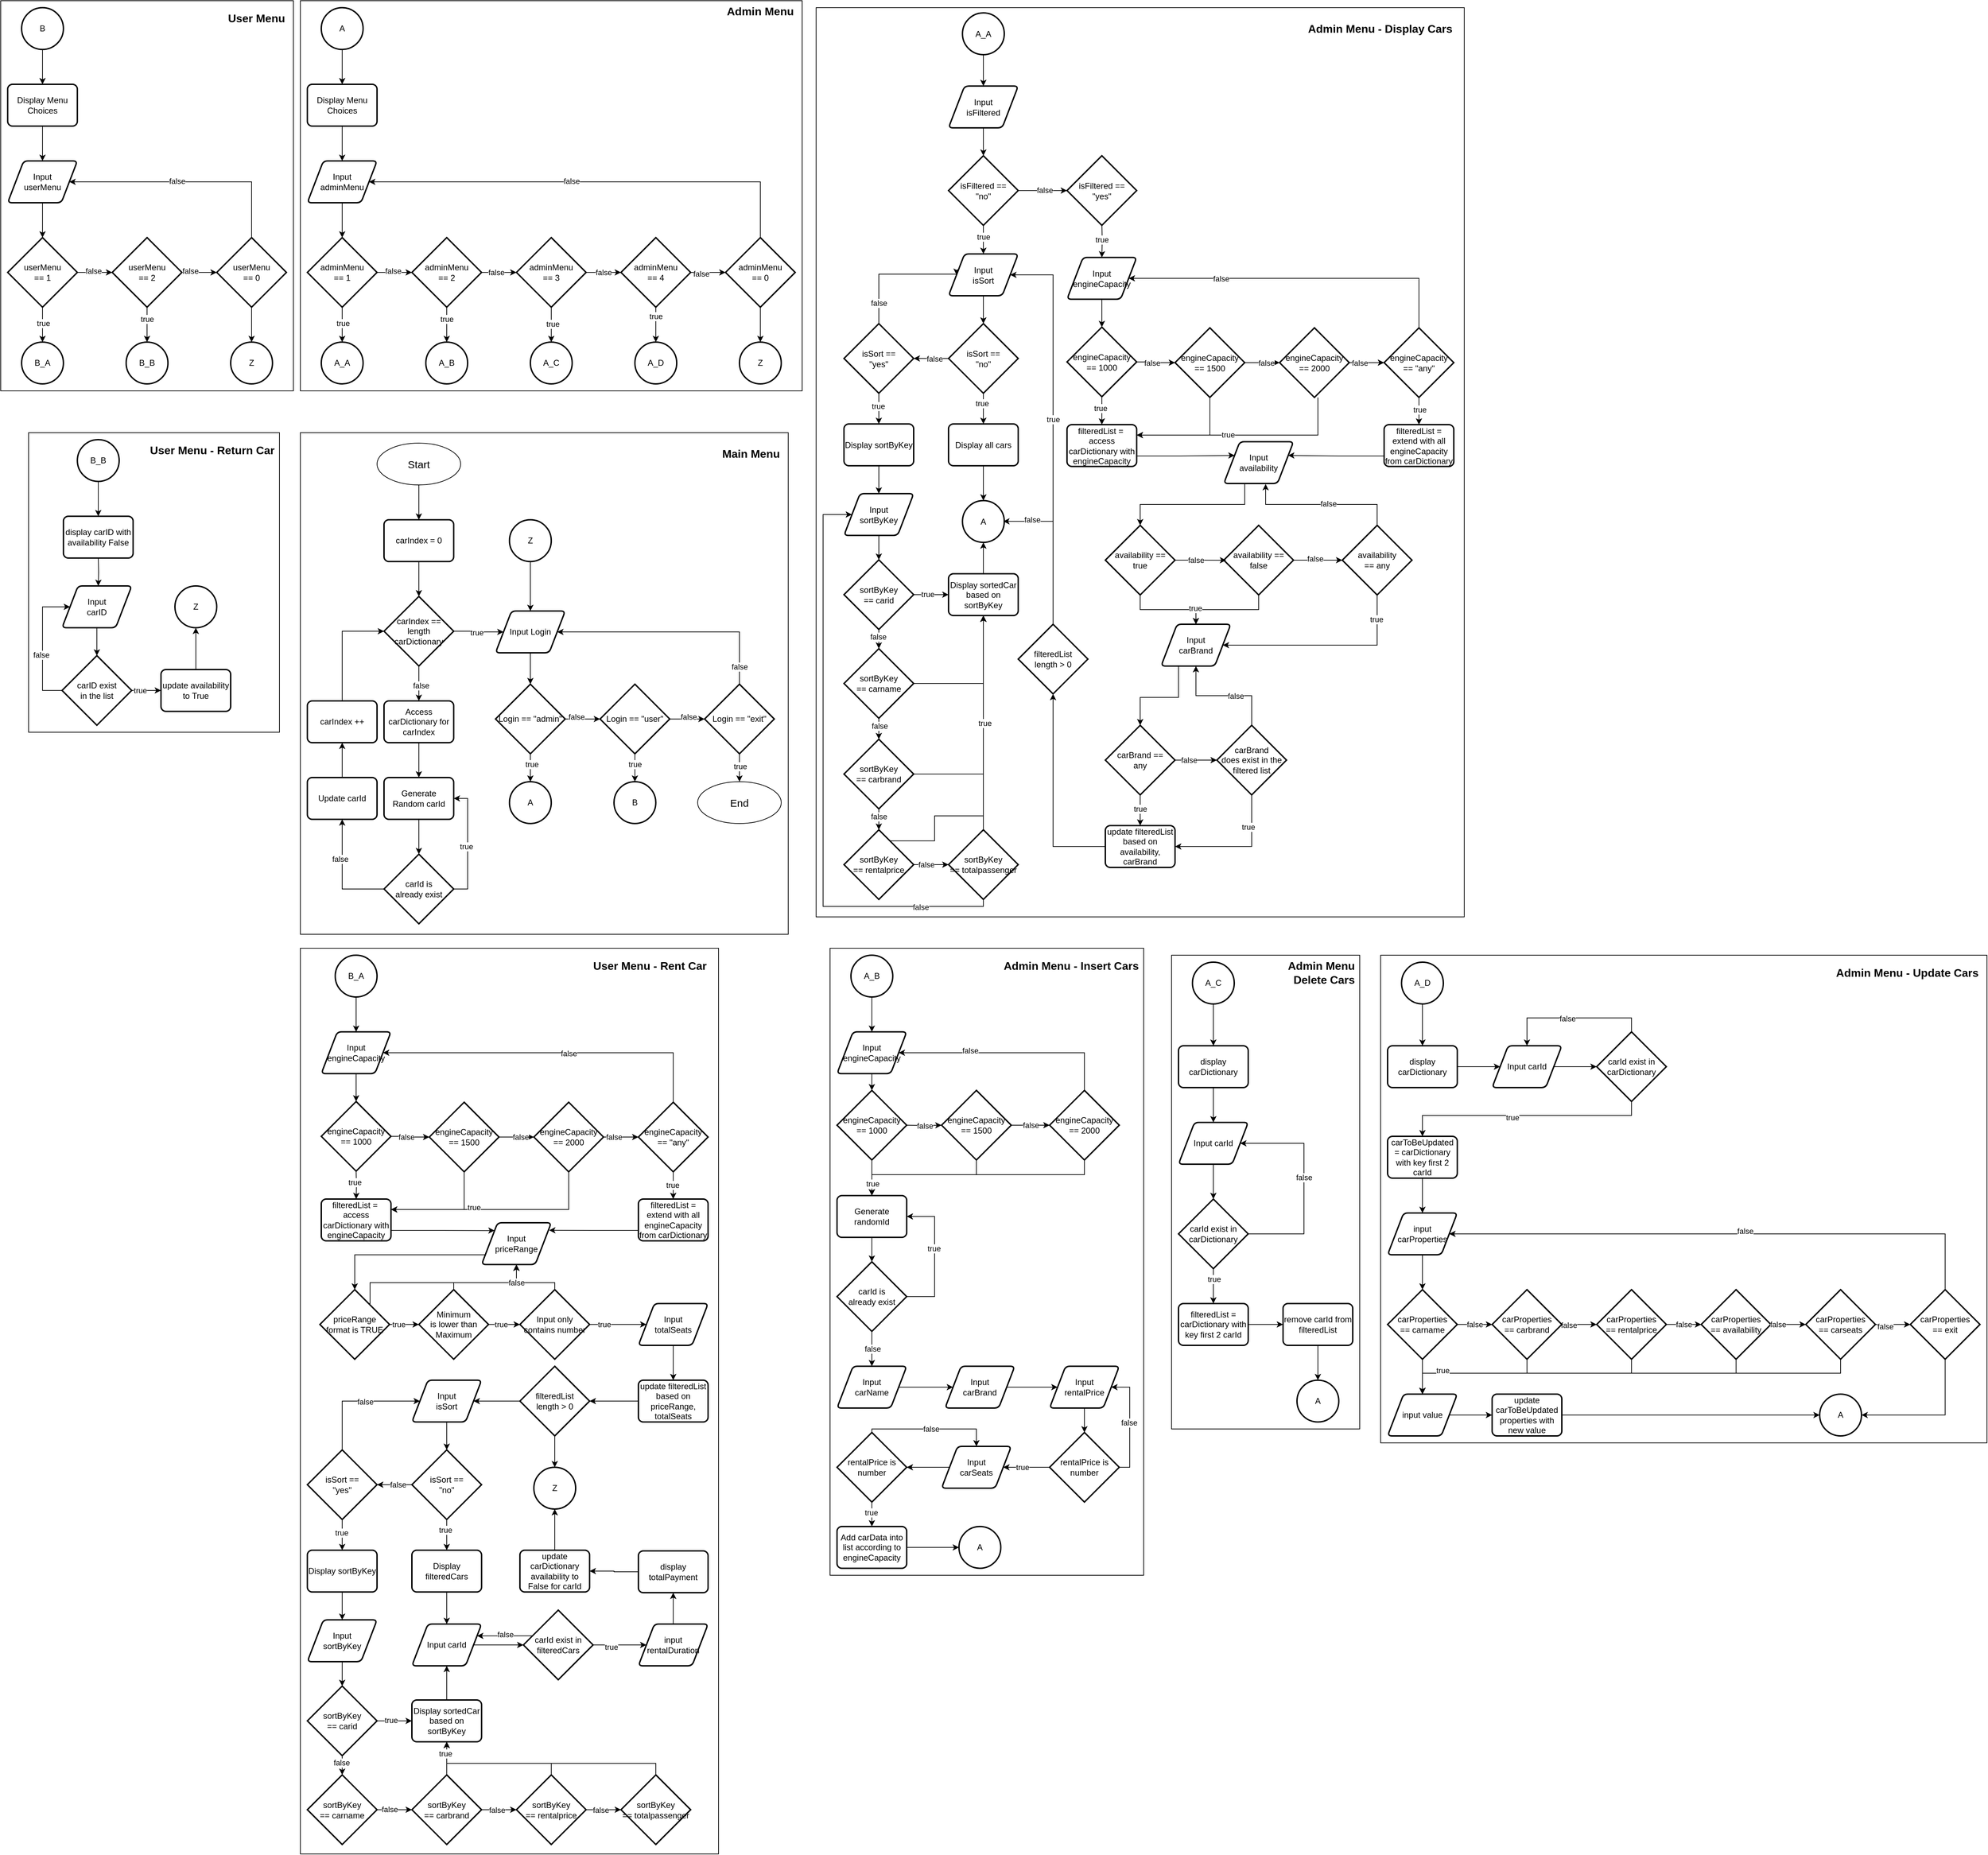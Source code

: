 <mxfile version="24.7.14">
  <diagram name="Page-1" id="Pxzo7z1HxhLjOSPzQq93">
    <mxGraphModel dx="2396" dy="956" grid="1" gridSize="10" guides="1" tooltips="1" connect="1" arrows="1" fold="1" page="1" pageScale="1" pageWidth="850" pageHeight="1100" math="0" shadow="0">
      <root>
        <mxCell id="0" />
        <mxCell id="1" parent="0" />
        <mxCell id="uXOJ_GGudiLRuNJcndU_-1" value="" style="group" vertex="1" connectable="0" parent="1">
          <mxGeometry x="880" y="1440" width="270" height="680" as="geometry" />
        </mxCell>
        <mxCell id="uXOJ_GGudiLRuNJcndU_-2" value="" style="rounded=0;whiteSpace=wrap;html=1;" vertex="1" parent="uXOJ_GGudiLRuNJcndU_-1">
          <mxGeometry width="270" height="680" as="geometry" />
        </mxCell>
        <mxCell id="uXOJ_GGudiLRuNJcndU_-3" value="Admin Menu&lt;div&gt;Delete Cars&lt;/div&gt;" style="text;html=1;align=right;verticalAlign=middle;whiteSpace=wrap;rounded=0;fontSize=16;fontStyle=1" vertex="1" parent="uXOJ_GGudiLRuNJcndU_-1">
          <mxGeometry x="5" y="10" width="260" height="30" as="geometry" />
        </mxCell>
        <mxCell id="uXOJ_GGudiLRuNJcndU_-4" style="edgeStyle=orthogonalEdgeStyle;rounded=0;orthogonalLoop=1;jettySize=auto;html=1;entryX=0.5;entryY=0;entryDx=0;entryDy=0;" edge="1" parent="uXOJ_GGudiLRuNJcndU_-1" source="uXOJ_GGudiLRuNJcndU_-5" target="uXOJ_GGudiLRuNJcndU_-14">
          <mxGeometry relative="1" as="geometry" />
        </mxCell>
        <mxCell id="uXOJ_GGudiLRuNJcndU_-5" value="A_C" style="strokeWidth=2;html=1;shape=mxgraph.flowchart.start_2;whiteSpace=wrap;" vertex="1" parent="uXOJ_GGudiLRuNJcndU_-1">
          <mxGeometry x="30" y="10" width="60" height="60" as="geometry" />
        </mxCell>
        <mxCell id="uXOJ_GGudiLRuNJcndU_-6" style="edgeStyle=orthogonalEdgeStyle;rounded=0;orthogonalLoop=1;jettySize=auto;html=1;" edge="1" parent="uXOJ_GGudiLRuNJcndU_-1" source="uXOJ_GGudiLRuNJcndU_-7" target="uXOJ_GGudiLRuNJcndU_-12">
          <mxGeometry relative="1" as="geometry" />
        </mxCell>
        <mxCell id="uXOJ_GGudiLRuNJcndU_-7" value="Input carId" style="shape=parallelogram;html=1;strokeWidth=2;perimeter=parallelogramPerimeter;whiteSpace=wrap;rounded=1;arcSize=12;size=0.23;" vertex="1" parent="uXOJ_GGudiLRuNJcndU_-1">
          <mxGeometry x="10" y="240" width="100" height="60" as="geometry" />
        </mxCell>
        <mxCell id="uXOJ_GGudiLRuNJcndU_-8" style="edgeStyle=orthogonalEdgeStyle;rounded=0;orthogonalLoop=1;jettySize=auto;html=1;entryX=1;entryY=0.5;entryDx=0;entryDy=0;" edge="1" parent="uXOJ_GGudiLRuNJcndU_-1" source="uXOJ_GGudiLRuNJcndU_-12" target="uXOJ_GGudiLRuNJcndU_-7">
          <mxGeometry relative="1" as="geometry">
            <Array as="points">
              <mxPoint x="190" y="400" />
              <mxPoint x="190" y="270" />
            </Array>
          </mxGeometry>
        </mxCell>
        <mxCell id="uXOJ_GGudiLRuNJcndU_-9" value="false" style="edgeLabel;html=1;align=center;verticalAlign=middle;resizable=0;points=[];" vertex="1" connectable="0" parent="uXOJ_GGudiLRuNJcndU_-8">
          <mxGeometry x="0.068" relative="1" as="geometry">
            <mxPoint as="offset" />
          </mxGeometry>
        </mxCell>
        <mxCell id="uXOJ_GGudiLRuNJcndU_-10" style="edgeStyle=orthogonalEdgeStyle;rounded=0;orthogonalLoop=1;jettySize=auto;html=1;entryX=0.5;entryY=0;entryDx=0;entryDy=0;" edge="1" parent="uXOJ_GGudiLRuNJcndU_-1" source="uXOJ_GGudiLRuNJcndU_-12" target="uXOJ_GGudiLRuNJcndU_-16">
          <mxGeometry relative="1" as="geometry" />
        </mxCell>
        <mxCell id="uXOJ_GGudiLRuNJcndU_-11" value="true" style="edgeLabel;html=1;align=center;verticalAlign=middle;resizable=0;points=[];" vertex="1" connectable="0" parent="uXOJ_GGudiLRuNJcndU_-10">
          <mxGeometry x="-0.398" y="1" relative="1" as="geometry">
            <mxPoint as="offset" />
          </mxGeometry>
        </mxCell>
        <mxCell id="uXOJ_GGudiLRuNJcndU_-12" value="carId exist in carDictionary" style="strokeWidth=2;html=1;shape=mxgraph.flowchart.decision;whiteSpace=wrap;" vertex="1" parent="uXOJ_GGudiLRuNJcndU_-1">
          <mxGeometry x="10" y="350" width="100" height="100" as="geometry" />
        </mxCell>
        <mxCell id="uXOJ_GGudiLRuNJcndU_-13" style="edgeStyle=orthogonalEdgeStyle;rounded=0;orthogonalLoop=1;jettySize=auto;html=1;entryX=0.5;entryY=0;entryDx=0;entryDy=0;" edge="1" parent="uXOJ_GGudiLRuNJcndU_-1" source="uXOJ_GGudiLRuNJcndU_-14" target="uXOJ_GGudiLRuNJcndU_-7">
          <mxGeometry relative="1" as="geometry" />
        </mxCell>
        <mxCell id="uXOJ_GGudiLRuNJcndU_-14" value="display carDictionary" style="rounded=1;whiteSpace=wrap;html=1;absoluteArcSize=1;arcSize=14;strokeWidth=2;" vertex="1" parent="uXOJ_GGudiLRuNJcndU_-1">
          <mxGeometry x="10" y="130" width="100" height="60" as="geometry" />
        </mxCell>
        <mxCell id="uXOJ_GGudiLRuNJcndU_-15" style="edgeStyle=orthogonalEdgeStyle;rounded=0;orthogonalLoop=1;jettySize=auto;html=1;entryX=0;entryY=0.5;entryDx=0;entryDy=0;" edge="1" parent="uXOJ_GGudiLRuNJcndU_-1" source="uXOJ_GGudiLRuNJcndU_-16" target="uXOJ_GGudiLRuNJcndU_-17">
          <mxGeometry relative="1" as="geometry" />
        </mxCell>
        <mxCell id="uXOJ_GGudiLRuNJcndU_-16" value="filteredList = carDictionary with key first 2 carId" style="rounded=1;whiteSpace=wrap;html=1;absoluteArcSize=1;arcSize=14;strokeWidth=2;" vertex="1" parent="uXOJ_GGudiLRuNJcndU_-1">
          <mxGeometry x="10" y="500" width="100" height="60" as="geometry" />
        </mxCell>
        <mxCell id="uXOJ_GGudiLRuNJcndU_-17" value="remove carId from filteredList" style="rounded=1;whiteSpace=wrap;html=1;absoluteArcSize=1;arcSize=14;strokeWidth=2;" vertex="1" parent="uXOJ_GGudiLRuNJcndU_-1">
          <mxGeometry x="160" y="500" width="100" height="60" as="geometry" />
        </mxCell>
        <mxCell id="uXOJ_GGudiLRuNJcndU_-18" value="A" style="strokeWidth=2;html=1;shape=mxgraph.flowchart.start_2;whiteSpace=wrap;" vertex="1" parent="uXOJ_GGudiLRuNJcndU_-1">
          <mxGeometry x="180" y="610" width="60" height="60" as="geometry" />
        </mxCell>
        <mxCell id="uXOJ_GGudiLRuNJcndU_-19" style="edgeStyle=orthogonalEdgeStyle;rounded=0;orthogonalLoop=1;jettySize=auto;html=1;entryX=0.5;entryY=0;entryDx=0;entryDy=0;entryPerimeter=0;" edge="1" parent="uXOJ_GGudiLRuNJcndU_-1" source="uXOJ_GGudiLRuNJcndU_-17" target="uXOJ_GGudiLRuNJcndU_-18">
          <mxGeometry relative="1" as="geometry" />
        </mxCell>
        <mxCell id="uXOJ_GGudiLRuNJcndU_-20" value="" style="group" vertex="1" connectable="0" parent="1">
          <mxGeometry x="390" y="1430" width="450" height="900" as="geometry" />
        </mxCell>
        <mxCell id="uXOJ_GGudiLRuNJcndU_-21" value="" style="rounded=0;whiteSpace=wrap;html=1;" vertex="1" parent="uXOJ_GGudiLRuNJcndU_-20">
          <mxGeometry width="450" height="900" as="geometry" />
        </mxCell>
        <mxCell id="uXOJ_GGudiLRuNJcndU_-22" value="Admin Menu - Insert Cars" style="text;html=1;align=right;verticalAlign=middle;whiteSpace=wrap;rounded=0;fontSize=16;fontStyle=1" vertex="1" parent="uXOJ_GGudiLRuNJcndU_-20">
          <mxGeometry x="185" y="10" width="260" height="30" as="geometry" />
        </mxCell>
        <mxCell id="uXOJ_GGudiLRuNJcndU_-23" style="edgeStyle=orthogonalEdgeStyle;rounded=0;orthogonalLoop=1;jettySize=auto;html=1;" edge="1" parent="uXOJ_GGudiLRuNJcndU_-20" source="uXOJ_GGudiLRuNJcndU_-24" target="uXOJ_GGudiLRuNJcndU_-25">
          <mxGeometry relative="1" as="geometry" />
        </mxCell>
        <mxCell id="uXOJ_GGudiLRuNJcndU_-24" value="A_B" style="strokeWidth=2;html=1;shape=mxgraph.flowchart.start_2;whiteSpace=wrap;" vertex="1" parent="uXOJ_GGudiLRuNJcndU_-20">
          <mxGeometry x="30" y="10" width="60" height="60" as="geometry" />
        </mxCell>
        <mxCell id="uXOJ_GGudiLRuNJcndU_-25" value="Input&lt;div&gt;engineCapacity&lt;/div&gt;" style="shape=parallelogram;html=1;strokeWidth=2;perimeter=parallelogramPerimeter;whiteSpace=wrap;rounded=1;arcSize=12;size=0.23;" vertex="1" parent="uXOJ_GGudiLRuNJcndU_-20">
          <mxGeometry x="10" y="120" width="100" height="60" as="geometry" />
        </mxCell>
        <mxCell id="uXOJ_GGudiLRuNJcndU_-26" style="edgeStyle=orthogonalEdgeStyle;rounded=0;orthogonalLoop=1;jettySize=auto;html=1;" edge="1" parent="uXOJ_GGudiLRuNJcndU_-20" source="uXOJ_GGudiLRuNJcndU_-27" target="uXOJ_GGudiLRuNJcndU_-31">
          <mxGeometry relative="1" as="geometry" />
        </mxCell>
        <mxCell id="uXOJ_GGudiLRuNJcndU_-27" value="Generate randomId" style="rounded=1;whiteSpace=wrap;html=1;absoluteArcSize=1;arcSize=14;strokeWidth=2;movable=1;resizable=1;rotatable=1;deletable=1;editable=1;locked=0;connectable=1;" vertex="1" parent="uXOJ_GGudiLRuNJcndU_-20">
          <mxGeometry x="10" y="355" width="100" height="60" as="geometry" />
        </mxCell>
        <mxCell id="uXOJ_GGudiLRuNJcndU_-28" style="edgeStyle=orthogonalEdgeStyle;rounded=0;orthogonalLoop=1;jettySize=auto;html=1;entryX=1;entryY=0.5;entryDx=0;entryDy=0;" edge="1" parent="uXOJ_GGudiLRuNJcndU_-20" source="uXOJ_GGudiLRuNJcndU_-31" target="uXOJ_GGudiLRuNJcndU_-27">
          <mxGeometry relative="1" as="geometry">
            <Array as="points">
              <mxPoint x="150" y="500" />
              <mxPoint x="150" y="385" />
            </Array>
          </mxGeometry>
        </mxCell>
        <mxCell id="uXOJ_GGudiLRuNJcndU_-29" value="true" style="edgeLabel;html=1;align=center;verticalAlign=middle;resizable=0;points=[];" vertex="1" connectable="0" parent="uXOJ_GGudiLRuNJcndU_-28">
          <mxGeometry x="0.116" y="1" relative="1" as="geometry">
            <mxPoint as="offset" />
          </mxGeometry>
        </mxCell>
        <mxCell id="uXOJ_GGudiLRuNJcndU_-30" value="false" style="edgeStyle=orthogonalEdgeStyle;rounded=0;orthogonalLoop=1;jettySize=auto;html=1;entryX=0.5;entryY=0;entryDx=0;entryDy=0;" edge="1" parent="uXOJ_GGudiLRuNJcndU_-20" source="uXOJ_GGudiLRuNJcndU_-31">
          <mxGeometry x="0.004" relative="1" as="geometry">
            <mxPoint x="60" y="600" as="targetPoint" />
            <mxPoint as="offset" />
          </mxGeometry>
        </mxCell>
        <mxCell id="uXOJ_GGudiLRuNJcndU_-31" value="carId is&lt;div&gt;already exist&lt;/div&gt;" style="strokeWidth=2;html=1;shape=mxgraph.flowchart.decision;whiteSpace=wrap;" vertex="1" parent="uXOJ_GGudiLRuNJcndU_-20">
          <mxGeometry x="10" y="450" width="100" height="100" as="geometry" />
        </mxCell>
        <mxCell id="uXOJ_GGudiLRuNJcndU_-32" value="Add carData into list according to engineCapacity" style="rounded=1;whiteSpace=wrap;html=1;absoluteArcSize=1;arcSize=14;strokeWidth=2;" vertex="1" parent="uXOJ_GGudiLRuNJcndU_-20">
          <mxGeometry x="10" y="830" width="100" height="60" as="geometry" />
        </mxCell>
        <mxCell id="uXOJ_GGudiLRuNJcndU_-33" value="A" style="strokeWidth=2;html=1;shape=mxgraph.flowchart.start_2;whiteSpace=wrap;" vertex="1" parent="uXOJ_GGudiLRuNJcndU_-20">
          <mxGeometry x="185" y="830" width="60" height="60" as="geometry" />
        </mxCell>
        <mxCell id="uXOJ_GGudiLRuNJcndU_-34" style="edgeStyle=orthogonalEdgeStyle;rounded=0;orthogonalLoop=1;jettySize=auto;html=1;entryX=0;entryY=0.5;entryDx=0;entryDy=0;entryPerimeter=0;" edge="1" parent="uXOJ_GGudiLRuNJcndU_-20" source="uXOJ_GGudiLRuNJcndU_-32" target="uXOJ_GGudiLRuNJcndU_-33">
          <mxGeometry relative="1" as="geometry" />
        </mxCell>
        <mxCell id="uXOJ_GGudiLRuNJcndU_-35" style="edgeStyle=orthogonalEdgeStyle;rounded=0;orthogonalLoop=1;jettySize=auto;html=1;entryX=0.5;entryY=0;entryDx=0;entryDy=0;" edge="1" parent="uXOJ_GGudiLRuNJcndU_-20" source="uXOJ_GGudiLRuNJcndU_-37" target="uXOJ_GGudiLRuNJcndU_-27">
          <mxGeometry relative="1" as="geometry" />
        </mxCell>
        <mxCell id="uXOJ_GGudiLRuNJcndU_-36" value="false" style="edgeStyle=orthogonalEdgeStyle;rounded=0;orthogonalLoop=1;jettySize=auto;html=1;entryX=0;entryY=0.5;entryDx=0;entryDy=0;entryPerimeter=0;" edge="1" parent="uXOJ_GGudiLRuNJcndU_-20" target="uXOJ_GGudiLRuNJcndU_-39">
          <mxGeometry relative="1" as="geometry">
            <mxPoint x="160" y="254" as="targetPoint" />
            <mxPoint x="110" y="254" as="sourcePoint" />
          </mxGeometry>
        </mxCell>
        <mxCell id="uXOJ_GGudiLRuNJcndU_-37" value="&lt;div&gt;engineCapacity == 1000&lt;/div&gt;" style="strokeWidth=2;html=1;shape=mxgraph.flowchart.decision;whiteSpace=wrap;" vertex="1" parent="uXOJ_GGudiLRuNJcndU_-20">
          <mxGeometry x="10" y="204" width="100" height="100" as="geometry" />
        </mxCell>
        <mxCell id="uXOJ_GGudiLRuNJcndU_-38" style="edgeStyle=orthogonalEdgeStyle;rounded=0;orthogonalLoop=1;jettySize=auto;html=1;entryX=0.5;entryY=0;entryDx=0;entryDy=0;" edge="1" parent="uXOJ_GGudiLRuNJcndU_-20" source="uXOJ_GGudiLRuNJcndU_-39" target="uXOJ_GGudiLRuNJcndU_-27">
          <mxGeometry relative="1" as="geometry">
            <Array as="points">
              <mxPoint x="210" y="325" />
              <mxPoint x="60" y="325" />
            </Array>
          </mxGeometry>
        </mxCell>
        <mxCell id="uXOJ_GGudiLRuNJcndU_-39" value="&lt;div&gt;engineCapacity == 1500&lt;/div&gt;" style="strokeWidth=2;html=1;shape=mxgraph.flowchart.decision;whiteSpace=wrap;" vertex="1" parent="uXOJ_GGudiLRuNJcndU_-20">
          <mxGeometry x="160" y="204" width="100" height="100" as="geometry" />
        </mxCell>
        <mxCell id="uXOJ_GGudiLRuNJcndU_-40" style="edgeStyle=orthogonalEdgeStyle;rounded=0;orthogonalLoop=1;jettySize=auto;html=1;exitX=0.5;exitY=0;exitDx=0;exitDy=0;exitPerimeter=0;entryX=1;entryY=0.5;entryDx=0;entryDy=0;" edge="1" parent="uXOJ_GGudiLRuNJcndU_-20" source="uXOJ_GGudiLRuNJcndU_-44" target="uXOJ_GGudiLRuNJcndU_-25">
          <mxGeometry relative="1" as="geometry">
            <Array as="points">
              <mxPoint x="365" y="150" />
            </Array>
          </mxGeometry>
        </mxCell>
        <mxCell id="uXOJ_GGudiLRuNJcndU_-41" value="false" style="edgeLabel;html=1;align=center;verticalAlign=middle;resizable=0;points=[];" vertex="1" connectable="0" parent="uXOJ_GGudiLRuNJcndU_-40">
          <mxGeometry x="0.362" y="-3" relative="1" as="geometry">
            <mxPoint as="offset" />
          </mxGeometry>
        </mxCell>
        <mxCell id="uXOJ_GGudiLRuNJcndU_-42" style="edgeStyle=orthogonalEdgeStyle;rounded=0;orthogonalLoop=1;jettySize=auto;html=1;entryX=0.5;entryY=0;entryDx=0;entryDy=0;" edge="1" parent="uXOJ_GGudiLRuNJcndU_-20" source="uXOJ_GGudiLRuNJcndU_-44" target="uXOJ_GGudiLRuNJcndU_-27">
          <mxGeometry relative="1" as="geometry">
            <Array as="points">
              <mxPoint x="365" y="325" />
              <mxPoint x="60" y="325" />
            </Array>
          </mxGeometry>
        </mxCell>
        <mxCell id="uXOJ_GGudiLRuNJcndU_-43" value="true" style="edgeLabel;html=1;align=center;verticalAlign=middle;resizable=0;points=[];" vertex="1" connectable="0" parent="uXOJ_GGudiLRuNJcndU_-42">
          <mxGeometry x="0.905" y="1" relative="1" as="geometry">
            <mxPoint as="offset" />
          </mxGeometry>
        </mxCell>
        <mxCell id="uXOJ_GGudiLRuNJcndU_-44" value="&lt;div&gt;engineCapacity == 2000&lt;/div&gt;" style="strokeWidth=2;html=1;shape=mxgraph.flowchart.decision;whiteSpace=wrap;" vertex="1" parent="uXOJ_GGudiLRuNJcndU_-20">
          <mxGeometry x="315" y="204" width="100" height="100" as="geometry" />
        </mxCell>
        <mxCell id="uXOJ_GGudiLRuNJcndU_-45" style="edgeStyle=orthogonalEdgeStyle;rounded=0;orthogonalLoop=1;jettySize=auto;html=1;entryX=0.5;entryY=0;entryDx=0;entryDy=0;entryPerimeter=0;" edge="1" parent="uXOJ_GGudiLRuNJcndU_-20" source="uXOJ_GGudiLRuNJcndU_-25" target="uXOJ_GGudiLRuNJcndU_-37">
          <mxGeometry relative="1" as="geometry" />
        </mxCell>
        <mxCell id="uXOJ_GGudiLRuNJcndU_-46" style="edgeStyle=orthogonalEdgeStyle;rounded=0;orthogonalLoop=1;jettySize=auto;html=1;entryX=0;entryY=0.5;entryDx=0;entryDy=0;" edge="1" parent="uXOJ_GGudiLRuNJcndU_-20" source="uXOJ_GGudiLRuNJcndU_-47" target="uXOJ_GGudiLRuNJcndU_-49">
          <mxGeometry relative="1" as="geometry" />
        </mxCell>
        <mxCell id="uXOJ_GGudiLRuNJcndU_-47" value="Input&lt;div&gt;carName&lt;/div&gt;" style="shape=parallelogram;html=1;strokeWidth=2;perimeter=parallelogramPerimeter;whiteSpace=wrap;rounded=1;arcSize=12;size=0.23;" vertex="1" parent="uXOJ_GGudiLRuNJcndU_-20">
          <mxGeometry x="10" y="600" width="100" height="60" as="geometry" />
        </mxCell>
        <mxCell id="uXOJ_GGudiLRuNJcndU_-48" style="edgeStyle=orthogonalEdgeStyle;rounded=0;orthogonalLoop=1;jettySize=auto;html=1;entryX=0;entryY=0.5;entryDx=0;entryDy=0;" edge="1" parent="uXOJ_GGudiLRuNJcndU_-20" source="uXOJ_GGudiLRuNJcndU_-49" target="uXOJ_GGudiLRuNJcndU_-50">
          <mxGeometry relative="1" as="geometry" />
        </mxCell>
        <mxCell id="uXOJ_GGudiLRuNJcndU_-49" value="Input&lt;div&gt;carBrand&lt;/div&gt;" style="shape=parallelogram;html=1;strokeWidth=2;perimeter=parallelogramPerimeter;whiteSpace=wrap;rounded=1;arcSize=12;size=0.23;" vertex="1" parent="uXOJ_GGudiLRuNJcndU_-20">
          <mxGeometry x="165" y="600" width="100" height="60" as="geometry" />
        </mxCell>
        <mxCell id="uXOJ_GGudiLRuNJcndU_-50" value="Input&lt;div&gt;rentalPrice&lt;/div&gt;" style="shape=parallelogram;html=1;strokeWidth=2;perimeter=parallelogramPerimeter;whiteSpace=wrap;rounded=1;arcSize=12;size=0.23;" vertex="1" parent="uXOJ_GGudiLRuNJcndU_-20">
          <mxGeometry x="315" y="600" width="100" height="60" as="geometry" />
        </mxCell>
        <mxCell id="uXOJ_GGudiLRuNJcndU_-51" style="edgeStyle=orthogonalEdgeStyle;rounded=0;orthogonalLoop=1;jettySize=auto;html=1;entryX=1;entryY=0.5;entryDx=0;entryDy=0;" edge="1" parent="uXOJ_GGudiLRuNJcndU_-20" source="uXOJ_GGudiLRuNJcndU_-55" target="uXOJ_GGudiLRuNJcndU_-56">
          <mxGeometry relative="1" as="geometry" />
        </mxCell>
        <mxCell id="uXOJ_GGudiLRuNJcndU_-52" value="true" style="edgeLabel;html=1;align=center;verticalAlign=middle;resizable=0;points=[];" vertex="1" connectable="0" parent="uXOJ_GGudiLRuNJcndU_-51">
          <mxGeometry x="0.194" relative="1" as="geometry">
            <mxPoint as="offset" />
          </mxGeometry>
        </mxCell>
        <mxCell id="uXOJ_GGudiLRuNJcndU_-53" style="edgeStyle=orthogonalEdgeStyle;rounded=0;orthogonalLoop=1;jettySize=auto;html=1;entryX=1;entryY=0.5;entryDx=0;entryDy=0;" edge="1" parent="uXOJ_GGudiLRuNJcndU_-20" source="uXOJ_GGudiLRuNJcndU_-55" target="uXOJ_GGudiLRuNJcndU_-50">
          <mxGeometry relative="1" as="geometry">
            <Array as="points">
              <mxPoint x="430" y="745" />
              <mxPoint x="430" y="630" />
            </Array>
          </mxGeometry>
        </mxCell>
        <mxCell id="uXOJ_GGudiLRuNJcndU_-54" value="false" style="edgeLabel;html=1;align=center;verticalAlign=middle;resizable=0;points=[];" vertex="1" connectable="0" parent="uXOJ_GGudiLRuNJcndU_-53">
          <mxGeometry x="0.008" y="1" relative="1" as="geometry">
            <mxPoint as="offset" />
          </mxGeometry>
        </mxCell>
        <mxCell id="uXOJ_GGudiLRuNJcndU_-55" value="rentalPrice is number" style="strokeWidth=2;html=1;shape=mxgraph.flowchart.decision;whiteSpace=wrap;" vertex="1" parent="uXOJ_GGudiLRuNJcndU_-20">
          <mxGeometry x="315" y="695" width="100" height="100" as="geometry" />
        </mxCell>
        <mxCell id="uXOJ_GGudiLRuNJcndU_-56" value="Input&lt;div&gt;carSeats&lt;/div&gt;" style="shape=parallelogram;html=1;strokeWidth=2;perimeter=parallelogramPerimeter;whiteSpace=wrap;rounded=1;arcSize=12;size=0.23;" vertex="1" parent="uXOJ_GGudiLRuNJcndU_-20">
          <mxGeometry x="160" y="715" width="100" height="60" as="geometry" />
        </mxCell>
        <mxCell id="uXOJ_GGudiLRuNJcndU_-57" value="false" style="edgeStyle=orthogonalEdgeStyle;rounded=0;orthogonalLoop=1;jettySize=auto;html=1;entryX=0.5;entryY=0;entryDx=0;entryDy=0;" edge="1" parent="uXOJ_GGudiLRuNJcndU_-20" source="uXOJ_GGudiLRuNJcndU_-60" target="uXOJ_GGudiLRuNJcndU_-56">
          <mxGeometry relative="1" as="geometry">
            <Array as="points">
              <mxPoint x="60" y="690" />
              <mxPoint x="210" y="690" />
            </Array>
          </mxGeometry>
        </mxCell>
        <mxCell id="uXOJ_GGudiLRuNJcndU_-58" style="edgeStyle=orthogonalEdgeStyle;rounded=0;orthogonalLoop=1;jettySize=auto;html=1;entryX=0.5;entryY=0;entryDx=0;entryDy=0;" edge="1" parent="uXOJ_GGudiLRuNJcndU_-20" source="uXOJ_GGudiLRuNJcndU_-60" target="uXOJ_GGudiLRuNJcndU_-32">
          <mxGeometry relative="1" as="geometry" />
        </mxCell>
        <mxCell id="uXOJ_GGudiLRuNJcndU_-59" value="true" style="edgeLabel;html=1;align=center;verticalAlign=middle;resizable=0;points=[];" vertex="1" connectable="0" parent="uXOJ_GGudiLRuNJcndU_-58">
          <mxGeometry x="0.111" y="-1" relative="1" as="geometry">
            <mxPoint as="offset" />
          </mxGeometry>
        </mxCell>
        <mxCell id="uXOJ_GGudiLRuNJcndU_-60" value="rentalPrice is number" style="strokeWidth=2;html=1;shape=mxgraph.flowchart.decision;whiteSpace=wrap;" vertex="1" parent="uXOJ_GGudiLRuNJcndU_-20">
          <mxGeometry x="10" y="695" width="100" height="100" as="geometry" />
        </mxCell>
        <mxCell id="uXOJ_GGudiLRuNJcndU_-61" style="edgeStyle=orthogonalEdgeStyle;rounded=0;orthogonalLoop=1;jettySize=auto;html=1;entryX=1;entryY=0.5;entryDx=0;entryDy=0;entryPerimeter=0;" edge="1" parent="uXOJ_GGudiLRuNJcndU_-20" source="uXOJ_GGudiLRuNJcndU_-56" target="uXOJ_GGudiLRuNJcndU_-60">
          <mxGeometry relative="1" as="geometry" />
        </mxCell>
        <mxCell id="uXOJ_GGudiLRuNJcndU_-62" style="edgeStyle=orthogonalEdgeStyle;rounded=0;orthogonalLoop=1;jettySize=auto;html=1;entryX=0.5;entryY=0;entryDx=0;entryDy=0;entryPerimeter=0;" edge="1" parent="uXOJ_GGudiLRuNJcndU_-20" source="uXOJ_GGudiLRuNJcndU_-50" target="uXOJ_GGudiLRuNJcndU_-55">
          <mxGeometry relative="1" as="geometry" />
        </mxCell>
        <mxCell id="uXOJ_GGudiLRuNJcndU_-63" value="false" style="edgeStyle=orthogonalEdgeStyle;rounded=0;orthogonalLoop=1;jettySize=auto;html=1;entryX=0;entryY=0.5;entryDx=0;entryDy=0;entryPerimeter=0;" edge="1" parent="uXOJ_GGudiLRuNJcndU_-20" source="uXOJ_GGudiLRuNJcndU_-39" target="uXOJ_GGudiLRuNJcndU_-44">
          <mxGeometry relative="1" as="geometry" />
        </mxCell>
        <mxCell id="uXOJ_GGudiLRuNJcndU_-169" value="" style="group" vertex="1" connectable="0" parent="1">
          <mxGeometry x="-370" y="690" width="700" height="720" as="geometry" />
        </mxCell>
        <mxCell id="uXOJ_GGudiLRuNJcndU_-170" value="" style="rounded=0;whiteSpace=wrap;html=1;" vertex="1" parent="uXOJ_GGudiLRuNJcndU_-169">
          <mxGeometry width="700" height="720" as="geometry" />
        </mxCell>
        <mxCell id="uXOJ_GGudiLRuNJcndU_-171" style="edgeStyle=orthogonalEdgeStyle;rounded=0;orthogonalLoop=1;jettySize=auto;html=1;entryX=0.5;entryY=0;entryDx=0;entryDy=0;" edge="1" parent="uXOJ_GGudiLRuNJcndU_-169" source="uXOJ_GGudiLRuNJcndU_-172" target="uXOJ_GGudiLRuNJcndU_-197">
          <mxGeometry relative="1" as="geometry" />
        </mxCell>
        <mxCell id="uXOJ_GGudiLRuNJcndU_-172" value="Start" style="ellipse;whiteSpace=wrap;html=1;fontSize=15;" vertex="1" parent="uXOJ_GGudiLRuNJcndU_-169">
          <mxGeometry x="110" y="15" width="120" height="60" as="geometry" />
        </mxCell>
        <mxCell id="uXOJ_GGudiLRuNJcndU_-173" value="Input Login" style="shape=parallelogram;html=1;strokeWidth=2;perimeter=parallelogramPerimeter;whiteSpace=wrap;rounded=1;arcSize=12;size=0.23;" vertex="1" parent="uXOJ_GGudiLRuNJcndU_-169">
          <mxGeometry x="280" y="256" width="100" height="60" as="geometry" />
        </mxCell>
        <mxCell id="uXOJ_GGudiLRuNJcndU_-174" value="Login == &quot;admin&quot;" style="strokeWidth=2;html=1;shape=mxgraph.flowchart.decision;whiteSpace=wrap;" vertex="1" parent="uXOJ_GGudiLRuNJcndU_-169">
          <mxGeometry x="280" y="361" width="100" height="100" as="geometry" />
        </mxCell>
        <mxCell id="uXOJ_GGudiLRuNJcndU_-175" value="Login == &quot;user&quot;" style="strokeWidth=2;html=1;shape=mxgraph.flowchart.decision;whiteSpace=wrap;" vertex="1" parent="uXOJ_GGudiLRuNJcndU_-169">
          <mxGeometry x="430" y="361" width="100" height="100" as="geometry" />
        </mxCell>
        <mxCell id="uXOJ_GGudiLRuNJcndU_-176" value="A" style="strokeWidth=2;html=1;shape=mxgraph.flowchart.start_2;whiteSpace=wrap;" vertex="1" parent="uXOJ_GGudiLRuNJcndU_-169">
          <mxGeometry x="300" y="501" width="60" height="60" as="geometry" />
        </mxCell>
        <mxCell id="uXOJ_GGudiLRuNJcndU_-177" value="B" style="strokeWidth=2;html=1;shape=mxgraph.flowchart.start_2;whiteSpace=wrap;" vertex="1" parent="uXOJ_GGudiLRuNJcndU_-169">
          <mxGeometry x="450" y="501" width="60" height="60" as="geometry" />
        </mxCell>
        <mxCell id="uXOJ_GGudiLRuNJcndU_-178" value="Main Menu" style="text;html=1;align=right;verticalAlign=middle;whiteSpace=wrap;rounded=0;fontSize=16;fontStyle=1" vertex="1" parent="uXOJ_GGudiLRuNJcndU_-169">
          <mxGeometry x="540" y="15" width="150" height="30" as="geometry" />
        </mxCell>
        <mxCell id="uXOJ_GGudiLRuNJcndU_-179" style="edgeStyle=orthogonalEdgeStyle;rounded=0;orthogonalLoop=1;jettySize=auto;html=1;entryX=0.5;entryY=0;entryDx=0;entryDy=0;" edge="1" parent="uXOJ_GGudiLRuNJcndU_-169" source="uXOJ_GGudiLRuNJcndU_-180" target="uXOJ_GGudiLRuNJcndU_-173">
          <mxGeometry relative="1" as="geometry" />
        </mxCell>
        <mxCell id="uXOJ_GGudiLRuNJcndU_-180" value="Z" style="strokeWidth=2;html=1;shape=mxgraph.flowchart.start_2;whiteSpace=wrap;" vertex="1" parent="uXOJ_GGudiLRuNJcndU_-169">
          <mxGeometry x="300" y="125" width="60" height="60" as="geometry" />
        </mxCell>
        <mxCell id="uXOJ_GGudiLRuNJcndU_-181" style="edgeStyle=orthogonalEdgeStyle;rounded=0;orthogonalLoop=1;jettySize=auto;html=1;entryX=0.5;entryY=0;entryDx=0;entryDy=0;" edge="1" parent="uXOJ_GGudiLRuNJcndU_-169" source="uXOJ_GGudiLRuNJcndU_-185" target="uXOJ_GGudiLRuNJcndU_-186">
          <mxGeometry relative="1" as="geometry" />
        </mxCell>
        <mxCell id="uXOJ_GGudiLRuNJcndU_-182" value="true" style="edgeLabel;html=1;align=center;verticalAlign=middle;resizable=0;points=[];" vertex="1" connectable="0" parent="uXOJ_GGudiLRuNJcndU_-181">
          <mxGeometry x="-0.104" y="1" relative="1" as="geometry">
            <mxPoint as="offset" />
          </mxGeometry>
        </mxCell>
        <mxCell id="uXOJ_GGudiLRuNJcndU_-183" style="edgeStyle=orthogonalEdgeStyle;rounded=0;orthogonalLoop=1;jettySize=auto;html=1;entryX=1;entryY=0.5;entryDx=0;entryDy=0;" edge="1" parent="uXOJ_GGudiLRuNJcndU_-169" source="uXOJ_GGudiLRuNJcndU_-185" target="uXOJ_GGudiLRuNJcndU_-173">
          <mxGeometry relative="1" as="geometry">
            <mxPoint x="500" y="291" as="targetPoint" />
            <Array as="points">
              <mxPoint x="630" y="286" />
            </Array>
          </mxGeometry>
        </mxCell>
        <mxCell id="uXOJ_GGudiLRuNJcndU_-184" value="false" style="edgeLabel;html=1;align=center;verticalAlign=middle;resizable=0;points=[];" vertex="1" connectable="0" parent="uXOJ_GGudiLRuNJcndU_-183">
          <mxGeometry x="-0.848" relative="1" as="geometry">
            <mxPoint as="offset" />
          </mxGeometry>
        </mxCell>
        <mxCell id="uXOJ_GGudiLRuNJcndU_-185" value="Login == &quot;exit&quot;" style="strokeWidth=2;html=1;shape=mxgraph.flowchart.decision;whiteSpace=wrap;" vertex="1" parent="uXOJ_GGudiLRuNJcndU_-169">
          <mxGeometry x="580" y="361" width="100" height="100" as="geometry" />
        </mxCell>
        <mxCell id="uXOJ_GGudiLRuNJcndU_-186" value="End" style="ellipse;whiteSpace=wrap;html=1;fontSize=15;" vertex="1" parent="uXOJ_GGudiLRuNJcndU_-169">
          <mxGeometry x="570" y="501" width="120" height="60" as="geometry" />
        </mxCell>
        <mxCell id="uXOJ_GGudiLRuNJcndU_-187" style="edgeStyle=orthogonalEdgeStyle;rounded=0;orthogonalLoop=1;jettySize=auto;html=1;entryX=0.5;entryY=0;entryDx=0;entryDy=0;entryPerimeter=0;" edge="1" parent="uXOJ_GGudiLRuNJcndU_-169" source="uXOJ_GGudiLRuNJcndU_-173" target="uXOJ_GGudiLRuNJcndU_-174">
          <mxGeometry relative="1" as="geometry" />
        </mxCell>
        <mxCell id="uXOJ_GGudiLRuNJcndU_-188" style="edgeStyle=orthogonalEdgeStyle;rounded=0;orthogonalLoop=1;jettySize=auto;html=1;entryX=0.5;entryY=0;entryDx=0;entryDy=0;entryPerimeter=0;" edge="1" parent="uXOJ_GGudiLRuNJcndU_-169" source="uXOJ_GGudiLRuNJcndU_-174" target="uXOJ_GGudiLRuNJcndU_-176">
          <mxGeometry relative="1" as="geometry" />
        </mxCell>
        <mxCell id="uXOJ_GGudiLRuNJcndU_-189" value="true" style="edgeLabel;html=1;align=center;verticalAlign=middle;resizable=0;points=[];" vertex="1" connectable="0" parent="uXOJ_GGudiLRuNJcndU_-188">
          <mxGeometry x="-0.278" y="2" relative="1" as="geometry">
            <mxPoint as="offset" />
          </mxGeometry>
        </mxCell>
        <mxCell id="uXOJ_GGudiLRuNJcndU_-190" style="edgeStyle=orthogonalEdgeStyle;rounded=0;orthogonalLoop=1;jettySize=auto;html=1;entryX=0;entryY=0.5;entryDx=0;entryDy=0;entryPerimeter=0;" edge="1" parent="uXOJ_GGudiLRuNJcndU_-169" source="uXOJ_GGudiLRuNJcndU_-174" target="uXOJ_GGudiLRuNJcndU_-175">
          <mxGeometry relative="1" as="geometry" />
        </mxCell>
        <mxCell id="uXOJ_GGudiLRuNJcndU_-191" value="false" style="edgeLabel;html=1;align=center;verticalAlign=middle;resizable=0;points=[];" vertex="1" connectable="0" parent="uXOJ_GGudiLRuNJcndU_-190">
          <mxGeometry x="-0.38" y="3" relative="1" as="geometry">
            <mxPoint as="offset" />
          </mxGeometry>
        </mxCell>
        <mxCell id="uXOJ_GGudiLRuNJcndU_-192" style="edgeStyle=orthogonalEdgeStyle;rounded=0;orthogonalLoop=1;jettySize=auto;html=1;entryX=0.5;entryY=0;entryDx=0;entryDy=0;entryPerimeter=0;" edge="1" parent="uXOJ_GGudiLRuNJcndU_-169" source="uXOJ_GGudiLRuNJcndU_-175" target="uXOJ_GGudiLRuNJcndU_-177">
          <mxGeometry relative="1" as="geometry" />
        </mxCell>
        <mxCell id="uXOJ_GGudiLRuNJcndU_-193" value="true" style="edgeLabel;html=1;align=center;verticalAlign=middle;resizable=0;points=[];" vertex="1" connectable="0" parent="uXOJ_GGudiLRuNJcndU_-192">
          <mxGeometry x="-0.278" relative="1" as="geometry">
            <mxPoint as="offset" />
          </mxGeometry>
        </mxCell>
        <mxCell id="uXOJ_GGudiLRuNJcndU_-194" style="edgeStyle=orthogonalEdgeStyle;rounded=0;orthogonalLoop=1;jettySize=auto;html=1;entryX=0;entryY=0.5;entryDx=0;entryDy=0;entryPerimeter=0;" edge="1" parent="uXOJ_GGudiLRuNJcndU_-169" source="uXOJ_GGudiLRuNJcndU_-175" target="uXOJ_GGudiLRuNJcndU_-185">
          <mxGeometry relative="1" as="geometry" />
        </mxCell>
        <mxCell id="uXOJ_GGudiLRuNJcndU_-195" value="false" style="edgeLabel;html=1;align=center;verticalAlign=middle;resizable=0;points=[];" vertex="1" connectable="0" parent="uXOJ_GGudiLRuNJcndU_-194">
          <mxGeometry x="0.055" y="3" relative="1" as="geometry">
            <mxPoint as="offset" />
          </mxGeometry>
        </mxCell>
        <mxCell id="uXOJ_GGudiLRuNJcndU_-196" style="edgeStyle=orthogonalEdgeStyle;rounded=0;orthogonalLoop=1;jettySize=auto;html=1;" edge="1" parent="uXOJ_GGudiLRuNJcndU_-169" source="uXOJ_GGudiLRuNJcndU_-197" target="uXOJ_GGudiLRuNJcndU_-202">
          <mxGeometry relative="1" as="geometry" />
        </mxCell>
        <mxCell id="uXOJ_GGudiLRuNJcndU_-197" value="&lt;div&gt;&lt;span style=&quot;background-color: initial;&quot;&gt;carIndex = 0&lt;/span&gt;&lt;/div&gt;" style="rounded=1;whiteSpace=wrap;html=1;absoluteArcSize=1;arcSize=14;strokeWidth=2;" vertex="1" parent="uXOJ_GGudiLRuNJcndU_-169">
          <mxGeometry x="120" y="125" width="100" height="60" as="geometry" />
        </mxCell>
        <mxCell id="uXOJ_GGudiLRuNJcndU_-198" style="edgeStyle=orthogonalEdgeStyle;rounded=0;orthogonalLoop=1;jettySize=auto;html=1;entryX=0;entryY=0.5;entryDx=0;entryDy=0;" edge="1" parent="uXOJ_GGudiLRuNJcndU_-169" source="uXOJ_GGudiLRuNJcndU_-202" target="uXOJ_GGudiLRuNJcndU_-173">
          <mxGeometry relative="1" as="geometry" />
        </mxCell>
        <mxCell id="uXOJ_GGudiLRuNJcndU_-199" value="true" style="edgeLabel;html=1;align=center;verticalAlign=middle;resizable=0;points=[];" vertex="1" connectable="0" parent="uXOJ_GGudiLRuNJcndU_-198">
          <mxGeometry x="-0.077" y="-1" relative="1" as="geometry">
            <mxPoint as="offset" />
          </mxGeometry>
        </mxCell>
        <mxCell id="uXOJ_GGudiLRuNJcndU_-200" style="edgeStyle=orthogonalEdgeStyle;rounded=0;orthogonalLoop=1;jettySize=auto;html=1;entryX=0.5;entryY=0;entryDx=0;entryDy=0;" edge="1" parent="uXOJ_GGudiLRuNJcndU_-169" source="uXOJ_GGudiLRuNJcndU_-202" target="uXOJ_GGudiLRuNJcndU_-213">
          <mxGeometry relative="1" as="geometry" />
        </mxCell>
        <mxCell id="uXOJ_GGudiLRuNJcndU_-201" value="false" style="edgeLabel;html=1;align=center;verticalAlign=middle;resizable=0;points=[];" vertex="1" connectable="0" parent="uXOJ_GGudiLRuNJcndU_-200">
          <mxGeometry x="0.12" y="3" relative="1" as="geometry">
            <mxPoint as="offset" />
          </mxGeometry>
        </mxCell>
        <mxCell id="uXOJ_GGudiLRuNJcndU_-202" value="carIndex ==&lt;div&gt;length carDictionary&lt;/div&gt;" style="strokeWidth=2;html=1;shape=mxgraph.flowchart.decision;whiteSpace=wrap;" vertex="1" parent="uXOJ_GGudiLRuNJcndU_-169">
          <mxGeometry x="120" y="235" width="100" height="100" as="geometry" />
        </mxCell>
        <mxCell id="uXOJ_GGudiLRuNJcndU_-203" value="&lt;div&gt;&lt;span style=&quot;background-color: initial;&quot;&gt;Generate Random carId&lt;/span&gt;&lt;br&gt;&lt;/div&gt;" style="rounded=1;whiteSpace=wrap;html=1;absoluteArcSize=1;arcSize=14;strokeWidth=2;" vertex="1" parent="uXOJ_GGudiLRuNJcndU_-169">
          <mxGeometry x="120" y="495" width="100" height="60" as="geometry" />
        </mxCell>
        <mxCell id="uXOJ_GGudiLRuNJcndU_-204" style="edgeStyle=orthogonalEdgeStyle;rounded=0;orthogonalLoop=1;jettySize=auto;html=1;entryX=1;entryY=0.5;entryDx=0;entryDy=0;" edge="1" parent="uXOJ_GGudiLRuNJcndU_-169" source="uXOJ_GGudiLRuNJcndU_-208" target="uXOJ_GGudiLRuNJcndU_-203">
          <mxGeometry relative="1" as="geometry">
            <Array as="points">
              <mxPoint x="240" y="655" />
              <mxPoint x="240" y="525" />
            </Array>
          </mxGeometry>
        </mxCell>
        <mxCell id="uXOJ_GGudiLRuNJcndU_-205" value="true" style="edgeLabel;html=1;align=center;verticalAlign=middle;resizable=0;points=[];" vertex="1" connectable="0" parent="uXOJ_GGudiLRuNJcndU_-204">
          <mxGeometry x="-0.042" y="2" relative="1" as="geometry">
            <mxPoint as="offset" />
          </mxGeometry>
        </mxCell>
        <mxCell id="uXOJ_GGudiLRuNJcndU_-206" style="edgeStyle=orthogonalEdgeStyle;rounded=0;orthogonalLoop=1;jettySize=auto;html=1;entryX=0.5;entryY=1;entryDx=0;entryDy=0;" edge="1" parent="uXOJ_GGudiLRuNJcndU_-169" source="uXOJ_GGudiLRuNJcndU_-208" target="uXOJ_GGudiLRuNJcndU_-215">
          <mxGeometry relative="1" as="geometry" />
        </mxCell>
        <mxCell id="uXOJ_GGudiLRuNJcndU_-207" value="false" style="edgeLabel;html=1;align=center;verticalAlign=middle;resizable=0;points=[];" vertex="1" connectable="0" parent="uXOJ_GGudiLRuNJcndU_-206">
          <mxGeometry x="0.29" y="3" relative="1" as="geometry">
            <mxPoint as="offset" />
          </mxGeometry>
        </mxCell>
        <mxCell id="uXOJ_GGudiLRuNJcndU_-208" value="carId is&lt;div&gt;already exist&lt;/div&gt;" style="strokeWidth=2;html=1;shape=mxgraph.flowchart.decision;whiteSpace=wrap;" vertex="1" parent="uXOJ_GGudiLRuNJcndU_-169">
          <mxGeometry x="120" y="605" width="100" height="100" as="geometry" />
        </mxCell>
        <mxCell id="uXOJ_GGudiLRuNJcndU_-209" value="carIndex ++" style="rounded=1;whiteSpace=wrap;html=1;absoluteArcSize=1;arcSize=14;strokeWidth=2;" vertex="1" parent="uXOJ_GGudiLRuNJcndU_-169">
          <mxGeometry x="10" y="385" width="100" height="60" as="geometry" />
        </mxCell>
        <mxCell id="uXOJ_GGudiLRuNJcndU_-210" style="edgeStyle=orthogonalEdgeStyle;rounded=0;orthogonalLoop=1;jettySize=auto;html=1;entryX=0;entryY=0.5;entryDx=0;entryDy=0;entryPerimeter=0;" edge="1" parent="uXOJ_GGudiLRuNJcndU_-169" source="uXOJ_GGudiLRuNJcndU_-209" target="uXOJ_GGudiLRuNJcndU_-202">
          <mxGeometry relative="1" as="geometry">
            <Array as="points">
              <mxPoint x="60" y="285" />
            </Array>
          </mxGeometry>
        </mxCell>
        <mxCell id="uXOJ_GGudiLRuNJcndU_-211" style="edgeStyle=orthogonalEdgeStyle;rounded=0;orthogonalLoop=1;jettySize=auto;html=1;entryX=0.5;entryY=0;entryDx=0;entryDy=0;entryPerimeter=0;" edge="1" parent="uXOJ_GGudiLRuNJcndU_-169" source="uXOJ_GGudiLRuNJcndU_-203" target="uXOJ_GGudiLRuNJcndU_-208">
          <mxGeometry relative="1" as="geometry" />
        </mxCell>
        <mxCell id="uXOJ_GGudiLRuNJcndU_-212" style="edgeStyle=orthogonalEdgeStyle;rounded=0;orthogonalLoop=1;jettySize=auto;html=1;entryX=0.5;entryY=0;entryDx=0;entryDy=0;" edge="1" parent="uXOJ_GGudiLRuNJcndU_-169" source="uXOJ_GGudiLRuNJcndU_-213" target="uXOJ_GGudiLRuNJcndU_-203">
          <mxGeometry relative="1" as="geometry" />
        </mxCell>
        <mxCell id="uXOJ_GGudiLRuNJcndU_-213" value="&lt;div&gt;&lt;span style=&quot;background-color: initial;&quot;&gt;Access carDictionary for carIndex&lt;/span&gt;&lt;br&gt;&lt;/div&gt;" style="rounded=1;whiteSpace=wrap;html=1;absoluteArcSize=1;arcSize=14;strokeWidth=2;" vertex="1" parent="uXOJ_GGudiLRuNJcndU_-169">
          <mxGeometry x="120" y="385" width="100" height="60" as="geometry" />
        </mxCell>
        <mxCell id="uXOJ_GGudiLRuNJcndU_-214" style="edgeStyle=orthogonalEdgeStyle;rounded=0;orthogonalLoop=1;jettySize=auto;html=1;entryX=0.5;entryY=1;entryDx=0;entryDy=0;" edge="1" parent="uXOJ_GGudiLRuNJcndU_-169" source="uXOJ_GGudiLRuNJcndU_-215" target="uXOJ_GGudiLRuNJcndU_-209">
          <mxGeometry relative="1" as="geometry" />
        </mxCell>
        <mxCell id="uXOJ_GGudiLRuNJcndU_-215" value="&lt;div&gt;Update carId&lt;/div&gt;" style="rounded=1;whiteSpace=wrap;html=1;absoluteArcSize=1;arcSize=14;strokeWidth=2;" vertex="1" parent="uXOJ_GGudiLRuNJcndU_-169">
          <mxGeometry x="10" y="495" width="100" height="60" as="geometry" />
        </mxCell>
        <mxCell id="uXOJ_GGudiLRuNJcndU_-216" value="" style="group" vertex="1" connectable="0" parent="1">
          <mxGeometry x="-370" y="70" width="720" height="560" as="geometry" />
        </mxCell>
        <mxCell id="uXOJ_GGudiLRuNJcndU_-217" value="" style="rounded=0;whiteSpace=wrap;html=1;" vertex="1" parent="uXOJ_GGudiLRuNJcndU_-216">
          <mxGeometry width="720" height="560" as="geometry" />
        </mxCell>
        <mxCell id="uXOJ_GGudiLRuNJcndU_-218" style="edgeStyle=orthogonalEdgeStyle;rounded=0;orthogonalLoop=1;jettySize=auto;html=1;" edge="1" parent="uXOJ_GGudiLRuNJcndU_-216" source="uXOJ_GGudiLRuNJcndU_-219" target="uXOJ_GGudiLRuNJcndU_-221">
          <mxGeometry relative="1" as="geometry" />
        </mxCell>
        <mxCell id="uXOJ_GGudiLRuNJcndU_-219" value="A" style="strokeWidth=2;html=1;shape=mxgraph.flowchart.start_2;whiteSpace=wrap;" vertex="1" parent="uXOJ_GGudiLRuNJcndU_-216">
          <mxGeometry x="30" y="10" width="60" height="60" as="geometry" />
        </mxCell>
        <mxCell id="uXOJ_GGudiLRuNJcndU_-220" value="Input&lt;div&gt;adminMenu&lt;/div&gt;" style="shape=parallelogram;html=1;strokeWidth=2;perimeter=parallelogramPerimeter;whiteSpace=wrap;rounded=1;arcSize=12;size=0.23;" vertex="1" parent="uXOJ_GGudiLRuNJcndU_-216">
          <mxGeometry x="10" y="230" width="100" height="60" as="geometry" />
        </mxCell>
        <mxCell id="uXOJ_GGudiLRuNJcndU_-221" value="Display Menu&lt;div&gt;Choices&lt;/div&gt;" style="rounded=1;whiteSpace=wrap;html=1;absoluteArcSize=1;arcSize=14;strokeWidth=2;" vertex="1" parent="uXOJ_GGudiLRuNJcndU_-216">
          <mxGeometry x="10" y="120" width="100" height="60" as="geometry" />
        </mxCell>
        <mxCell id="uXOJ_GGudiLRuNJcndU_-222" style="edgeStyle=orthogonalEdgeStyle;rounded=0;orthogonalLoop=1;jettySize=auto;html=1;" edge="1" parent="uXOJ_GGudiLRuNJcndU_-216" source="uXOJ_GGudiLRuNJcndU_-226" target="uXOJ_GGudiLRuNJcndU_-229">
          <mxGeometry relative="1" as="geometry" />
        </mxCell>
        <mxCell id="uXOJ_GGudiLRuNJcndU_-223" value="false" style="edgeLabel;html=1;align=center;verticalAlign=middle;resizable=0;points=[];" vertex="1" connectable="0" parent="uXOJ_GGudiLRuNJcndU_-222">
          <mxGeometry x="-0.103" y="2" relative="1" as="geometry">
            <mxPoint as="offset" />
          </mxGeometry>
        </mxCell>
        <mxCell id="uXOJ_GGudiLRuNJcndU_-224" style="edgeStyle=orthogonalEdgeStyle;rounded=0;orthogonalLoop=1;jettySize=auto;html=1;" edge="1" parent="uXOJ_GGudiLRuNJcndU_-216" source="uXOJ_GGudiLRuNJcndU_-226" target="uXOJ_GGudiLRuNJcndU_-231">
          <mxGeometry relative="1" as="geometry" />
        </mxCell>
        <mxCell id="uXOJ_GGudiLRuNJcndU_-225" value="true" style="edgeLabel;html=1;align=center;verticalAlign=middle;resizable=0;points=[];" vertex="1" connectable="0" parent="uXOJ_GGudiLRuNJcndU_-224">
          <mxGeometry x="-0.092" y="1" relative="1" as="geometry">
            <mxPoint as="offset" />
          </mxGeometry>
        </mxCell>
        <mxCell id="uXOJ_GGudiLRuNJcndU_-226" value="adminMenu&lt;div&gt;== 1&lt;/div&gt;" style="strokeWidth=2;html=1;shape=mxgraph.flowchart.decision;whiteSpace=wrap;" vertex="1" parent="uXOJ_GGudiLRuNJcndU_-216">
          <mxGeometry x="10" y="340" width="100" height="100" as="geometry" />
        </mxCell>
        <mxCell id="uXOJ_GGudiLRuNJcndU_-227" style="edgeStyle=orthogonalEdgeStyle;rounded=0;orthogonalLoop=1;jettySize=auto;html=1;" edge="1" parent="uXOJ_GGudiLRuNJcndU_-216" source="uXOJ_GGudiLRuNJcndU_-229" target="uXOJ_GGudiLRuNJcndU_-232">
          <mxGeometry relative="1" as="geometry" />
        </mxCell>
        <mxCell id="uXOJ_GGudiLRuNJcndU_-228" value="true" style="edgeLabel;html=1;align=center;verticalAlign=middle;resizable=0;points=[];" vertex="1" connectable="0" parent="uXOJ_GGudiLRuNJcndU_-227">
          <mxGeometry x="-0.336" relative="1" as="geometry">
            <mxPoint as="offset" />
          </mxGeometry>
        </mxCell>
        <mxCell id="uXOJ_GGudiLRuNJcndU_-229" value="adminMenu&lt;div&gt;== 2&lt;/div&gt;" style="strokeWidth=2;html=1;shape=mxgraph.flowchart.decision;whiteSpace=wrap;" vertex="1" parent="uXOJ_GGudiLRuNJcndU_-216">
          <mxGeometry x="160" y="340" width="100" height="100" as="geometry" />
        </mxCell>
        <mxCell id="uXOJ_GGudiLRuNJcndU_-230" value="adminMenu&lt;div&gt;== 3&lt;/div&gt;" style="strokeWidth=2;html=1;shape=mxgraph.flowchart.decision;whiteSpace=wrap;" vertex="1" parent="uXOJ_GGudiLRuNJcndU_-216">
          <mxGeometry x="310" y="340" width="100" height="100" as="geometry" />
        </mxCell>
        <mxCell id="uXOJ_GGudiLRuNJcndU_-231" value="A_A" style="strokeWidth=2;html=1;shape=mxgraph.flowchart.start_2;whiteSpace=wrap;" vertex="1" parent="uXOJ_GGudiLRuNJcndU_-216">
          <mxGeometry x="30" y="490" width="60" height="60" as="geometry" />
        </mxCell>
        <mxCell id="uXOJ_GGudiLRuNJcndU_-232" value="A_B" style="strokeWidth=2;html=1;shape=mxgraph.flowchart.start_2;whiteSpace=wrap;" vertex="1" parent="uXOJ_GGudiLRuNJcndU_-216">
          <mxGeometry x="180" y="490" width="60" height="60" as="geometry" />
        </mxCell>
        <mxCell id="uXOJ_GGudiLRuNJcndU_-233" value="A_C" style="strokeWidth=2;html=1;shape=mxgraph.flowchart.start_2;whiteSpace=wrap;" vertex="1" parent="uXOJ_GGudiLRuNJcndU_-216">
          <mxGeometry x="330" y="490" width="60" height="60" as="geometry" />
        </mxCell>
        <mxCell id="uXOJ_GGudiLRuNJcndU_-234" value="Admin Menu" style="text;html=1;align=right;verticalAlign=middle;whiteSpace=wrap;rounded=0;fontSize=16;fontStyle=1" vertex="1" parent="uXOJ_GGudiLRuNJcndU_-216">
          <mxGeometry x="560" width="150" height="30" as="geometry" />
        </mxCell>
        <mxCell id="uXOJ_GGudiLRuNJcndU_-235" value="adminMenu&lt;div&gt;&lt;span style=&quot;background-color: initial;&quot;&gt;== 4&lt;/span&gt;&lt;/div&gt;" style="strokeWidth=2;html=1;shape=mxgraph.flowchart.decision;whiteSpace=wrap;" vertex="1" parent="uXOJ_GGudiLRuNJcndU_-216">
          <mxGeometry x="460" y="340" width="100" height="100" as="geometry" />
        </mxCell>
        <mxCell id="uXOJ_GGudiLRuNJcndU_-236" value="A_D" style="strokeWidth=2;html=1;shape=mxgraph.flowchart.start_2;whiteSpace=wrap;" vertex="1" parent="uXOJ_GGudiLRuNJcndU_-216">
          <mxGeometry x="480" y="490" width="60" height="60" as="geometry" />
        </mxCell>
        <mxCell id="uXOJ_GGudiLRuNJcndU_-237" style="edgeStyle=orthogonalEdgeStyle;rounded=0;orthogonalLoop=1;jettySize=auto;html=1;entryX=0.5;entryY=0;entryDx=0;entryDy=0;" edge="1" parent="uXOJ_GGudiLRuNJcndU_-216" source="uXOJ_GGudiLRuNJcndU_-221" target="uXOJ_GGudiLRuNJcndU_-220">
          <mxGeometry relative="1" as="geometry" />
        </mxCell>
        <mxCell id="uXOJ_GGudiLRuNJcndU_-238" style="edgeStyle=orthogonalEdgeStyle;rounded=0;orthogonalLoop=1;jettySize=auto;html=1;entryX=0.5;entryY=0;entryDx=0;entryDy=0;entryPerimeter=0;" edge="1" parent="uXOJ_GGudiLRuNJcndU_-216" source="uXOJ_GGudiLRuNJcndU_-220" target="uXOJ_GGudiLRuNJcndU_-226">
          <mxGeometry relative="1" as="geometry" />
        </mxCell>
        <mxCell id="uXOJ_GGudiLRuNJcndU_-239" style="edgeStyle=orthogonalEdgeStyle;rounded=0;orthogonalLoop=1;jettySize=auto;html=1;entryX=0;entryY=0.5;entryDx=0;entryDy=0;entryPerimeter=0;" edge="1" parent="uXOJ_GGudiLRuNJcndU_-216" source="uXOJ_GGudiLRuNJcndU_-229" target="uXOJ_GGudiLRuNJcndU_-230">
          <mxGeometry relative="1" as="geometry" />
        </mxCell>
        <mxCell id="uXOJ_GGudiLRuNJcndU_-240" value="false" style="edgeLabel;html=1;align=center;verticalAlign=middle;resizable=0;points=[];" vertex="1" connectable="0" parent="uXOJ_GGudiLRuNJcndU_-239">
          <mxGeometry x="-0.161" relative="1" as="geometry">
            <mxPoint as="offset" />
          </mxGeometry>
        </mxCell>
        <mxCell id="uXOJ_GGudiLRuNJcndU_-241" value="false" style="edgeStyle=orthogonalEdgeStyle;rounded=0;orthogonalLoop=1;jettySize=auto;html=1;entryX=0;entryY=0.5;entryDx=0;entryDy=0;entryPerimeter=0;" edge="1" parent="uXOJ_GGudiLRuNJcndU_-216" source="uXOJ_GGudiLRuNJcndU_-230" target="uXOJ_GGudiLRuNJcndU_-235">
          <mxGeometry relative="1" as="geometry" />
        </mxCell>
        <mxCell id="uXOJ_GGudiLRuNJcndU_-242" style="edgeStyle=orthogonalEdgeStyle;rounded=0;orthogonalLoop=1;jettySize=auto;html=1;entryX=0.5;entryY=0;entryDx=0;entryDy=0;entryPerimeter=0;" edge="1" parent="uXOJ_GGudiLRuNJcndU_-216" source="uXOJ_GGudiLRuNJcndU_-235" target="uXOJ_GGudiLRuNJcndU_-236">
          <mxGeometry relative="1" as="geometry" />
        </mxCell>
        <mxCell id="uXOJ_GGudiLRuNJcndU_-243" value="true" style="edgeLabel;html=1;align=center;verticalAlign=middle;resizable=0;points=[];" vertex="1" connectable="0" parent="uXOJ_GGudiLRuNJcndU_-242">
          <mxGeometry x="-0.475" relative="1" as="geometry">
            <mxPoint as="offset" />
          </mxGeometry>
        </mxCell>
        <mxCell id="uXOJ_GGudiLRuNJcndU_-244" style="edgeStyle=orthogonalEdgeStyle;rounded=0;orthogonalLoop=1;jettySize=auto;html=1;entryX=0.5;entryY=0;entryDx=0;entryDy=0;entryPerimeter=0;" edge="1" parent="uXOJ_GGudiLRuNJcndU_-216" source="uXOJ_GGudiLRuNJcndU_-230" target="uXOJ_GGudiLRuNJcndU_-233">
          <mxGeometry relative="1" as="geometry" />
        </mxCell>
        <mxCell id="uXOJ_GGudiLRuNJcndU_-245" value="true" style="edgeLabel;html=1;align=center;verticalAlign=middle;resizable=0;points=[];" vertex="1" connectable="0" parent="uXOJ_GGudiLRuNJcndU_-244">
          <mxGeometry x="-0.057" y="2" relative="1" as="geometry">
            <mxPoint as="offset" />
          </mxGeometry>
        </mxCell>
        <mxCell id="uXOJ_GGudiLRuNJcndU_-246" style="edgeStyle=orthogonalEdgeStyle;rounded=0;orthogonalLoop=1;jettySize=auto;html=1;entryX=1;entryY=0.5;entryDx=0;entryDy=0;" edge="1" parent="uXOJ_GGudiLRuNJcndU_-216" source="uXOJ_GGudiLRuNJcndU_-248" target="uXOJ_GGudiLRuNJcndU_-220">
          <mxGeometry relative="1" as="geometry">
            <Array as="points">
              <mxPoint x="660" y="260" />
            </Array>
          </mxGeometry>
        </mxCell>
        <mxCell id="uXOJ_GGudiLRuNJcndU_-247" value="false" style="edgeLabel;html=1;align=center;verticalAlign=middle;resizable=0;points=[];" vertex="1" connectable="0" parent="uXOJ_GGudiLRuNJcndU_-246">
          <mxGeometry x="0.096" y="-1" relative="1" as="geometry">
            <mxPoint as="offset" />
          </mxGeometry>
        </mxCell>
        <mxCell id="uXOJ_GGudiLRuNJcndU_-248" value="adminMenu&lt;div&gt;== 0&lt;/div&gt;" style="strokeWidth=2;html=1;shape=mxgraph.flowchart.decision;whiteSpace=wrap;" vertex="1" parent="uXOJ_GGudiLRuNJcndU_-216">
          <mxGeometry x="610" y="340" width="100" height="100" as="geometry" />
        </mxCell>
        <mxCell id="uXOJ_GGudiLRuNJcndU_-249" style="edgeStyle=orthogonalEdgeStyle;rounded=0;orthogonalLoop=1;jettySize=auto;html=1;entryX=0;entryY=0.5;entryDx=0;entryDy=0;entryPerimeter=0;" edge="1" parent="uXOJ_GGudiLRuNJcndU_-216" source="uXOJ_GGudiLRuNJcndU_-235" target="uXOJ_GGudiLRuNJcndU_-248">
          <mxGeometry relative="1" as="geometry" />
        </mxCell>
        <mxCell id="uXOJ_GGudiLRuNJcndU_-250" value="false" style="edgeLabel;html=1;align=center;verticalAlign=middle;resizable=0;points=[];" vertex="1" connectable="0" parent="uXOJ_GGudiLRuNJcndU_-249">
          <mxGeometry x="-0.423" y="-2" relative="1" as="geometry">
            <mxPoint as="offset" />
          </mxGeometry>
        </mxCell>
        <mxCell id="uXOJ_GGudiLRuNJcndU_-251" value="Z" style="strokeWidth=2;html=1;shape=mxgraph.flowchart.start_2;whiteSpace=wrap;" vertex="1" parent="uXOJ_GGudiLRuNJcndU_-216">
          <mxGeometry x="630" y="490" width="60" height="60" as="geometry" />
        </mxCell>
        <mxCell id="uXOJ_GGudiLRuNJcndU_-252" style="edgeStyle=orthogonalEdgeStyle;rounded=0;orthogonalLoop=1;jettySize=auto;html=1;entryX=0.5;entryY=0;entryDx=0;entryDy=0;entryPerimeter=0;" edge="1" parent="uXOJ_GGudiLRuNJcndU_-216" source="uXOJ_GGudiLRuNJcndU_-248" target="uXOJ_GGudiLRuNJcndU_-251">
          <mxGeometry relative="1" as="geometry" />
        </mxCell>
        <mxCell id="uXOJ_GGudiLRuNJcndU_-253" value="" style="group" vertex="1" connectable="0" parent="1">
          <mxGeometry x="370" y="80" width="930" height="1305" as="geometry" />
        </mxCell>
        <mxCell id="uXOJ_GGudiLRuNJcndU_-254" value="" style="rounded=0;whiteSpace=wrap;html=1;" vertex="1" parent="uXOJ_GGudiLRuNJcndU_-253">
          <mxGeometry width="930" height="1305" as="geometry" />
        </mxCell>
        <mxCell id="uXOJ_GGudiLRuNJcndU_-255" style="edgeStyle=orthogonalEdgeStyle;rounded=0;orthogonalLoop=1;jettySize=auto;html=1;entryX=1;entryY=0.25;entryDx=0;entryDy=0;" edge="1" parent="uXOJ_GGudiLRuNJcndU_-253" source="uXOJ_GGudiLRuNJcndU_-287" target="uXOJ_GGudiLRuNJcndU_-288">
          <mxGeometry relative="1" as="geometry">
            <Array as="points">
              <mxPoint x="720" y="614" />
            </Array>
          </mxGeometry>
        </mxCell>
        <mxCell id="uXOJ_GGudiLRuNJcndU_-256" value="true" style="edgeLabel;html=1;align=center;verticalAlign=middle;resizable=0;points=[];" vertex="1" connectable="0" parent="uXOJ_GGudiLRuNJcndU_-255">
          <mxGeometry x="0.166" y="-1" relative="1" as="geometry">
            <mxPoint as="offset" />
          </mxGeometry>
        </mxCell>
        <mxCell id="uXOJ_GGudiLRuNJcndU_-257" style="edgeStyle=orthogonalEdgeStyle;rounded=0;orthogonalLoop=1;jettySize=auto;html=1;" edge="1" parent="uXOJ_GGudiLRuNJcndU_-253" source="uXOJ_GGudiLRuNJcndU_-258" target="uXOJ_GGudiLRuNJcndU_-260">
          <mxGeometry relative="1" as="geometry" />
        </mxCell>
        <mxCell id="uXOJ_GGudiLRuNJcndU_-258" value="A_A" style="strokeWidth=2;html=1;shape=mxgraph.flowchart.start_2;whiteSpace=wrap;" vertex="1" parent="uXOJ_GGudiLRuNJcndU_-253">
          <mxGeometry x="210" y="7.5" width="60" height="60" as="geometry" />
        </mxCell>
        <mxCell id="uXOJ_GGudiLRuNJcndU_-259" style="edgeStyle=orthogonalEdgeStyle;rounded=0;orthogonalLoop=1;jettySize=auto;html=1;" edge="1" parent="uXOJ_GGudiLRuNJcndU_-253" source="uXOJ_GGudiLRuNJcndU_-260" target="uXOJ_GGudiLRuNJcndU_-263">
          <mxGeometry relative="1" as="geometry" />
        </mxCell>
        <mxCell id="uXOJ_GGudiLRuNJcndU_-260" value="Input&lt;div&gt;isFiltered&lt;/div&gt;" style="shape=parallelogram;html=1;strokeWidth=2;perimeter=parallelogramPerimeter;whiteSpace=wrap;rounded=1;arcSize=12;size=0.23;" vertex="1" parent="uXOJ_GGudiLRuNJcndU_-253">
          <mxGeometry x="190" y="112.5" width="100" height="60" as="geometry" />
        </mxCell>
        <mxCell id="uXOJ_GGudiLRuNJcndU_-261" style="edgeStyle=orthogonalEdgeStyle;rounded=0;orthogonalLoop=1;jettySize=auto;html=1;entryX=0.5;entryY=0;entryDx=0;entryDy=0;" edge="1" parent="uXOJ_GGudiLRuNJcndU_-253" source="uXOJ_GGudiLRuNJcndU_-263" target="uXOJ_GGudiLRuNJcndU_-299">
          <mxGeometry relative="1" as="geometry" />
        </mxCell>
        <mxCell id="uXOJ_GGudiLRuNJcndU_-262" value="true" style="edgeLabel;html=1;align=center;verticalAlign=middle;resizable=0;points=[];" vertex="1" connectable="0" parent="uXOJ_GGudiLRuNJcndU_-261">
          <mxGeometry x="-0.226" relative="1" as="geometry">
            <mxPoint as="offset" />
          </mxGeometry>
        </mxCell>
        <mxCell id="uXOJ_GGudiLRuNJcndU_-263" value="isFiltered&amp;nbsp;==&lt;div&gt;&quot;no&quot;&lt;/div&gt;" style="strokeWidth=2;html=1;shape=mxgraph.flowchart.decision;whiteSpace=wrap;" vertex="1" parent="uXOJ_GGudiLRuNJcndU_-253">
          <mxGeometry x="190" y="212.5" width="100" height="100" as="geometry" />
        </mxCell>
        <mxCell id="uXOJ_GGudiLRuNJcndU_-264" style="edgeStyle=orthogonalEdgeStyle;rounded=0;orthogonalLoop=1;jettySize=auto;html=1;" edge="1" parent="uXOJ_GGudiLRuNJcndU_-253" target="uXOJ_GGudiLRuNJcndU_-277">
          <mxGeometry relative="1" as="geometry">
            <mxPoint x="410" y="308.5" as="sourcePoint" />
          </mxGeometry>
        </mxCell>
        <mxCell id="uXOJ_GGudiLRuNJcndU_-265" value="true" style="edgeLabel;html=1;align=center;verticalAlign=middle;resizable=0;points=[];" vertex="1" connectable="0" parent="uXOJ_GGudiLRuNJcndU_-264">
          <mxGeometry x="-0.046" y="-1" relative="1" as="geometry">
            <mxPoint as="offset" />
          </mxGeometry>
        </mxCell>
        <mxCell id="uXOJ_GGudiLRuNJcndU_-266" value="isFiltered ==&lt;div&gt;&quot;yes&quot;&lt;/div&gt;" style="strokeWidth=2;html=1;shape=mxgraph.flowchart.decision;whiteSpace=wrap;" vertex="1" parent="uXOJ_GGudiLRuNJcndU_-253">
          <mxGeometry x="360" y="212.5" width="100" height="100" as="geometry" />
        </mxCell>
        <mxCell id="uXOJ_GGudiLRuNJcndU_-267" value="Display all cars" style="rounded=1;whiteSpace=wrap;html=1;absoluteArcSize=1;arcSize=14;strokeWidth=2;" vertex="1" parent="uXOJ_GGudiLRuNJcndU_-253">
          <mxGeometry x="190" y="597.5" width="100" height="60" as="geometry" />
        </mxCell>
        <mxCell id="uXOJ_GGudiLRuNJcndU_-268" value="Input&lt;div&gt;availability&lt;br&gt;&lt;/div&gt;" style="shape=parallelogram;html=1;strokeWidth=2;perimeter=parallelogramPerimeter;whiteSpace=wrap;rounded=1;arcSize=12;size=0.23;" vertex="1" parent="uXOJ_GGudiLRuNJcndU_-253">
          <mxGeometry x="585" y="623" width="100" height="60" as="geometry" />
        </mxCell>
        <mxCell id="uXOJ_GGudiLRuNJcndU_-269" style="edgeStyle=orthogonalEdgeStyle;rounded=0;orthogonalLoop=1;jettySize=auto;html=1;entryX=0.5;entryY=0;entryDx=0;entryDy=0;" edge="1" parent="uXOJ_GGudiLRuNJcndU_-253" source="uXOJ_GGudiLRuNJcndU_-270" target="uXOJ_GGudiLRuNJcndU_-289">
          <mxGeometry relative="1" as="geometry" />
        </mxCell>
        <mxCell id="uXOJ_GGudiLRuNJcndU_-270" value="availability&amp;nbsp;==&lt;div&gt;true&lt;/div&gt;" style="strokeWidth=2;html=1;shape=mxgraph.flowchart.decision;whiteSpace=wrap;" vertex="1" parent="uXOJ_GGudiLRuNJcndU_-253">
          <mxGeometry x="415" y="743" width="100" height="100" as="geometry" />
        </mxCell>
        <mxCell id="uXOJ_GGudiLRuNJcndU_-271" style="edgeStyle=orthogonalEdgeStyle;rounded=0;orthogonalLoop=1;jettySize=auto;html=1;entryX=0.604;entryY=1.012;entryDx=0;entryDy=0;entryPerimeter=0;" edge="1" parent="uXOJ_GGudiLRuNJcndU_-253" source="uXOJ_GGudiLRuNJcndU_-275" target="uXOJ_GGudiLRuNJcndU_-268">
          <mxGeometry relative="1" as="geometry">
            <Array as="points">
              <mxPoint x="805" y="713" />
              <mxPoint x="645" y="713" />
              <mxPoint x="645" y="684" />
            </Array>
          </mxGeometry>
        </mxCell>
        <mxCell id="uXOJ_GGudiLRuNJcndU_-272" value="false" style="edgeLabel;html=1;align=center;verticalAlign=middle;resizable=0;points=[];" vertex="1" connectable="0" parent="uXOJ_GGudiLRuNJcndU_-271">
          <mxGeometry x="-0.089" y="-1" relative="1" as="geometry">
            <mxPoint as="offset" />
          </mxGeometry>
        </mxCell>
        <mxCell id="uXOJ_GGudiLRuNJcndU_-273" style="edgeStyle=orthogonalEdgeStyle;rounded=0;orthogonalLoop=1;jettySize=auto;html=1;entryX=1;entryY=0.5;entryDx=0;entryDy=0;" edge="1" parent="uXOJ_GGudiLRuNJcndU_-253" source="uXOJ_GGudiLRuNJcndU_-275" target="uXOJ_GGudiLRuNJcndU_-289">
          <mxGeometry relative="1" as="geometry">
            <Array as="points">
              <mxPoint x="805" y="915" />
            </Array>
          </mxGeometry>
        </mxCell>
        <mxCell id="uXOJ_GGudiLRuNJcndU_-274" value="true" style="edgeLabel;html=1;align=center;verticalAlign=middle;resizable=0;points=[];" vertex="1" connectable="0" parent="uXOJ_GGudiLRuNJcndU_-273">
          <mxGeometry x="-0.766" y="-1" relative="1" as="geometry">
            <mxPoint as="offset" />
          </mxGeometry>
        </mxCell>
        <mxCell id="uXOJ_GGudiLRuNJcndU_-275" value="availability&lt;div&gt;== any&lt;/div&gt;" style="strokeWidth=2;html=1;shape=mxgraph.flowchart.decision;whiteSpace=wrap;" vertex="1" parent="uXOJ_GGudiLRuNJcndU_-253">
          <mxGeometry x="755" y="743" width="100" height="100" as="geometry" />
        </mxCell>
        <mxCell id="uXOJ_GGudiLRuNJcndU_-276" style="edgeStyle=orthogonalEdgeStyle;rounded=0;orthogonalLoop=1;jettySize=auto;html=1;" edge="1" parent="uXOJ_GGudiLRuNJcndU_-253" source="uXOJ_GGudiLRuNJcndU_-277" target="uXOJ_GGudiLRuNJcndU_-282">
          <mxGeometry relative="1" as="geometry" />
        </mxCell>
        <mxCell id="uXOJ_GGudiLRuNJcndU_-277" value="Input&lt;div&gt;engineCapacity&lt;br&gt;&lt;/div&gt;" style="shape=parallelogram;html=1;strokeWidth=2;perimeter=parallelogramPerimeter;whiteSpace=wrap;rounded=1;arcSize=12;size=0.23;" vertex="1" parent="uXOJ_GGudiLRuNJcndU_-253">
          <mxGeometry x="360" y="358.5" width="100" height="60" as="geometry" />
        </mxCell>
        <mxCell id="uXOJ_GGudiLRuNJcndU_-278" style="edgeStyle=orthogonalEdgeStyle;rounded=0;orthogonalLoop=1;jettySize=auto;html=1;" edge="1" parent="uXOJ_GGudiLRuNJcndU_-253" source="uXOJ_GGudiLRuNJcndU_-282" target="uXOJ_GGudiLRuNJcndU_-286">
          <mxGeometry relative="1" as="geometry" />
        </mxCell>
        <mxCell id="uXOJ_GGudiLRuNJcndU_-279" value="false" style="edgeLabel;html=1;align=center;verticalAlign=middle;resizable=0;points=[];" vertex="1" connectable="0" parent="uXOJ_GGudiLRuNJcndU_-278">
          <mxGeometry x="-0.225" y="-1" relative="1" as="geometry">
            <mxPoint as="offset" />
          </mxGeometry>
        </mxCell>
        <mxCell id="uXOJ_GGudiLRuNJcndU_-280" style="edgeStyle=orthogonalEdgeStyle;rounded=0;orthogonalLoop=1;jettySize=auto;html=1;entryX=0.5;entryY=0;entryDx=0;entryDy=0;" edge="1" parent="uXOJ_GGudiLRuNJcndU_-253" source="uXOJ_GGudiLRuNJcndU_-282" target="uXOJ_GGudiLRuNJcndU_-288">
          <mxGeometry relative="1" as="geometry" />
        </mxCell>
        <mxCell id="uXOJ_GGudiLRuNJcndU_-281" value="true" style="edgeLabel;html=1;align=center;verticalAlign=middle;resizable=0;points=[];" vertex="1" connectable="0" parent="uXOJ_GGudiLRuNJcndU_-280">
          <mxGeometry x="-0.2" y="-2" relative="1" as="geometry">
            <mxPoint as="offset" />
          </mxGeometry>
        </mxCell>
        <mxCell id="uXOJ_GGudiLRuNJcndU_-282" value="&lt;div&gt;engineCapacity == 1000&lt;/div&gt;" style="strokeWidth=2;html=1;shape=mxgraph.flowchart.decision;whiteSpace=wrap;" vertex="1" parent="uXOJ_GGudiLRuNJcndU_-253">
          <mxGeometry x="360" y="458.5" width="100" height="100" as="geometry" />
        </mxCell>
        <mxCell id="uXOJ_GGudiLRuNJcndU_-283" style="edgeStyle=orthogonalEdgeStyle;rounded=0;orthogonalLoop=1;jettySize=auto;html=1;" edge="1" parent="uXOJ_GGudiLRuNJcndU_-253" source="uXOJ_GGudiLRuNJcndU_-286" target="uXOJ_GGudiLRuNJcndU_-287">
          <mxGeometry relative="1" as="geometry" />
        </mxCell>
        <mxCell id="uXOJ_GGudiLRuNJcndU_-284" value="false" style="edgeLabel;html=1;align=center;verticalAlign=middle;resizable=0;points=[];" vertex="1" connectable="0" parent="uXOJ_GGudiLRuNJcndU_-283">
          <mxGeometry x="0.225" relative="1" as="geometry">
            <mxPoint as="offset" />
          </mxGeometry>
        </mxCell>
        <mxCell id="uXOJ_GGudiLRuNJcndU_-285" style="edgeStyle=orthogonalEdgeStyle;rounded=0;orthogonalLoop=1;jettySize=auto;html=1;entryX=1;entryY=0.25;entryDx=0;entryDy=0;" edge="1" parent="uXOJ_GGudiLRuNJcndU_-253" source="uXOJ_GGudiLRuNJcndU_-286" target="uXOJ_GGudiLRuNJcndU_-288">
          <mxGeometry relative="1" as="geometry">
            <Array as="points">
              <mxPoint x="565" y="614" />
            </Array>
          </mxGeometry>
        </mxCell>
        <mxCell id="uXOJ_GGudiLRuNJcndU_-286" value="&lt;div&gt;engineCapacity == 1500&lt;/div&gt;" style="strokeWidth=2;html=1;shape=mxgraph.flowchart.decision;whiteSpace=wrap;" vertex="1" parent="uXOJ_GGudiLRuNJcndU_-253">
          <mxGeometry x="515" y="459.5" width="100" height="100" as="geometry" />
        </mxCell>
        <mxCell id="uXOJ_GGudiLRuNJcndU_-287" value="&lt;div&gt;engineCapacity == 2000&lt;/div&gt;" style="strokeWidth=2;html=1;shape=mxgraph.flowchart.decision;whiteSpace=wrap;" vertex="1" parent="uXOJ_GGudiLRuNJcndU_-253">
          <mxGeometry x="665" y="459.5" width="100" height="100" as="geometry" />
        </mxCell>
        <mxCell id="uXOJ_GGudiLRuNJcndU_-288" value="filteredList =&amp;nbsp; access carDictionary with engineCapacity" style="rounded=1;whiteSpace=wrap;html=1;absoluteArcSize=1;arcSize=14;strokeWidth=2;" vertex="1" parent="uXOJ_GGudiLRuNJcndU_-253">
          <mxGeometry x="360" y="598.5" width="100" height="60" as="geometry" />
        </mxCell>
        <mxCell id="uXOJ_GGudiLRuNJcndU_-289" value="Input&lt;div&gt;carBrand&lt;/div&gt;" style="shape=parallelogram;html=1;strokeWidth=2;perimeter=parallelogramPerimeter;whiteSpace=wrap;rounded=1;arcSize=12;size=0.23;" vertex="1" parent="uXOJ_GGudiLRuNJcndU_-253">
          <mxGeometry x="495" y="885" width="100" height="60" as="geometry" />
        </mxCell>
        <mxCell id="uXOJ_GGudiLRuNJcndU_-290" style="edgeStyle=orthogonalEdgeStyle;rounded=0;orthogonalLoop=1;jettySize=auto;html=1;entryX=1;entryY=0.5;entryDx=0;entryDy=0;" edge="1" parent="uXOJ_GGudiLRuNJcndU_-253" source="uXOJ_GGudiLRuNJcndU_-294" target="uXOJ_GGudiLRuNJcndU_-295">
          <mxGeometry relative="1" as="geometry">
            <Array as="points">
              <mxPoint x="625" y="1204" />
            </Array>
          </mxGeometry>
        </mxCell>
        <mxCell id="uXOJ_GGudiLRuNJcndU_-291" value="true" style="edgeLabel;html=1;align=center;verticalAlign=middle;resizable=0;points=[];" vertex="1" connectable="0" parent="uXOJ_GGudiLRuNJcndU_-290">
          <mxGeometry x="-0.498" y="-5" relative="1" as="geometry">
            <mxPoint as="offset" />
          </mxGeometry>
        </mxCell>
        <mxCell id="uXOJ_GGudiLRuNJcndU_-292" style="edgeStyle=orthogonalEdgeStyle;rounded=0;orthogonalLoop=1;jettySize=auto;html=1;entryX=0.5;entryY=1;entryDx=0;entryDy=0;" edge="1" parent="uXOJ_GGudiLRuNJcndU_-253" source="uXOJ_GGudiLRuNJcndU_-294" target="uXOJ_GGudiLRuNJcndU_-289">
          <mxGeometry relative="1" as="geometry" />
        </mxCell>
        <mxCell id="uXOJ_GGudiLRuNJcndU_-293" value="false" style="edgeLabel;html=1;align=center;verticalAlign=middle;resizable=0;points=[];" vertex="1" connectable="0" parent="uXOJ_GGudiLRuNJcndU_-292">
          <mxGeometry x="-0.209" relative="1" as="geometry">
            <mxPoint as="offset" />
          </mxGeometry>
        </mxCell>
        <mxCell id="uXOJ_GGudiLRuNJcndU_-294" value="carBrand&lt;div&gt;does exist in the filtered list&lt;/div&gt;" style="strokeWidth=2;html=1;shape=mxgraph.flowchart.decision;whiteSpace=wrap;" vertex="1" parent="uXOJ_GGudiLRuNJcndU_-253">
          <mxGeometry x="575" y="1030" width="100" height="100" as="geometry" />
        </mxCell>
        <mxCell id="uXOJ_GGudiLRuNJcndU_-295" value="update filteredList&lt;div&gt;based on availability, carBrand&lt;/div&gt;" style="rounded=1;whiteSpace=wrap;html=1;absoluteArcSize=1;arcSize=14;strokeWidth=2;" vertex="1" parent="uXOJ_GGudiLRuNJcndU_-253">
          <mxGeometry x="415" y="1174" width="100" height="60" as="geometry" />
        </mxCell>
        <mxCell id="uXOJ_GGudiLRuNJcndU_-296" value="Admin Menu - Display Cars" style="text;html=1;align=right;verticalAlign=middle;whiteSpace=wrap;rounded=0;fontSize=16;fontStyle=1" vertex="1" parent="uXOJ_GGudiLRuNJcndU_-253">
          <mxGeometry x="655" y="15" width="260" height="30" as="geometry" />
        </mxCell>
        <mxCell id="uXOJ_GGudiLRuNJcndU_-297" value="A" style="strokeWidth=2;html=1;shape=mxgraph.flowchart.start_2;whiteSpace=wrap;" vertex="1" parent="uXOJ_GGudiLRuNJcndU_-253">
          <mxGeometry x="210" y="707.5" width="60" height="60" as="geometry" />
        </mxCell>
        <mxCell id="uXOJ_GGudiLRuNJcndU_-298" style="edgeStyle=orthogonalEdgeStyle;rounded=0;orthogonalLoop=1;jettySize=auto;html=1;entryX=0.5;entryY=0;entryDx=0;entryDy=0;entryPerimeter=0;" edge="1" parent="uXOJ_GGudiLRuNJcndU_-253" source="uXOJ_GGudiLRuNJcndU_-267" target="uXOJ_GGudiLRuNJcndU_-297">
          <mxGeometry relative="1" as="geometry" />
        </mxCell>
        <mxCell id="uXOJ_GGudiLRuNJcndU_-299" value="Input&lt;div&gt;isSort&lt;/div&gt;" style="shape=parallelogram;html=1;strokeWidth=2;perimeter=parallelogramPerimeter;whiteSpace=wrap;rounded=1;arcSize=12;size=0.23;" vertex="1" parent="uXOJ_GGudiLRuNJcndU_-253">
          <mxGeometry x="190" y="353.5" width="100" height="60" as="geometry" />
        </mxCell>
        <mxCell id="uXOJ_GGudiLRuNJcndU_-300" style="edgeStyle=orthogonalEdgeStyle;rounded=0;orthogonalLoop=1;jettySize=auto;html=1;entryX=0.5;entryY=0;entryDx=0;entryDy=0;" edge="1" parent="uXOJ_GGudiLRuNJcndU_-253" source="uXOJ_GGudiLRuNJcndU_-302" target="uXOJ_GGudiLRuNJcndU_-267">
          <mxGeometry relative="1" as="geometry" />
        </mxCell>
        <mxCell id="uXOJ_GGudiLRuNJcndU_-301" value="true" style="edgeLabel;html=1;align=center;verticalAlign=middle;resizable=0;points=[];" vertex="1" connectable="0" parent="uXOJ_GGudiLRuNJcndU_-300">
          <mxGeometry x="-0.33" y="-2" relative="1" as="geometry">
            <mxPoint as="offset" />
          </mxGeometry>
        </mxCell>
        <mxCell id="uXOJ_GGudiLRuNJcndU_-302" value="isSort ==&lt;div&gt;&quot;no&quot;&lt;/div&gt;" style="strokeWidth=2;html=1;shape=mxgraph.flowchart.decision;whiteSpace=wrap;" vertex="1" parent="uXOJ_GGudiLRuNJcndU_-253">
          <mxGeometry x="190" y="453.5" width="100" height="100" as="geometry" />
        </mxCell>
        <mxCell id="uXOJ_GGudiLRuNJcndU_-303" style="edgeStyle=orthogonalEdgeStyle;rounded=0;orthogonalLoop=1;jettySize=auto;html=1;entryX=0.5;entryY=0;entryDx=0;entryDy=0;entryPerimeter=0;" edge="1" parent="uXOJ_GGudiLRuNJcndU_-253" source="uXOJ_GGudiLRuNJcndU_-299" target="uXOJ_GGudiLRuNJcndU_-302">
          <mxGeometry relative="1" as="geometry" />
        </mxCell>
        <mxCell id="uXOJ_GGudiLRuNJcndU_-304" style="edgeStyle=orthogonalEdgeStyle;rounded=0;orthogonalLoop=1;jettySize=auto;html=1;entryX=1;entryY=0.5;entryDx=0;entryDy=0;" edge="1" parent="uXOJ_GGudiLRuNJcndU_-253" source="uXOJ_GGudiLRuNJcndU_-308" target="uXOJ_GGudiLRuNJcndU_-277">
          <mxGeometry relative="1" as="geometry">
            <Array as="points">
              <mxPoint x="865" y="388.5" />
            </Array>
          </mxGeometry>
        </mxCell>
        <mxCell id="uXOJ_GGudiLRuNJcndU_-305" value="false" style="edgeLabel;html=1;align=center;verticalAlign=middle;resizable=0;points=[];" vertex="1" connectable="0" parent="uXOJ_GGudiLRuNJcndU_-304">
          <mxGeometry x="0.456" relative="1" as="geometry">
            <mxPoint as="offset" />
          </mxGeometry>
        </mxCell>
        <mxCell id="uXOJ_GGudiLRuNJcndU_-306" style="edgeStyle=orthogonalEdgeStyle;rounded=0;orthogonalLoop=1;jettySize=auto;html=1;entryX=0.5;entryY=0;entryDx=0;entryDy=0;" edge="1" parent="uXOJ_GGudiLRuNJcndU_-253" source="uXOJ_GGudiLRuNJcndU_-308" target="uXOJ_GGudiLRuNJcndU_-311">
          <mxGeometry relative="1" as="geometry" />
        </mxCell>
        <mxCell id="uXOJ_GGudiLRuNJcndU_-307" value="true" style="edgeLabel;html=1;align=center;verticalAlign=middle;resizable=0;points=[];" vertex="1" connectable="0" parent="uXOJ_GGudiLRuNJcndU_-306">
          <mxGeometry x="-0.149" y="1" relative="1" as="geometry">
            <mxPoint as="offset" />
          </mxGeometry>
        </mxCell>
        <mxCell id="uXOJ_GGudiLRuNJcndU_-308" value="&lt;div&gt;engineCapacity == &quot;any&quot;&lt;/div&gt;" style="strokeWidth=2;html=1;shape=mxgraph.flowchart.decision;whiteSpace=wrap;" vertex="1" parent="uXOJ_GGudiLRuNJcndU_-253">
          <mxGeometry x="815" y="459.5" width="100" height="100" as="geometry" />
        </mxCell>
        <mxCell id="uXOJ_GGudiLRuNJcndU_-309" style="edgeStyle=orthogonalEdgeStyle;rounded=0;orthogonalLoop=1;jettySize=auto;html=1;entryX=0;entryY=0.5;entryDx=0;entryDy=0;entryPerimeter=0;" edge="1" parent="uXOJ_GGudiLRuNJcndU_-253" source="uXOJ_GGudiLRuNJcndU_-287" target="uXOJ_GGudiLRuNJcndU_-308">
          <mxGeometry relative="1" as="geometry" />
        </mxCell>
        <mxCell id="uXOJ_GGudiLRuNJcndU_-310" value="false" style="edgeLabel;html=1;align=center;verticalAlign=middle;resizable=0;points=[];" vertex="1" connectable="0" parent="uXOJ_GGudiLRuNJcndU_-309">
          <mxGeometry x="-0.392" relative="1" as="geometry">
            <mxPoint as="offset" />
          </mxGeometry>
        </mxCell>
        <mxCell id="uXOJ_GGudiLRuNJcndU_-311" value="filteredList = extend with all engineCapacity from carDictionary" style="rounded=1;whiteSpace=wrap;html=1;absoluteArcSize=1;arcSize=14;strokeWidth=2;" vertex="1" parent="uXOJ_GGudiLRuNJcndU_-253">
          <mxGeometry x="815" y="598.5" width="100" height="60" as="geometry" />
        </mxCell>
        <mxCell id="uXOJ_GGudiLRuNJcndU_-312" style="edgeStyle=orthogonalEdgeStyle;rounded=0;orthogonalLoop=1;jettySize=auto;html=1;entryX=0.5;entryY=0;entryDx=0;entryDy=0;" edge="1" parent="uXOJ_GGudiLRuNJcndU_-253" source="uXOJ_GGudiLRuNJcndU_-314" target="uXOJ_GGudiLRuNJcndU_-289">
          <mxGeometry relative="1" as="geometry" />
        </mxCell>
        <mxCell id="uXOJ_GGudiLRuNJcndU_-313" value="true" style="edgeLabel;html=1;align=center;verticalAlign=middle;resizable=0;points=[];" vertex="1" connectable="0" parent="uXOJ_GGudiLRuNJcndU_-312">
          <mxGeometry x="0.682" y="-2" relative="1" as="geometry">
            <mxPoint x="1" y="-2" as="offset" />
          </mxGeometry>
        </mxCell>
        <mxCell id="uXOJ_GGudiLRuNJcndU_-314" value="availability&amp;nbsp;== false" style="strokeWidth=2;html=1;shape=mxgraph.flowchart.decision;whiteSpace=wrap;" vertex="1" parent="uXOJ_GGudiLRuNJcndU_-253">
          <mxGeometry x="585" y="743" width="100" height="100" as="geometry" />
        </mxCell>
        <mxCell id="uXOJ_GGudiLRuNJcndU_-315" style="edgeStyle=orthogonalEdgeStyle;rounded=0;orthogonalLoop=1;jettySize=auto;html=1;entryX=0.5;entryY=0;entryDx=0;entryDy=0;entryPerimeter=0;" edge="1" parent="uXOJ_GGudiLRuNJcndU_-253" target="uXOJ_GGudiLRuNJcndU_-270">
          <mxGeometry relative="1" as="geometry">
            <mxPoint x="605" y="683" as="sourcePoint" />
            <mxPoint x="435" y="753" as="targetPoint" />
            <Array as="points">
              <mxPoint x="615" y="683" />
              <mxPoint x="615" y="713" />
              <mxPoint x="465" y="713" />
            </Array>
          </mxGeometry>
        </mxCell>
        <mxCell id="uXOJ_GGudiLRuNJcndU_-316" style="edgeStyle=orthogonalEdgeStyle;rounded=0;orthogonalLoop=1;jettySize=auto;html=1;entryX=0.033;entryY=0.501;entryDx=0;entryDy=0;entryPerimeter=0;" edge="1" parent="uXOJ_GGudiLRuNJcndU_-253" source="uXOJ_GGudiLRuNJcndU_-270" target="uXOJ_GGudiLRuNJcndU_-314">
          <mxGeometry relative="1" as="geometry" />
        </mxCell>
        <mxCell id="uXOJ_GGudiLRuNJcndU_-317" value="false" style="edgeLabel;html=1;align=center;verticalAlign=middle;resizable=0;points=[];" vertex="1" connectable="0" parent="uXOJ_GGudiLRuNJcndU_-316">
          <mxGeometry x="-0.782" y="2" relative="1" as="geometry">
            <mxPoint x="22" y="2" as="offset" />
          </mxGeometry>
        </mxCell>
        <mxCell id="uXOJ_GGudiLRuNJcndU_-318" style="edgeStyle=orthogonalEdgeStyle;rounded=0;orthogonalLoop=1;jettySize=auto;html=1;entryX=0;entryY=0.5;entryDx=0;entryDy=0;entryPerimeter=0;" edge="1" parent="uXOJ_GGudiLRuNJcndU_-253" source="uXOJ_GGudiLRuNJcndU_-314" target="uXOJ_GGudiLRuNJcndU_-275">
          <mxGeometry relative="1" as="geometry" />
        </mxCell>
        <mxCell id="uXOJ_GGudiLRuNJcndU_-319" value="false" style="edgeLabel;html=1;align=center;verticalAlign=middle;resizable=0;points=[];" vertex="1" connectable="0" parent="uXOJ_GGudiLRuNJcndU_-318">
          <mxGeometry x="-0.13" y="2" relative="1" as="geometry">
            <mxPoint as="offset" />
          </mxGeometry>
        </mxCell>
        <mxCell id="uXOJ_GGudiLRuNJcndU_-320" style="edgeStyle=orthogonalEdgeStyle;rounded=0;orthogonalLoop=1;jettySize=auto;html=1;entryX=0.5;entryY=0;entryDx=0;entryDy=0;" edge="1" parent="uXOJ_GGudiLRuNJcndU_-253" source="uXOJ_GGudiLRuNJcndU_-322" target="uXOJ_GGudiLRuNJcndU_-295">
          <mxGeometry relative="1" as="geometry" />
        </mxCell>
        <mxCell id="uXOJ_GGudiLRuNJcndU_-321" value="true" style="edgeLabel;html=1;align=center;verticalAlign=middle;resizable=0;points=[];" vertex="1" connectable="0" parent="uXOJ_GGudiLRuNJcndU_-320">
          <mxGeometry x="-0.106" relative="1" as="geometry">
            <mxPoint as="offset" />
          </mxGeometry>
        </mxCell>
        <mxCell id="uXOJ_GGudiLRuNJcndU_-322" value="carBrand ==&lt;div&gt;any&lt;/div&gt;" style="strokeWidth=2;html=1;shape=mxgraph.flowchart.decision;whiteSpace=wrap;" vertex="1" parent="uXOJ_GGudiLRuNJcndU_-253">
          <mxGeometry x="415" y="1030" width="100" height="100" as="geometry" />
        </mxCell>
        <mxCell id="uXOJ_GGudiLRuNJcndU_-323" style="edgeStyle=orthogonalEdgeStyle;rounded=0;orthogonalLoop=1;jettySize=auto;html=1;entryX=0.5;entryY=0;entryDx=0;entryDy=0;entryPerimeter=0;exitX=0.25;exitY=1;exitDx=0;exitDy=0;" edge="1" parent="uXOJ_GGudiLRuNJcndU_-253" source="uXOJ_GGudiLRuNJcndU_-289" target="uXOJ_GGudiLRuNJcndU_-322">
          <mxGeometry relative="1" as="geometry">
            <Array as="points">
              <mxPoint x="520" y="990" />
              <mxPoint x="465" y="990" />
            </Array>
          </mxGeometry>
        </mxCell>
        <mxCell id="uXOJ_GGudiLRuNJcndU_-324" style="edgeStyle=orthogonalEdgeStyle;rounded=0;orthogonalLoop=1;jettySize=auto;html=1;entryX=0;entryY=0.5;entryDx=0;entryDy=0;entryPerimeter=0;" edge="1" parent="uXOJ_GGudiLRuNJcndU_-253" source="uXOJ_GGudiLRuNJcndU_-322" target="uXOJ_GGudiLRuNJcndU_-294">
          <mxGeometry relative="1" as="geometry" />
        </mxCell>
        <mxCell id="uXOJ_GGudiLRuNJcndU_-325" value="false" style="edgeLabel;html=1;align=center;verticalAlign=middle;resizable=0;points=[];" vertex="1" connectable="0" parent="uXOJ_GGudiLRuNJcndU_-324">
          <mxGeometry x="-0.573" y="1" relative="1" as="geometry">
            <mxPoint x="7" y="1" as="offset" />
          </mxGeometry>
        </mxCell>
        <mxCell id="uXOJ_GGudiLRuNJcndU_-326" style="edgeStyle=orthogonalEdgeStyle;rounded=0;orthogonalLoop=1;jettySize=auto;html=1;entryX=0;entryY=0.5;entryDx=0;entryDy=0;entryPerimeter=0;" edge="1" parent="uXOJ_GGudiLRuNJcndU_-253" source="uXOJ_GGudiLRuNJcndU_-263" target="uXOJ_GGudiLRuNJcndU_-266">
          <mxGeometry relative="1" as="geometry" />
        </mxCell>
        <mxCell id="uXOJ_GGudiLRuNJcndU_-327" value="false" style="edgeLabel;html=1;align=center;verticalAlign=middle;resizable=0;points=[];" vertex="1" connectable="0" parent="uXOJ_GGudiLRuNJcndU_-326">
          <mxGeometry x="0.081" y="1" relative="1" as="geometry">
            <mxPoint as="offset" />
          </mxGeometry>
        </mxCell>
        <mxCell id="uXOJ_GGudiLRuNJcndU_-328" style="edgeStyle=orthogonalEdgeStyle;rounded=0;orthogonalLoop=1;jettySize=auto;html=1;entryX=0;entryY=0.5;entryDx=0;entryDy=0;exitX=0.5;exitY=0;exitDx=0;exitDy=0;exitPerimeter=0;" edge="1" parent="uXOJ_GGudiLRuNJcndU_-253" source="uXOJ_GGudiLRuNJcndU_-332" target="uXOJ_GGudiLRuNJcndU_-299">
          <mxGeometry relative="1" as="geometry">
            <Array as="points">
              <mxPoint x="90" y="382.5" />
              <mxPoint x="202" y="382.5" />
            </Array>
          </mxGeometry>
        </mxCell>
        <mxCell id="uXOJ_GGudiLRuNJcndU_-329" value="false" style="edgeLabel;html=1;align=center;verticalAlign=middle;resizable=0;points=[];" vertex="1" connectable="0" parent="uXOJ_GGudiLRuNJcndU_-328">
          <mxGeometry x="-0.671" relative="1" as="geometry">
            <mxPoint as="offset" />
          </mxGeometry>
        </mxCell>
        <mxCell id="uXOJ_GGudiLRuNJcndU_-330" style="edgeStyle=orthogonalEdgeStyle;rounded=0;orthogonalLoop=1;jettySize=auto;html=1;entryX=0.5;entryY=0;entryDx=0;entryDy=0;" edge="1" parent="uXOJ_GGudiLRuNJcndU_-253" source="uXOJ_GGudiLRuNJcndU_-332" target="uXOJ_GGudiLRuNJcndU_-336">
          <mxGeometry relative="1" as="geometry" />
        </mxCell>
        <mxCell id="uXOJ_GGudiLRuNJcndU_-331" value="true" style="edgeLabel;html=1;align=center;verticalAlign=middle;resizable=0;points=[];" vertex="1" connectable="0" parent="uXOJ_GGudiLRuNJcndU_-330">
          <mxGeometry x="-0.154" y="-1" relative="1" as="geometry">
            <mxPoint as="offset" />
          </mxGeometry>
        </mxCell>
        <mxCell id="uXOJ_GGudiLRuNJcndU_-332" value="isSort ==&lt;div&gt;&quot;yes&quot;&lt;/div&gt;" style="strokeWidth=2;html=1;shape=mxgraph.flowchart.decision;whiteSpace=wrap;" vertex="1" parent="uXOJ_GGudiLRuNJcndU_-253">
          <mxGeometry x="40" y="453.5" width="100" height="100" as="geometry" />
        </mxCell>
        <mxCell id="uXOJ_GGudiLRuNJcndU_-333" style="edgeStyle=orthogonalEdgeStyle;rounded=0;orthogonalLoop=1;jettySize=auto;html=1;entryX=1;entryY=0.5;entryDx=0;entryDy=0;entryPerimeter=0;" edge="1" parent="uXOJ_GGudiLRuNJcndU_-253" source="uXOJ_GGudiLRuNJcndU_-302" target="uXOJ_GGudiLRuNJcndU_-332">
          <mxGeometry relative="1" as="geometry" />
        </mxCell>
        <mxCell id="uXOJ_GGudiLRuNJcndU_-334" value="false" style="edgeLabel;html=1;align=center;verticalAlign=middle;resizable=0;points=[];" vertex="1" connectable="0" parent="uXOJ_GGudiLRuNJcndU_-333">
          <mxGeometry x="0.299" y="-2" relative="1" as="geometry">
            <mxPoint x="12" y="2" as="offset" />
          </mxGeometry>
        </mxCell>
        <mxCell id="uXOJ_GGudiLRuNJcndU_-335" style="edgeStyle=orthogonalEdgeStyle;rounded=0;orthogonalLoop=1;jettySize=auto;html=1;entryX=0.5;entryY=0;entryDx=0;entryDy=0;" edge="1" parent="uXOJ_GGudiLRuNJcndU_-253" source="uXOJ_GGudiLRuNJcndU_-336" target="uXOJ_GGudiLRuNJcndU_-337">
          <mxGeometry relative="1" as="geometry" />
        </mxCell>
        <mxCell id="uXOJ_GGudiLRuNJcndU_-336" value="Display sortByKey" style="rounded=1;whiteSpace=wrap;html=1;absoluteArcSize=1;arcSize=14;strokeWidth=2;" vertex="1" parent="uXOJ_GGudiLRuNJcndU_-253">
          <mxGeometry x="40" y="597.5" width="100" height="60" as="geometry" />
        </mxCell>
        <mxCell id="uXOJ_GGudiLRuNJcndU_-337" value="Input&lt;div&gt;sortByKey&lt;br&gt;&lt;/div&gt;" style="shape=parallelogram;html=1;strokeWidth=2;perimeter=parallelogramPerimeter;whiteSpace=wrap;rounded=1;arcSize=12;size=0.23;" vertex="1" parent="uXOJ_GGudiLRuNJcndU_-253">
          <mxGeometry x="40" y="697.5" width="100" height="60" as="geometry" />
        </mxCell>
        <mxCell id="uXOJ_GGudiLRuNJcndU_-338" style="edgeStyle=orthogonalEdgeStyle;rounded=0;orthogonalLoop=1;jettySize=auto;html=1;" edge="1" parent="uXOJ_GGudiLRuNJcndU_-253" source="uXOJ_GGudiLRuNJcndU_-341" target="uXOJ_GGudiLRuNJcndU_-353">
          <mxGeometry relative="1" as="geometry" />
        </mxCell>
        <mxCell id="uXOJ_GGudiLRuNJcndU_-339" style="edgeStyle=orthogonalEdgeStyle;rounded=0;orthogonalLoop=1;jettySize=auto;html=1;entryX=0;entryY=0.5;entryDx=0;entryDy=0;" edge="1" parent="uXOJ_GGudiLRuNJcndU_-253" source="uXOJ_GGudiLRuNJcndU_-341" target="uXOJ_GGudiLRuNJcndU_-337">
          <mxGeometry relative="1" as="geometry">
            <Array as="points">
              <mxPoint x="240" y="1290" />
              <mxPoint x="10" y="1290" />
              <mxPoint x="10" y="728" />
            </Array>
          </mxGeometry>
        </mxCell>
        <mxCell id="uXOJ_GGudiLRuNJcndU_-340" value="false" style="edgeLabel;html=1;align=center;verticalAlign=middle;resizable=0;points=[];" vertex="1" connectable="0" parent="uXOJ_GGudiLRuNJcndU_-339">
          <mxGeometry x="-0.762" y="1" relative="1" as="geometry">
            <mxPoint as="offset" />
          </mxGeometry>
        </mxCell>
        <mxCell id="uXOJ_GGudiLRuNJcndU_-341" value="sortByKey&lt;br&gt;&lt;div&gt;== totalpassenger&lt;/div&gt;" style="strokeWidth=2;html=1;shape=mxgraph.flowchart.decision;whiteSpace=wrap;" vertex="1" parent="uXOJ_GGudiLRuNJcndU_-253">
          <mxGeometry x="190" y="1180" width="100" height="100" as="geometry" />
        </mxCell>
        <mxCell id="uXOJ_GGudiLRuNJcndU_-342" style="edgeStyle=orthogonalEdgeStyle;rounded=0;orthogonalLoop=1;jettySize=auto;html=1;entryX=0.5;entryY=1;entryDx=0;entryDy=0;exitX=0.654;exitY=0.159;exitDx=0;exitDy=0;exitPerimeter=0;" edge="1" parent="uXOJ_GGudiLRuNJcndU_-253" source="uXOJ_GGudiLRuNJcndU_-343" target="uXOJ_GGudiLRuNJcndU_-353">
          <mxGeometry relative="1" as="geometry">
            <Array as="points">
              <mxPoint x="170" y="1196" />
              <mxPoint x="170" y="1160" />
              <mxPoint x="240" y="1160" />
            </Array>
          </mxGeometry>
        </mxCell>
        <mxCell id="uXOJ_GGudiLRuNJcndU_-343" value="sortByKey&lt;br&gt;== rentalprice" style="strokeWidth=2;html=1;shape=mxgraph.flowchart.decision;whiteSpace=wrap;" vertex="1" parent="uXOJ_GGudiLRuNJcndU_-253">
          <mxGeometry x="40" y="1180" width="100" height="100" as="geometry" />
        </mxCell>
        <mxCell id="uXOJ_GGudiLRuNJcndU_-344" style="edgeStyle=orthogonalEdgeStyle;rounded=0;orthogonalLoop=1;jettySize=auto;html=1;entryX=0.5;entryY=1;entryDx=0;entryDy=0;" edge="1" parent="uXOJ_GGudiLRuNJcndU_-253" source="uXOJ_GGudiLRuNJcndU_-346" target="uXOJ_GGudiLRuNJcndU_-353">
          <mxGeometry relative="1" as="geometry">
            <Array as="points">
              <mxPoint x="240" y="1100" />
            </Array>
          </mxGeometry>
        </mxCell>
        <mxCell id="uXOJ_GGudiLRuNJcndU_-345" value="true" style="edgeLabel;html=1;align=center;verticalAlign=middle;resizable=0;points=[];" vertex="1" connectable="0" parent="uXOJ_GGudiLRuNJcndU_-344">
          <mxGeometry x="0.055" y="-2" relative="1" as="geometry">
            <mxPoint as="offset" />
          </mxGeometry>
        </mxCell>
        <mxCell id="uXOJ_GGudiLRuNJcndU_-346" value="&lt;div&gt;sortByKey&lt;/div&gt;&lt;div&gt;== carbrand&lt;/div&gt;" style="strokeWidth=2;html=1;shape=mxgraph.flowchart.decision;whiteSpace=wrap;" vertex="1" parent="uXOJ_GGudiLRuNJcndU_-253">
          <mxGeometry x="40" y="1050" width="100" height="100" as="geometry" />
        </mxCell>
        <mxCell id="uXOJ_GGudiLRuNJcndU_-347" style="edgeStyle=orthogonalEdgeStyle;rounded=0;orthogonalLoop=1;jettySize=auto;html=1;entryX=0.5;entryY=1;entryDx=0;entryDy=0;" edge="1" parent="uXOJ_GGudiLRuNJcndU_-253" source="uXOJ_GGudiLRuNJcndU_-348" target="uXOJ_GGudiLRuNJcndU_-353">
          <mxGeometry relative="1" as="geometry">
            <Array as="points">
              <mxPoint x="240" y="970" />
            </Array>
          </mxGeometry>
        </mxCell>
        <mxCell id="uXOJ_GGudiLRuNJcndU_-348" value="&lt;div&gt;sortByKey&lt;/div&gt;&lt;div&gt;&lt;span style=&quot;background-color: initial;&quot;&gt;== carname&lt;/span&gt;&lt;/div&gt;" style="strokeWidth=2;html=1;shape=mxgraph.flowchart.decision;whiteSpace=wrap;" vertex="1" parent="uXOJ_GGudiLRuNJcndU_-253">
          <mxGeometry x="40" y="920" width="100" height="100" as="geometry" />
        </mxCell>
        <mxCell id="uXOJ_GGudiLRuNJcndU_-349" style="edgeStyle=orthogonalEdgeStyle;rounded=0;orthogonalLoop=1;jettySize=auto;html=1;entryX=0;entryY=0.5;entryDx=0;entryDy=0;" edge="1" parent="uXOJ_GGudiLRuNJcndU_-253" source="uXOJ_GGudiLRuNJcndU_-351" target="uXOJ_GGudiLRuNJcndU_-353">
          <mxGeometry relative="1" as="geometry" />
        </mxCell>
        <mxCell id="uXOJ_GGudiLRuNJcndU_-350" value="true" style="edgeLabel;html=1;align=center;verticalAlign=middle;resizable=0;points=[];" vertex="1" connectable="0" parent="uXOJ_GGudiLRuNJcndU_-349">
          <mxGeometry x="-0.221" y="1" relative="1" as="geometry">
            <mxPoint as="offset" />
          </mxGeometry>
        </mxCell>
        <mxCell id="uXOJ_GGudiLRuNJcndU_-351" value="&lt;div&gt;sortByKey&lt;/div&gt;&lt;div&gt;== carid&lt;/div&gt;" style="strokeWidth=2;html=1;shape=mxgraph.flowchart.decision;whiteSpace=wrap;" vertex="1" parent="uXOJ_GGudiLRuNJcndU_-253">
          <mxGeometry x="40" y="792.5" width="100" height="100" as="geometry" />
        </mxCell>
        <mxCell id="uXOJ_GGudiLRuNJcndU_-352" style="edgeStyle=orthogonalEdgeStyle;rounded=0;orthogonalLoop=1;jettySize=auto;html=1;entryX=0.5;entryY=0;entryDx=0;entryDy=0;entryPerimeter=0;" edge="1" parent="uXOJ_GGudiLRuNJcndU_-253" source="uXOJ_GGudiLRuNJcndU_-337" target="uXOJ_GGudiLRuNJcndU_-351">
          <mxGeometry relative="1" as="geometry" />
        </mxCell>
        <mxCell id="uXOJ_GGudiLRuNJcndU_-353" value="Display sortedCar&lt;div&gt;based on sortByKey&lt;/div&gt;" style="rounded=1;whiteSpace=wrap;html=1;absoluteArcSize=1;arcSize=14;strokeWidth=2;" vertex="1" parent="uXOJ_GGudiLRuNJcndU_-253">
          <mxGeometry x="190" y="812.5" width="100" height="60" as="geometry" />
        </mxCell>
        <mxCell id="uXOJ_GGudiLRuNJcndU_-354" style="edgeStyle=orthogonalEdgeStyle;rounded=0;orthogonalLoop=1;jettySize=auto;html=1;entryX=0.5;entryY=1;entryDx=0;entryDy=0;entryPerimeter=0;" edge="1" parent="uXOJ_GGudiLRuNJcndU_-253" source="uXOJ_GGudiLRuNJcndU_-353" target="uXOJ_GGudiLRuNJcndU_-297">
          <mxGeometry relative="1" as="geometry" />
        </mxCell>
        <mxCell id="uXOJ_GGudiLRuNJcndU_-355" style="edgeStyle=orthogonalEdgeStyle;rounded=0;orthogonalLoop=1;jettySize=auto;html=1;exitX=1;exitY=0.75;exitDx=0;exitDy=0;entryX=0;entryY=0.25;entryDx=0;entryDy=0;" edge="1" parent="uXOJ_GGudiLRuNJcndU_-253" source="uXOJ_GGudiLRuNJcndU_-288" target="uXOJ_GGudiLRuNJcndU_-268">
          <mxGeometry relative="1" as="geometry" />
        </mxCell>
        <mxCell id="uXOJ_GGudiLRuNJcndU_-356" style="edgeStyle=orthogonalEdgeStyle;rounded=0;orthogonalLoop=1;jettySize=auto;html=1;exitX=0;exitY=0.75;exitDx=0;exitDy=0;entryX=0.922;entryY=0.328;entryDx=0;entryDy=0;entryPerimeter=0;" edge="1" parent="uXOJ_GGudiLRuNJcndU_-253" source="uXOJ_GGudiLRuNJcndU_-311" target="uXOJ_GGudiLRuNJcndU_-268">
          <mxGeometry relative="1" as="geometry" />
        </mxCell>
        <mxCell id="uXOJ_GGudiLRuNJcndU_-357" style="edgeStyle=orthogonalEdgeStyle;rounded=0;orthogonalLoop=1;jettySize=auto;html=1;entryX=0.5;entryY=0;entryDx=0;entryDy=0;entryPerimeter=0;" edge="1" parent="uXOJ_GGudiLRuNJcndU_-253" source="uXOJ_GGudiLRuNJcndU_-351" target="uXOJ_GGudiLRuNJcndU_-348">
          <mxGeometry relative="1" as="geometry" />
        </mxCell>
        <mxCell id="uXOJ_GGudiLRuNJcndU_-358" value="false" style="edgeLabel;html=1;align=center;verticalAlign=middle;resizable=0;points=[];" vertex="1" connectable="0" parent="uXOJ_GGudiLRuNJcndU_-357">
          <mxGeometry x="0.145" y="1" relative="1" as="geometry">
            <mxPoint as="offset" />
          </mxGeometry>
        </mxCell>
        <mxCell id="uXOJ_GGudiLRuNJcndU_-359" style="edgeStyle=orthogonalEdgeStyle;rounded=0;orthogonalLoop=1;jettySize=auto;html=1;exitX=0.5;exitY=1;exitDx=0;exitDy=0;exitPerimeter=0;entryX=0.5;entryY=0;entryDx=0;entryDy=0;entryPerimeter=0;" edge="1" parent="uXOJ_GGudiLRuNJcndU_-253" source="uXOJ_GGudiLRuNJcndU_-348" target="uXOJ_GGudiLRuNJcndU_-346">
          <mxGeometry relative="1" as="geometry" />
        </mxCell>
        <mxCell id="uXOJ_GGudiLRuNJcndU_-360" value="false" style="edgeLabel;html=1;align=center;verticalAlign=middle;resizable=0;points=[];" vertex="1" connectable="0" parent="uXOJ_GGudiLRuNJcndU_-359">
          <mxGeometry x="-0.281" y="1" relative="1" as="geometry">
            <mxPoint as="offset" />
          </mxGeometry>
        </mxCell>
        <mxCell id="uXOJ_GGudiLRuNJcndU_-361" style="edgeStyle=orthogonalEdgeStyle;rounded=0;orthogonalLoop=1;jettySize=auto;html=1;entryX=0.5;entryY=0;entryDx=0;entryDy=0;entryPerimeter=0;" edge="1" parent="uXOJ_GGudiLRuNJcndU_-253" source="uXOJ_GGudiLRuNJcndU_-346" target="uXOJ_GGudiLRuNJcndU_-343">
          <mxGeometry relative="1" as="geometry" />
        </mxCell>
        <mxCell id="uXOJ_GGudiLRuNJcndU_-362" value="false" style="edgeLabel;html=1;align=center;verticalAlign=middle;resizable=0;points=[];" vertex="1" connectable="0" parent="uXOJ_GGudiLRuNJcndU_-361">
          <mxGeometry x="-0.881" y="-2" relative="1" as="geometry">
            <mxPoint x="2" y="8" as="offset" />
          </mxGeometry>
        </mxCell>
        <mxCell id="uXOJ_GGudiLRuNJcndU_-363" style="edgeStyle=orthogonalEdgeStyle;rounded=0;orthogonalLoop=1;jettySize=auto;html=1;entryX=0;entryY=0.5;entryDx=0;entryDy=0;entryPerimeter=0;" edge="1" parent="uXOJ_GGudiLRuNJcndU_-253" source="uXOJ_GGudiLRuNJcndU_-343" target="uXOJ_GGudiLRuNJcndU_-341">
          <mxGeometry relative="1" as="geometry" />
        </mxCell>
        <mxCell id="uXOJ_GGudiLRuNJcndU_-364" value="false" style="edgeLabel;html=1;align=center;verticalAlign=middle;resizable=0;points=[];" vertex="1" connectable="0" parent="uXOJ_GGudiLRuNJcndU_-363">
          <mxGeometry x="-0.512" relative="1" as="geometry">
            <mxPoint x="6" as="offset" />
          </mxGeometry>
        </mxCell>
        <mxCell id="uXOJ_GGudiLRuNJcndU_-365" style="edgeStyle=orthogonalEdgeStyle;rounded=0;orthogonalLoop=1;jettySize=auto;html=1;exitX=0.5;exitY=0;exitDx=0;exitDy=0;exitPerimeter=0;entryX=1;entryY=0.5;entryDx=0;entryDy=0;" edge="1" parent="uXOJ_GGudiLRuNJcndU_-253" source="uXOJ_GGudiLRuNJcndU_-367" target="uXOJ_GGudiLRuNJcndU_-299">
          <mxGeometry relative="1" as="geometry">
            <Array as="points">
              <mxPoint x="340" y="383" />
            </Array>
          </mxGeometry>
        </mxCell>
        <mxCell id="uXOJ_GGudiLRuNJcndU_-366" value="true" style="edgeLabel;html=1;align=center;verticalAlign=middle;resizable=0;points=[];" vertex="1" connectable="0" parent="uXOJ_GGudiLRuNJcndU_-365">
          <mxGeometry x="0.044" relative="1" as="geometry">
            <mxPoint as="offset" />
          </mxGeometry>
        </mxCell>
        <mxCell id="uXOJ_GGudiLRuNJcndU_-367" value="filteredList&lt;div&gt;length &amp;gt; 0&lt;/div&gt;" style="strokeWidth=2;html=1;shape=mxgraph.flowchart.decision;whiteSpace=wrap;" vertex="1" parent="uXOJ_GGudiLRuNJcndU_-253">
          <mxGeometry x="290" y="885" width="100" height="100" as="geometry" />
        </mxCell>
        <mxCell id="uXOJ_GGudiLRuNJcndU_-368" style="edgeStyle=orthogonalEdgeStyle;rounded=0;orthogonalLoop=1;jettySize=auto;html=1;entryX=0.975;entryY=0.496;entryDx=0;entryDy=0;entryPerimeter=0;" edge="1" parent="uXOJ_GGudiLRuNJcndU_-253" source="uXOJ_GGudiLRuNJcndU_-367" target="uXOJ_GGudiLRuNJcndU_-297">
          <mxGeometry relative="1" as="geometry">
            <Array as="points">
              <mxPoint x="340" y="737" />
            </Array>
          </mxGeometry>
        </mxCell>
        <mxCell id="uXOJ_GGudiLRuNJcndU_-369" value="false" style="edgeLabel;html=1;align=center;verticalAlign=middle;resizable=0;points=[];" vertex="1" connectable="0" parent="uXOJ_GGudiLRuNJcndU_-368">
          <mxGeometry x="-0.332" relative="1" as="geometry">
            <mxPoint x="-30" y="-77" as="offset" />
          </mxGeometry>
        </mxCell>
        <mxCell id="uXOJ_GGudiLRuNJcndU_-370" style="edgeStyle=orthogonalEdgeStyle;rounded=0;orthogonalLoop=1;jettySize=auto;html=1;exitX=0;exitY=0.5;exitDx=0;exitDy=0;entryX=0.5;entryY=1;entryDx=0;entryDy=0;entryPerimeter=0;" edge="1" parent="uXOJ_GGudiLRuNJcndU_-253" source="uXOJ_GGudiLRuNJcndU_-295" target="uXOJ_GGudiLRuNJcndU_-367">
          <mxGeometry relative="1" as="geometry" />
        </mxCell>
        <mxCell id="uXOJ_GGudiLRuNJcndU_-371" value="" style="group" vertex="1" connectable="0" parent="1">
          <mxGeometry x="1180" y="1440" width="870" height="700" as="geometry" />
        </mxCell>
        <mxCell id="uXOJ_GGudiLRuNJcndU_-372" value="" style="rounded=0;whiteSpace=wrap;html=1;" vertex="1" parent="uXOJ_GGudiLRuNJcndU_-371">
          <mxGeometry width="870" height="700" as="geometry" />
        </mxCell>
        <mxCell id="uXOJ_GGudiLRuNJcndU_-373" value="Admin Menu - Update Cars" style="text;html=1;align=right;verticalAlign=middle;whiteSpace=wrap;rounded=0;fontSize=16;fontStyle=1" vertex="1" parent="uXOJ_GGudiLRuNJcndU_-371">
          <mxGeometry x="600" y="10" width="260" height="30" as="geometry" />
        </mxCell>
        <mxCell id="uXOJ_GGudiLRuNJcndU_-374" style="edgeStyle=orthogonalEdgeStyle;rounded=0;orthogonalLoop=1;jettySize=auto;html=1;entryX=0.5;entryY=0;entryDx=0;entryDy=0;" edge="1" parent="uXOJ_GGudiLRuNJcndU_-371" source="uXOJ_GGudiLRuNJcndU_-375" target="uXOJ_GGudiLRuNJcndU_-383">
          <mxGeometry relative="1" as="geometry" />
        </mxCell>
        <mxCell id="uXOJ_GGudiLRuNJcndU_-375" value="A_D" style="strokeWidth=2;html=1;shape=mxgraph.flowchart.start_2;whiteSpace=wrap;" vertex="1" parent="uXOJ_GGudiLRuNJcndU_-371">
          <mxGeometry x="30" y="10" width="60" height="60" as="geometry" />
        </mxCell>
        <mxCell id="uXOJ_GGudiLRuNJcndU_-376" value="Input carId" style="shape=parallelogram;html=1;strokeWidth=2;perimeter=parallelogramPerimeter;whiteSpace=wrap;rounded=1;arcSize=12;size=0.23;" vertex="1" parent="uXOJ_GGudiLRuNJcndU_-371">
          <mxGeometry x="160" y="130" width="100" height="60" as="geometry" />
        </mxCell>
        <mxCell id="uXOJ_GGudiLRuNJcndU_-377" style="edgeStyle=orthogonalEdgeStyle;rounded=0;orthogonalLoop=1;jettySize=auto;html=1;entryX=0.5;entryY=0;entryDx=0;entryDy=0;" edge="1" parent="uXOJ_GGudiLRuNJcndU_-371" source="uXOJ_GGudiLRuNJcndU_-381" target="uXOJ_GGudiLRuNJcndU_-376">
          <mxGeometry relative="1" as="geometry">
            <Array as="points">
              <mxPoint x="360" y="90" />
              <mxPoint x="210" y="90" />
            </Array>
          </mxGeometry>
        </mxCell>
        <mxCell id="uXOJ_GGudiLRuNJcndU_-378" value="false" style="edgeLabel;html=1;align=center;verticalAlign=middle;resizable=0;points=[];" vertex="1" connectable="0" parent="uXOJ_GGudiLRuNJcndU_-377">
          <mxGeometry x="0.072" y="1" relative="1" as="geometry">
            <mxPoint as="offset" />
          </mxGeometry>
        </mxCell>
        <mxCell id="uXOJ_GGudiLRuNJcndU_-379" style="edgeStyle=orthogonalEdgeStyle;rounded=0;orthogonalLoop=1;jettySize=auto;html=1;entryX=0.5;entryY=0;entryDx=0;entryDy=0;" edge="1" parent="uXOJ_GGudiLRuNJcndU_-371" source="uXOJ_GGudiLRuNJcndU_-381" target="uXOJ_GGudiLRuNJcndU_-409">
          <mxGeometry relative="1" as="geometry">
            <Array as="points">
              <mxPoint x="360" y="230" />
              <mxPoint x="60" y="230" />
            </Array>
          </mxGeometry>
        </mxCell>
        <mxCell id="uXOJ_GGudiLRuNJcndU_-380" value="true" style="edgeLabel;html=1;align=center;verticalAlign=middle;resizable=0;points=[];" vertex="1" connectable="0" parent="uXOJ_GGudiLRuNJcndU_-379">
          <mxGeometry x="0.094" y="3" relative="1" as="geometry">
            <mxPoint as="offset" />
          </mxGeometry>
        </mxCell>
        <mxCell id="uXOJ_GGudiLRuNJcndU_-381" value="carId exist in carDictionary" style="strokeWidth=2;html=1;shape=mxgraph.flowchart.decision;whiteSpace=wrap;" vertex="1" parent="uXOJ_GGudiLRuNJcndU_-371">
          <mxGeometry x="310" y="110" width="100" height="100" as="geometry" />
        </mxCell>
        <mxCell id="uXOJ_GGudiLRuNJcndU_-382" style="edgeStyle=orthogonalEdgeStyle;rounded=0;orthogonalLoop=1;jettySize=auto;html=1;entryX=0;entryY=0.5;entryDx=0;entryDy=0;" edge="1" parent="uXOJ_GGudiLRuNJcndU_-371" source="uXOJ_GGudiLRuNJcndU_-383" target="uXOJ_GGudiLRuNJcndU_-376">
          <mxGeometry relative="1" as="geometry" />
        </mxCell>
        <mxCell id="uXOJ_GGudiLRuNJcndU_-383" value="display carDictionary" style="rounded=1;whiteSpace=wrap;html=1;absoluteArcSize=1;arcSize=14;strokeWidth=2;" vertex="1" parent="uXOJ_GGudiLRuNJcndU_-371">
          <mxGeometry x="10" y="130" width="100" height="60" as="geometry" />
        </mxCell>
        <mxCell id="uXOJ_GGudiLRuNJcndU_-384" value="input carProperties" style="shape=parallelogram;html=1;strokeWidth=2;perimeter=parallelogramPerimeter;whiteSpace=wrap;rounded=1;arcSize=12;size=0.23;" vertex="1" parent="uXOJ_GGudiLRuNJcndU_-371">
          <mxGeometry x="10" y="370" width="100" height="60" as="geometry" />
        </mxCell>
        <mxCell id="uXOJ_GGudiLRuNJcndU_-385" style="edgeStyle=orthogonalEdgeStyle;rounded=0;orthogonalLoop=1;jettySize=auto;html=1;entryX=0.5;entryY=0;entryDx=0;entryDy=0;" edge="1" parent="uXOJ_GGudiLRuNJcndU_-371" source="uXOJ_GGudiLRuNJcndU_-386">
          <mxGeometry relative="1" as="geometry">
            <mxPoint x="60" y="630" as="targetPoint" />
          </mxGeometry>
        </mxCell>
        <mxCell id="uXOJ_GGudiLRuNJcndU_-386" value="carProperties&lt;div&gt;== carname&lt;/div&gt;" style="strokeWidth=2;html=1;shape=mxgraph.flowchart.decision;whiteSpace=wrap;" vertex="1" parent="uXOJ_GGudiLRuNJcndU_-371">
          <mxGeometry x="10" y="480" width="100" height="100" as="geometry" />
        </mxCell>
        <mxCell id="uXOJ_GGudiLRuNJcndU_-387" style="edgeStyle=orthogonalEdgeStyle;rounded=0;orthogonalLoop=1;jettySize=auto;html=1;" edge="1" parent="uXOJ_GGudiLRuNJcndU_-371" source="uXOJ_GGudiLRuNJcndU_-390" target="uXOJ_GGudiLRuNJcndU_-392">
          <mxGeometry relative="1" as="geometry" />
        </mxCell>
        <mxCell id="uXOJ_GGudiLRuNJcndU_-388" value="false" style="edgeLabel;html=1;align=center;verticalAlign=middle;resizable=0;points=[];" vertex="1" connectable="0" parent="uXOJ_GGudiLRuNJcndU_-387">
          <mxGeometry x="-0.615" y="-1" relative="1" as="geometry">
            <mxPoint as="offset" />
          </mxGeometry>
        </mxCell>
        <mxCell id="uXOJ_GGudiLRuNJcndU_-389" style="edgeStyle=orthogonalEdgeStyle;rounded=0;orthogonalLoop=1;jettySize=auto;html=1;entryX=0.5;entryY=0;entryDx=0;entryDy=0;" edge="1" parent="uXOJ_GGudiLRuNJcndU_-371" source="uXOJ_GGudiLRuNJcndU_-390">
          <mxGeometry relative="1" as="geometry">
            <mxPoint x="60" y="630" as="targetPoint" />
            <Array as="points">
              <mxPoint x="210" y="600" />
              <mxPoint x="60" y="600" />
            </Array>
          </mxGeometry>
        </mxCell>
        <mxCell id="uXOJ_GGudiLRuNJcndU_-390" value="carProperties&lt;div&gt;== carbrand&lt;/div&gt;" style="strokeWidth=2;html=1;shape=mxgraph.flowchart.decision;whiteSpace=wrap;" vertex="1" parent="uXOJ_GGudiLRuNJcndU_-371">
          <mxGeometry x="160" y="480" width="100" height="100" as="geometry" />
        </mxCell>
        <mxCell id="uXOJ_GGudiLRuNJcndU_-391" style="edgeStyle=orthogonalEdgeStyle;rounded=0;orthogonalLoop=1;jettySize=auto;html=1;entryX=0.5;entryY=0;entryDx=0;entryDy=0;" edge="1" parent="uXOJ_GGudiLRuNJcndU_-371" source="uXOJ_GGudiLRuNJcndU_-392">
          <mxGeometry relative="1" as="geometry">
            <mxPoint x="60" y="630" as="targetPoint" />
            <Array as="points">
              <mxPoint x="360" y="600" />
              <mxPoint x="60" y="600" />
            </Array>
          </mxGeometry>
        </mxCell>
        <mxCell id="uXOJ_GGudiLRuNJcndU_-392" value="carProperties&lt;div&gt;== rentalprice&lt;/div&gt;" style="strokeWidth=2;html=1;shape=mxgraph.flowchart.decision;whiteSpace=wrap;" vertex="1" parent="uXOJ_GGudiLRuNJcndU_-371">
          <mxGeometry x="310" y="480" width="100" height="100" as="geometry" />
        </mxCell>
        <mxCell id="uXOJ_GGudiLRuNJcndU_-393" style="edgeStyle=orthogonalEdgeStyle;rounded=0;orthogonalLoop=1;jettySize=auto;html=1;entryX=0.5;entryY=0;entryDx=0;entryDy=0;" edge="1" parent="uXOJ_GGudiLRuNJcndU_-371" source="uXOJ_GGudiLRuNJcndU_-394">
          <mxGeometry relative="1" as="geometry">
            <mxPoint x="60" y="630" as="targetPoint" />
            <Array as="points">
              <mxPoint x="510" y="600" />
              <mxPoint x="60" y="600" />
            </Array>
          </mxGeometry>
        </mxCell>
        <mxCell id="uXOJ_GGudiLRuNJcndU_-394" value="carProperties&lt;div&gt;== availability&lt;/div&gt;" style="strokeWidth=2;html=1;shape=mxgraph.flowchart.decision;whiteSpace=wrap;" vertex="1" parent="uXOJ_GGudiLRuNJcndU_-371">
          <mxGeometry x="460" y="480" width="100" height="100" as="geometry" />
        </mxCell>
        <mxCell id="uXOJ_GGudiLRuNJcndU_-395" style="edgeStyle=orthogonalEdgeStyle;rounded=0;orthogonalLoop=1;jettySize=auto;html=1;entryX=0.5;entryY=0;entryDx=0;entryDy=0;" edge="1" parent="uXOJ_GGudiLRuNJcndU_-371" source="uXOJ_GGudiLRuNJcndU_-397">
          <mxGeometry relative="1" as="geometry">
            <mxPoint x="60" y="630" as="targetPoint" />
            <Array as="points">
              <mxPoint x="660" y="600" />
              <mxPoint x="60" y="600" />
            </Array>
          </mxGeometry>
        </mxCell>
        <mxCell id="uXOJ_GGudiLRuNJcndU_-396" value="true" style="edgeLabel;html=1;align=center;verticalAlign=middle;resizable=0;points=[];" vertex="1" connectable="0" parent="uXOJ_GGudiLRuNJcndU_-395">
          <mxGeometry x="0.82" y="-4" relative="1" as="geometry">
            <mxPoint as="offset" />
          </mxGeometry>
        </mxCell>
        <mxCell id="uXOJ_GGudiLRuNJcndU_-397" value="carProperties&lt;div&gt;== carseats&lt;/div&gt;" style="strokeWidth=2;html=1;shape=mxgraph.flowchart.decision;whiteSpace=wrap;" vertex="1" parent="uXOJ_GGudiLRuNJcndU_-371">
          <mxGeometry x="610" y="480" width="100" height="100" as="geometry" />
        </mxCell>
        <mxCell id="uXOJ_GGudiLRuNJcndU_-398" style="edgeStyle=orthogonalEdgeStyle;rounded=0;orthogonalLoop=1;jettySize=auto;html=1;entryX=1;entryY=0.5;entryDx=0;entryDy=0;" edge="1" parent="uXOJ_GGudiLRuNJcndU_-371" source="uXOJ_GGudiLRuNJcndU_-400" target="uXOJ_GGudiLRuNJcndU_-384">
          <mxGeometry relative="1" as="geometry">
            <Array as="points">
              <mxPoint x="810" y="400" />
            </Array>
          </mxGeometry>
        </mxCell>
        <mxCell id="uXOJ_GGudiLRuNJcndU_-399" value="false" style="edgeLabel;html=1;align=center;verticalAlign=middle;resizable=0;points=[];" vertex="1" connectable="0" parent="uXOJ_GGudiLRuNJcndU_-398">
          <mxGeometry x="-0.071" y="-4" relative="1" as="geometry">
            <mxPoint as="offset" />
          </mxGeometry>
        </mxCell>
        <mxCell id="uXOJ_GGudiLRuNJcndU_-400" value="carProperties&lt;div&gt;== exit&lt;/div&gt;" style="strokeWidth=2;html=1;shape=mxgraph.flowchart.decision;whiteSpace=wrap;" vertex="1" parent="uXOJ_GGudiLRuNJcndU_-371">
          <mxGeometry x="760" y="480" width="100" height="100" as="geometry" />
        </mxCell>
        <mxCell id="uXOJ_GGudiLRuNJcndU_-401" style="edgeStyle=orthogonalEdgeStyle;rounded=0;orthogonalLoop=1;jettySize=auto;html=1;entryX=0.5;entryY=0;entryDx=0;entryDy=0;entryPerimeter=0;" edge="1" parent="uXOJ_GGudiLRuNJcndU_-371" source="uXOJ_GGudiLRuNJcndU_-384" target="uXOJ_GGudiLRuNJcndU_-386">
          <mxGeometry relative="1" as="geometry" />
        </mxCell>
        <mxCell id="uXOJ_GGudiLRuNJcndU_-402" value="false" style="edgeStyle=orthogonalEdgeStyle;rounded=0;orthogonalLoop=1;jettySize=auto;html=1;entryX=0;entryY=0.5;entryDx=0;entryDy=0;entryPerimeter=0;" edge="1" parent="uXOJ_GGudiLRuNJcndU_-371" source="uXOJ_GGudiLRuNJcndU_-386" target="uXOJ_GGudiLRuNJcndU_-390">
          <mxGeometry relative="1" as="geometry" />
        </mxCell>
        <mxCell id="uXOJ_GGudiLRuNJcndU_-403" value="false" style="edgeStyle=orthogonalEdgeStyle;rounded=0;orthogonalLoop=1;jettySize=auto;html=1;exitX=1;exitY=0.5;exitDx=0;exitDy=0;exitPerimeter=0;entryX=0;entryY=0.5;entryDx=0;entryDy=0;entryPerimeter=0;" edge="1" parent="uXOJ_GGudiLRuNJcndU_-371" source="uXOJ_GGudiLRuNJcndU_-392" target="uXOJ_GGudiLRuNJcndU_-394">
          <mxGeometry relative="1" as="geometry" />
        </mxCell>
        <mxCell id="uXOJ_GGudiLRuNJcndU_-404" style="edgeStyle=orthogonalEdgeStyle;rounded=0;orthogonalLoop=1;jettySize=auto;html=1;entryX=0;entryY=0.5;entryDx=0;entryDy=0;entryPerimeter=0;" edge="1" parent="uXOJ_GGudiLRuNJcndU_-371" source="uXOJ_GGudiLRuNJcndU_-394" target="uXOJ_GGudiLRuNJcndU_-397">
          <mxGeometry relative="1" as="geometry" />
        </mxCell>
        <mxCell id="uXOJ_GGudiLRuNJcndU_-405" value="false" style="edgeLabel;html=1;align=center;verticalAlign=middle;resizable=0;points=[];" vertex="1" connectable="0" parent="uXOJ_GGudiLRuNJcndU_-404">
          <mxGeometry x="-0.615" relative="1" as="geometry">
            <mxPoint as="offset" />
          </mxGeometry>
        </mxCell>
        <mxCell id="uXOJ_GGudiLRuNJcndU_-406" style="edgeStyle=orthogonalEdgeStyle;rounded=0;orthogonalLoop=1;jettySize=auto;html=1;entryX=0;entryY=0.5;entryDx=0;entryDy=0;entryPerimeter=0;" edge="1" parent="uXOJ_GGudiLRuNJcndU_-371" source="uXOJ_GGudiLRuNJcndU_-397" target="uXOJ_GGudiLRuNJcndU_-400">
          <mxGeometry relative="1" as="geometry" />
        </mxCell>
        <mxCell id="uXOJ_GGudiLRuNJcndU_-407" value="false" style="edgeLabel;html=1;align=center;verticalAlign=middle;resizable=0;points=[];" vertex="1" connectable="0" parent="uXOJ_GGudiLRuNJcndU_-406">
          <mxGeometry x="-0.467" y="-3" relative="1" as="geometry">
            <mxPoint as="offset" />
          </mxGeometry>
        </mxCell>
        <mxCell id="uXOJ_GGudiLRuNJcndU_-408" style="edgeStyle=orthogonalEdgeStyle;rounded=0;orthogonalLoop=1;jettySize=auto;html=1;entryX=0.5;entryY=0;entryDx=0;entryDy=0;" edge="1" parent="uXOJ_GGudiLRuNJcndU_-371" source="uXOJ_GGudiLRuNJcndU_-409" target="uXOJ_GGudiLRuNJcndU_-384">
          <mxGeometry relative="1" as="geometry" />
        </mxCell>
        <mxCell id="uXOJ_GGudiLRuNJcndU_-409" value="carToBeUpdated = carDictionary with key first 2 carId" style="rounded=1;whiteSpace=wrap;html=1;absoluteArcSize=1;arcSize=14;strokeWidth=2;" vertex="1" parent="uXOJ_GGudiLRuNJcndU_-371">
          <mxGeometry x="10" y="260" width="100" height="60" as="geometry" />
        </mxCell>
        <mxCell id="uXOJ_GGudiLRuNJcndU_-410" style="edgeStyle=orthogonalEdgeStyle;rounded=0;orthogonalLoop=1;jettySize=auto;html=1;entryX=0;entryY=0.5;entryDx=0;entryDy=0;entryPerimeter=0;" edge="1" parent="uXOJ_GGudiLRuNJcndU_-371" source="uXOJ_GGudiLRuNJcndU_-376" target="uXOJ_GGudiLRuNJcndU_-381">
          <mxGeometry relative="1" as="geometry" />
        </mxCell>
        <mxCell id="uXOJ_GGudiLRuNJcndU_-411" style="edgeStyle=orthogonalEdgeStyle;rounded=0;orthogonalLoop=1;jettySize=auto;html=1;entryX=0;entryY=0.5;entryDx=0;entryDy=0;" edge="1" parent="uXOJ_GGudiLRuNJcndU_-371" source="uXOJ_GGudiLRuNJcndU_-412" target="uXOJ_GGudiLRuNJcndU_-413">
          <mxGeometry relative="1" as="geometry" />
        </mxCell>
        <mxCell id="uXOJ_GGudiLRuNJcndU_-412" value="input value" style="shape=parallelogram;html=1;strokeWidth=2;perimeter=parallelogramPerimeter;whiteSpace=wrap;rounded=1;arcSize=12;size=0.23;" vertex="1" parent="uXOJ_GGudiLRuNJcndU_-371">
          <mxGeometry x="10" y="630" width="100" height="60" as="geometry" />
        </mxCell>
        <mxCell id="uXOJ_GGudiLRuNJcndU_-413" value="update carToBeUpdated&lt;div&gt;properties with new value&lt;/div&gt;" style="rounded=1;whiteSpace=wrap;html=1;absoluteArcSize=1;arcSize=14;strokeWidth=2;" vertex="1" parent="uXOJ_GGudiLRuNJcndU_-371">
          <mxGeometry x="160" y="630" width="100" height="60" as="geometry" />
        </mxCell>
        <mxCell id="uXOJ_GGudiLRuNJcndU_-414" value="A" style="strokeWidth=2;html=1;shape=mxgraph.flowchart.start_2;whiteSpace=wrap;" vertex="1" parent="uXOJ_GGudiLRuNJcndU_-371">
          <mxGeometry x="630" y="630" width="60" height="60" as="geometry" />
        </mxCell>
        <mxCell id="uXOJ_GGudiLRuNJcndU_-415" style="edgeStyle=orthogonalEdgeStyle;rounded=0;orthogonalLoop=1;jettySize=auto;html=1;entryX=0;entryY=0.5;entryDx=0;entryDy=0;entryPerimeter=0;" edge="1" parent="uXOJ_GGudiLRuNJcndU_-371" source="uXOJ_GGudiLRuNJcndU_-413" target="uXOJ_GGudiLRuNJcndU_-414">
          <mxGeometry relative="1" as="geometry" />
        </mxCell>
        <mxCell id="uXOJ_GGudiLRuNJcndU_-416" style="edgeStyle=orthogonalEdgeStyle;rounded=0;orthogonalLoop=1;jettySize=auto;html=1;entryX=1;entryY=0.5;entryDx=0;entryDy=0;entryPerimeter=0;" edge="1" parent="uXOJ_GGudiLRuNJcndU_-371" source="uXOJ_GGudiLRuNJcndU_-400" target="uXOJ_GGudiLRuNJcndU_-414">
          <mxGeometry relative="1" as="geometry">
            <Array as="points">
              <mxPoint x="810" y="660" />
            </Array>
          </mxGeometry>
        </mxCell>
        <mxCell id="uXOJ_GGudiLRuNJcndU_-456" value="" style="group" vertex="1" connectable="0" parent="1">
          <mxGeometry x="-800" y="70" width="420" height="560" as="geometry" />
        </mxCell>
        <mxCell id="uXOJ_GGudiLRuNJcndU_-418" value="" style="rounded=0;whiteSpace=wrap;html=1;" vertex="1" parent="uXOJ_GGudiLRuNJcndU_-456">
          <mxGeometry width="420" height="560" as="geometry" />
        </mxCell>
        <mxCell id="uXOJ_GGudiLRuNJcndU_-419" style="edgeStyle=orthogonalEdgeStyle;rounded=0;orthogonalLoop=1;jettySize=auto;html=1;" edge="1" parent="uXOJ_GGudiLRuNJcndU_-456" source="uXOJ_GGudiLRuNJcndU_-420" target="uXOJ_GGudiLRuNJcndU_-422">
          <mxGeometry relative="1" as="geometry" />
        </mxCell>
        <mxCell id="uXOJ_GGudiLRuNJcndU_-420" value="B" style="strokeWidth=2;html=1;shape=mxgraph.flowchart.start_2;whiteSpace=wrap;" vertex="1" parent="uXOJ_GGudiLRuNJcndU_-456">
          <mxGeometry x="30" y="10" width="60" height="60" as="geometry" />
        </mxCell>
        <mxCell id="uXOJ_GGudiLRuNJcndU_-421" value="Input&lt;div&gt;userMenu&lt;/div&gt;" style="shape=parallelogram;html=1;strokeWidth=2;perimeter=parallelogramPerimeter;whiteSpace=wrap;rounded=1;arcSize=12;size=0.23;" vertex="1" parent="uXOJ_GGudiLRuNJcndU_-456">
          <mxGeometry x="10" y="230" width="100" height="60" as="geometry" />
        </mxCell>
        <mxCell id="uXOJ_GGudiLRuNJcndU_-422" value="Display Menu&lt;div&gt;Choices&lt;/div&gt;" style="rounded=1;whiteSpace=wrap;html=1;absoluteArcSize=1;arcSize=14;strokeWidth=2;" vertex="1" parent="uXOJ_GGudiLRuNJcndU_-456">
          <mxGeometry x="10" y="120" width="100" height="60" as="geometry" />
        </mxCell>
        <mxCell id="uXOJ_GGudiLRuNJcndU_-423" style="edgeStyle=orthogonalEdgeStyle;rounded=0;orthogonalLoop=1;jettySize=auto;html=1;" edge="1" parent="uXOJ_GGudiLRuNJcndU_-456" source="uXOJ_GGudiLRuNJcndU_-427" target="uXOJ_GGudiLRuNJcndU_-430">
          <mxGeometry relative="1" as="geometry" />
        </mxCell>
        <mxCell id="uXOJ_GGudiLRuNJcndU_-424" value="false" style="edgeLabel;html=1;align=center;verticalAlign=middle;resizable=0;points=[];" vertex="1" connectable="0" parent="uXOJ_GGudiLRuNJcndU_-423">
          <mxGeometry x="-0.103" y="2" relative="1" as="geometry">
            <mxPoint as="offset" />
          </mxGeometry>
        </mxCell>
        <mxCell id="uXOJ_GGudiLRuNJcndU_-425" style="edgeStyle=orthogonalEdgeStyle;rounded=0;orthogonalLoop=1;jettySize=auto;html=1;" edge="1" parent="uXOJ_GGudiLRuNJcndU_-456" source="uXOJ_GGudiLRuNJcndU_-427" target="uXOJ_GGudiLRuNJcndU_-432">
          <mxGeometry relative="1" as="geometry" />
        </mxCell>
        <mxCell id="uXOJ_GGudiLRuNJcndU_-426" value="true" style="edgeLabel;html=1;align=center;verticalAlign=middle;resizable=0;points=[];" vertex="1" connectable="0" parent="uXOJ_GGudiLRuNJcndU_-425">
          <mxGeometry x="-0.092" y="1" relative="1" as="geometry">
            <mxPoint as="offset" />
          </mxGeometry>
        </mxCell>
        <mxCell id="uXOJ_GGudiLRuNJcndU_-427" value="userMenu&lt;div&gt;== 1&lt;/div&gt;" style="strokeWidth=2;html=1;shape=mxgraph.flowchart.decision;whiteSpace=wrap;" vertex="1" parent="uXOJ_GGudiLRuNJcndU_-456">
          <mxGeometry x="10" y="340" width="100" height="100" as="geometry" />
        </mxCell>
        <mxCell id="uXOJ_GGudiLRuNJcndU_-428" style="edgeStyle=orthogonalEdgeStyle;rounded=0;orthogonalLoop=1;jettySize=auto;html=1;" edge="1" parent="uXOJ_GGudiLRuNJcndU_-456" source="uXOJ_GGudiLRuNJcndU_-430" target="uXOJ_GGudiLRuNJcndU_-433">
          <mxGeometry relative="1" as="geometry" />
        </mxCell>
        <mxCell id="uXOJ_GGudiLRuNJcndU_-429" value="true" style="edgeLabel;html=1;align=center;verticalAlign=middle;resizable=0;points=[];" vertex="1" connectable="0" parent="uXOJ_GGudiLRuNJcndU_-428">
          <mxGeometry x="-0.336" relative="1" as="geometry">
            <mxPoint as="offset" />
          </mxGeometry>
        </mxCell>
        <mxCell id="uXOJ_GGudiLRuNJcndU_-454" style="edgeStyle=orthogonalEdgeStyle;rounded=0;orthogonalLoop=1;jettySize=auto;html=1;entryX=0;entryY=0.5;entryDx=0;entryDy=0;entryPerimeter=0;" edge="1" parent="uXOJ_GGudiLRuNJcndU_-456" source="uXOJ_GGudiLRuNJcndU_-430" target="uXOJ_GGudiLRuNJcndU_-449">
          <mxGeometry relative="1" as="geometry" />
        </mxCell>
        <mxCell id="uXOJ_GGudiLRuNJcndU_-455" value="false" style="edgeLabel;html=1;align=center;verticalAlign=middle;resizable=0;points=[];" vertex="1" connectable="0" parent="uXOJ_GGudiLRuNJcndU_-454">
          <mxGeometry x="-0.52" y="2" relative="1" as="geometry">
            <mxPoint as="offset" />
          </mxGeometry>
        </mxCell>
        <mxCell id="uXOJ_GGudiLRuNJcndU_-430" value="userMenu&lt;div&gt;== 2&lt;/div&gt;" style="strokeWidth=2;html=1;shape=mxgraph.flowchart.decision;whiteSpace=wrap;" vertex="1" parent="uXOJ_GGudiLRuNJcndU_-456">
          <mxGeometry x="160" y="340" width="100" height="100" as="geometry" />
        </mxCell>
        <mxCell id="uXOJ_GGudiLRuNJcndU_-432" value="B_A" style="strokeWidth=2;html=1;shape=mxgraph.flowchart.start_2;whiteSpace=wrap;" vertex="1" parent="uXOJ_GGudiLRuNJcndU_-456">
          <mxGeometry x="30" y="490" width="60" height="60" as="geometry" />
        </mxCell>
        <mxCell id="uXOJ_GGudiLRuNJcndU_-433" value="B_B" style="strokeWidth=2;html=1;shape=mxgraph.flowchart.start_2;whiteSpace=wrap;" vertex="1" parent="uXOJ_GGudiLRuNJcndU_-456">
          <mxGeometry x="180" y="490" width="60" height="60" as="geometry" />
        </mxCell>
        <mxCell id="uXOJ_GGudiLRuNJcndU_-435" value="User Menu" style="text;html=1;align=right;verticalAlign=middle;whiteSpace=wrap;rounded=0;fontSize=16;fontStyle=1" vertex="1" parent="uXOJ_GGudiLRuNJcndU_-456">
          <mxGeometry x="260" y="10" width="150" height="30" as="geometry" />
        </mxCell>
        <mxCell id="uXOJ_GGudiLRuNJcndU_-438" style="edgeStyle=orthogonalEdgeStyle;rounded=0;orthogonalLoop=1;jettySize=auto;html=1;entryX=0.5;entryY=0;entryDx=0;entryDy=0;" edge="1" parent="uXOJ_GGudiLRuNJcndU_-456" source="uXOJ_GGudiLRuNJcndU_-422" target="uXOJ_GGudiLRuNJcndU_-421">
          <mxGeometry relative="1" as="geometry" />
        </mxCell>
        <mxCell id="uXOJ_GGudiLRuNJcndU_-439" style="edgeStyle=orthogonalEdgeStyle;rounded=0;orthogonalLoop=1;jettySize=auto;html=1;entryX=0.5;entryY=0;entryDx=0;entryDy=0;entryPerimeter=0;" edge="1" parent="uXOJ_GGudiLRuNJcndU_-456" source="uXOJ_GGudiLRuNJcndU_-421" target="uXOJ_GGudiLRuNJcndU_-427">
          <mxGeometry relative="1" as="geometry" />
        </mxCell>
        <mxCell id="uXOJ_GGudiLRuNJcndU_-447" style="edgeStyle=orthogonalEdgeStyle;rounded=0;orthogonalLoop=1;jettySize=auto;html=1;entryX=1;entryY=0.5;entryDx=0;entryDy=0;" edge="1" parent="uXOJ_GGudiLRuNJcndU_-456" source="uXOJ_GGudiLRuNJcndU_-449" target="uXOJ_GGudiLRuNJcndU_-421">
          <mxGeometry relative="1" as="geometry">
            <Array as="points">
              <mxPoint x="360" y="260" />
            </Array>
          </mxGeometry>
        </mxCell>
        <mxCell id="uXOJ_GGudiLRuNJcndU_-448" value="false" style="edgeLabel;html=1;align=center;verticalAlign=middle;resizable=0;points=[];" vertex="1" connectable="0" parent="uXOJ_GGudiLRuNJcndU_-447">
          <mxGeometry x="0.096" y="-1" relative="1" as="geometry">
            <mxPoint as="offset" />
          </mxGeometry>
        </mxCell>
        <mxCell id="uXOJ_GGudiLRuNJcndU_-449" value="userMenu&lt;div&gt;== 0&lt;/div&gt;" style="strokeWidth=2;html=1;shape=mxgraph.flowchart.decision;whiteSpace=wrap;" vertex="1" parent="uXOJ_GGudiLRuNJcndU_-456">
          <mxGeometry x="310" y="340" width="100" height="100" as="geometry" />
        </mxCell>
        <mxCell id="uXOJ_GGudiLRuNJcndU_-452" value="Z" style="strokeWidth=2;html=1;shape=mxgraph.flowchart.start_2;whiteSpace=wrap;" vertex="1" parent="uXOJ_GGudiLRuNJcndU_-456">
          <mxGeometry x="330" y="490" width="60" height="60" as="geometry" />
        </mxCell>
        <mxCell id="uXOJ_GGudiLRuNJcndU_-453" style="edgeStyle=orthogonalEdgeStyle;rounded=0;orthogonalLoop=1;jettySize=auto;html=1;entryX=0.5;entryY=0;entryDx=0;entryDy=0;entryPerimeter=0;" edge="1" parent="uXOJ_GGudiLRuNJcndU_-456" source="uXOJ_GGudiLRuNJcndU_-449" target="uXOJ_GGudiLRuNJcndU_-452">
          <mxGeometry relative="1" as="geometry" />
        </mxCell>
        <mxCell id="uXOJ_GGudiLRuNJcndU_-457" value="" style="group" vertex="1" connectable="0" parent="1">
          <mxGeometry x="-370" y="1430" width="600" height="1300" as="geometry" />
        </mxCell>
        <mxCell id="uXOJ_GGudiLRuNJcndU_-65" value="" style="rounded=0;whiteSpace=wrap;html=1;" vertex="1" parent="uXOJ_GGudiLRuNJcndU_-457">
          <mxGeometry width="600" height="1300" as="geometry" />
        </mxCell>
        <mxCell id="uXOJ_GGudiLRuNJcndU_-66" style="edgeStyle=orthogonalEdgeStyle;rounded=0;orthogonalLoop=1;jettySize=auto;html=1;entryX=0.5;entryY=1;entryDx=0;entryDy=0;" edge="1" parent="uXOJ_GGudiLRuNJcndU_-457" target="uXOJ_GGudiLRuNJcndU_-79">
          <mxGeometry relative="1" as="geometry">
            <mxPoint x="99" y="510" as="sourcePoint" />
            <Array as="points">
              <mxPoint x="100" y="510" />
              <mxPoint x="100" y="480" />
              <mxPoint x="310" y="480" />
            </Array>
          </mxGeometry>
        </mxCell>
        <mxCell id="uXOJ_GGudiLRuNJcndU_-67" style="edgeStyle=orthogonalEdgeStyle;rounded=0;orthogonalLoop=1;jettySize=auto;html=1;entryX=0.5;entryY=1;entryDx=0;entryDy=0;" edge="1" parent="uXOJ_GGudiLRuNJcndU_-457" source="uXOJ_GGudiLRuNJcndU_-88" target="uXOJ_GGudiLRuNJcndU_-79">
          <mxGeometry relative="1" as="geometry">
            <Array as="points">
              <mxPoint x="365" y="480" />
              <mxPoint x="310" y="480" />
            </Array>
          </mxGeometry>
        </mxCell>
        <mxCell id="uXOJ_GGudiLRuNJcndU_-68" style="edgeStyle=orthogonalEdgeStyle;rounded=0;orthogonalLoop=1;jettySize=auto;html=1;entryX=0.5;entryY=0;entryDx=0;entryDy=0;" edge="1" parent="uXOJ_GGudiLRuNJcndU_-457" source="uXOJ_GGudiLRuNJcndU_-69" target="uXOJ_GGudiLRuNJcndU_-72">
          <mxGeometry relative="1" as="geometry" />
        </mxCell>
        <mxCell id="uXOJ_GGudiLRuNJcndU_-69" value="B_A" style="strokeWidth=2;html=1;shape=mxgraph.flowchart.start_2;whiteSpace=wrap;" vertex="1" parent="uXOJ_GGudiLRuNJcndU_-457">
          <mxGeometry x="50" y="10" width="60" height="60" as="geometry" />
        </mxCell>
        <mxCell id="uXOJ_GGudiLRuNJcndU_-70" value="User Menu - Rent Car" style="text;html=1;align=right;verticalAlign=middle;whiteSpace=wrap;rounded=0;fontSize=16;fontStyle=1" vertex="1" parent="uXOJ_GGudiLRuNJcndU_-457">
          <mxGeometry x="390" y="10" width="195" height="30" as="geometry" />
        </mxCell>
        <mxCell id="uXOJ_GGudiLRuNJcndU_-71" style="edgeStyle=orthogonalEdgeStyle;rounded=0;orthogonalLoop=1;jettySize=auto;html=1;" edge="1" parent="uXOJ_GGudiLRuNJcndU_-457" source="uXOJ_GGudiLRuNJcndU_-72">
          <mxGeometry relative="1" as="geometry">
            <mxPoint x="80" y="220" as="targetPoint" />
          </mxGeometry>
        </mxCell>
        <mxCell id="uXOJ_GGudiLRuNJcndU_-72" value="Input engineCapacity" style="shape=parallelogram;html=1;strokeWidth=2;perimeter=parallelogramPerimeter;whiteSpace=wrap;rounded=1;arcSize=12;size=0.23;" vertex="1" parent="uXOJ_GGudiLRuNJcndU_-457">
          <mxGeometry x="30" y="120" width="100" height="60" as="geometry" />
        </mxCell>
        <mxCell id="uXOJ_GGudiLRuNJcndU_-73" style="edgeStyle=orthogonalEdgeStyle;rounded=0;orthogonalLoop=1;jettySize=auto;html=1;" edge="1" parent="uXOJ_GGudiLRuNJcndU_-457" target="uXOJ_GGudiLRuNJcndU_-90">
          <mxGeometry relative="1" as="geometry">
            <mxPoint x="80" y="320" as="sourcePoint" />
          </mxGeometry>
        </mxCell>
        <mxCell id="uXOJ_GGudiLRuNJcndU_-74" style="edgeStyle=orthogonalEdgeStyle;rounded=0;orthogonalLoop=1;jettySize=auto;html=1;entryX=1;entryY=0.25;entryDx=0;entryDy=0;exitX=0.5;exitY=1;exitDx=0;exitDy=0;exitPerimeter=0;" edge="1" parent="uXOJ_GGudiLRuNJcndU_-457" source="uXOJ_GGudiLRuNJcndU_-116" target="uXOJ_GGudiLRuNJcndU_-90">
          <mxGeometry relative="1" as="geometry">
            <Array as="points">
              <mxPoint x="235" y="375" />
            </Array>
            <mxPoint x="260.037" y="320" as="sourcePoint" />
          </mxGeometry>
        </mxCell>
        <mxCell id="uXOJ_GGudiLRuNJcndU_-75" style="edgeStyle=orthogonalEdgeStyle;rounded=0;orthogonalLoop=1;jettySize=auto;html=1;entryX=1;entryY=0.5;entryDx=0;entryDy=0;exitX=0.5;exitY=0;exitDx=0;exitDy=0;exitPerimeter=0;" edge="1" parent="uXOJ_GGudiLRuNJcndU_-457" source="uXOJ_GGudiLRuNJcndU_-120" target="uXOJ_GGudiLRuNJcndU_-72">
          <mxGeometry relative="1" as="geometry">
            <Array as="points">
              <mxPoint x="535" y="150" />
            </Array>
            <mxPoint x="440.037" y="220" as="sourcePoint" />
          </mxGeometry>
        </mxCell>
        <mxCell id="uXOJ_GGudiLRuNJcndU_-76" value="false" style="edgeLabel;html=1;align=center;verticalAlign=middle;resizable=0;points=[];" vertex="1" connectable="0" parent="uXOJ_GGudiLRuNJcndU_-75">
          <mxGeometry x="-0.091" y="1" relative="1" as="geometry">
            <mxPoint as="offset" />
          </mxGeometry>
        </mxCell>
        <mxCell id="uXOJ_GGudiLRuNJcndU_-77" style="edgeStyle=orthogonalEdgeStyle;rounded=0;orthogonalLoop=1;jettySize=auto;html=1;entryX=1;entryY=0.25;entryDx=0;entryDy=0;exitX=0.5;exitY=1;exitDx=0;exitDy=0;exitPerimeter=0;" edge="1" parent="uXOJ_GGudiLRuNJcndU_-457" source="uXOJ_GGudiLRuNJcndU_-117" target="uXOJ_GGudiLRuNJcndU_-90">
          <mxGeometry relative="1" as="geometry">
            <Array as="points">
              <mxPoint x="385" y="375" />
            </Array>
            <mxPoint x="440" y="320" as="sourcePoint" />
          </mxGeometry>
        </mxCell>
        <mxCell id="uXOJ_GGudiLRuNJcndU_-78" value="true" style="edgeLabel;html=1;align=center;verticalAlign=middle;resizable=0;points=[];" vertex="1" connectable="0" parent="uXOJ_GGudiLRuNJcndU_-77">
          <mxGeometry x="0.234" y="-3" relative="1" as="geometry">
            <mxPoint as="offset" />
          </mxGeometry>
        </mxCell>
        <mxCell id="uXOJ_GGudiLRuNJcndU_-79" value="Input&lt;div&gt;priceRange&lt;/div&gt;" style="shape=parallelogram;html=1;strokeWidth=2;perimeter=parallelogramPerimeter;whiteSpace=wrap;rounded=1;arcSize=12;size=0.23;" vertex="1" parent="uXOJ_GGudiLRuNJcndU_-457">
          <mxGeometry x="260" y="394" width="100" height="60" as="geometry" />
        </mxCell>
        <mxCell id="uXOJ_GGudiLRuNJcndU_-80" style="edgeStyle=orthogonalEdgeStyle;rounded=0;orthogonalLoop=1;jettySize=auto;html=1;" edge="1" parent="uXOJ_GGudiLRuNJcndU_-457" source="uXOJ_GGudiLRuNJcndU_-82" target="uXOJ_GGudiLRuNJcndU_-85">
          <mxGeometry relative="1" as="geometry" />
        </mxCell>
        <mxCell id="uXOJ_GGudiLRuNJcndU_-81" value="true" style="edgeLabel;html=1;align=center;verticalAlign=middle;resizable=0;points=[];" vertex="1" connectable="0" parent="uXOJ_GGudiLRuNJcndU_-80">
          <mxGeometry x="-0.4" relative="1" as="geometry">
            <mxPoint as="offset" />
          </mxGeometry>
        </mxCell>
        <mxCell id="uXOJ_GGudiLRuNJcndU_-82" value="&lt;div&gt;priceRange format is TRUE&lt;/div&gt;" style="strokeWidth=2;html=1;shape=mxgraph.flowchart.decision;whiteSpace=wrap;" vertex="1" parent="uXOJ_GGudiLRuNJcndU_-457">
          <mxGeometry x="28" y="490" width="100" height="100" as="geometry" />
        </mxCell>
        <mxCell id="uXOJ_GGudiLRuNJcndU_-83" style="edgeStyle=orthogonalEdgeStyle;rounded=0;orthogonalLoop=1;jettySize=auto;html=1;entryX=0.5;entryY=1;entryDx=0;entryDy=0;" edge="1" parent="uXOJ_GGudiLRuNJcndU_-457" source="uXOJ_GGudiLRuNJcndU_-85" target="uXOJ_GGudiLRuNJcndU_-79">
          <mxGeometry relative="1" as="geometry">
            <Array as="points">
              <mxPoint x="220" y="480" />
              <mxPoint x="310" y="480" />
            </Array>
          </mxGeometry>
        </mxCell>
        <mxCell id="uXOJ_GGudiLRuNJcndU_-84" value="false" style="edgeLabel;html=1;align=center;verticalAlign=middle;resizable=0;points=[];" vertex="1" connectable="0" parent="uXOJ_GGudiLRuNJcndU_-83">
          <mxGeometry x="0.68" relative="1" as="geometry">
            <mxPoint y="6" as="offset" />
          </mxGeometry>
        </mxCell>
        <mxCell id="uXOJ_GGudiLRuNJcndU_-85" value="Minimum&lt;div&gt;is lower than Maximum&lt;/div&gt;" style="strokeWidth=2;html=1;shape=mxgraph.flowchart.decision;whiteSpace=wrap;" vertex="1" parent="uXOJ_GGudiLRuNJcndU_-457">
          <mxGeometry x="170" y="490" width="100" height="100" as="geometry" />
        </mxCell>
        <mxCell id="uXOJ_GGudiLRuNJcndU_-86" style="edgeStyle=orthogonalEdgeStyle;rounded=0;orthogonalLoop=1;jettySize=auto;html=1;entryX=0;entryY=0.5;entryDx=0;entryDy=0;" edge="1" parent="uXOJ_GGudiLRuNJcndU_-457" source="uXOJ_GGudiLRuNJcndU_-88" target="uXOJ_GGudiLRuNJcndU_-92">
          <mxGeometry relative="1" as="geometry">
            <Array as="points" />
            <mxPoint x="485" y="540" as="targetPoint" />
          </mxGeometry>
        </mxCell>
        <mxCell id="uXOJ_GGudiLRuNJcndU_-87" value="true" style="edgeLabel;html=1;align=center;verticalAlign=middle;resizable=0;points=[];" vertex="1" connectable="0" parent="uXOJ_GGudiLRuNJcndU_-86">
          <mxGeometry x="-0.867" relative="1" as="geometry">
            <mxPoint x="15" as="offset" />
          </mxGeometry>
        </mxCell>
        <mxCell id="uXOJ_GGudiLRuNJcndU_-88" value="Input only contains number" style="strokeWidth=2;html=1;shape=mxgraph.flowchart.decision;whiteSpace=wrap;" vertex="1" parent="uXOJ_GGudiLRuNJcndU_-457">
          <mxGeometry x="315" y="490" width="100" height="100" as="geometry" />
        </mxCell>
        <mxCell id="uXOJ_GGudiLRuNJcndU_-89" style="edgeStyle=orthogonalEdgeStyle;rounded=0;orthogonalLoop=1;jettySize=auto;html=1;exitX=1;exitY=0.75;exitDx=0;exitDy=0;entryX=0;entryY=0;entryDx=0;entryDy=0;" edge="1" parent="uXOJ_GGudiLRuNJcndU_-457" source="uXOJ_GGudiLRuNJcndU_-90" target="uXOJ_GGudiLRuNJcndU_-79">
          <mxGeometry relative="1" as="geometry" />
        </mxCell>
        <mxCell id="uXOJ_GGudiLRuNJcndU_-90" value="filteredList =&amp;nbsp; access carDictionary with engineCapacity" style="rounded=1;whiteSpace=wrap;html=1;absoluteArcSize=1;arcSize=14;strokeWidth=2;" vertex="1" parent="uXOJ_GGudiLRuNJcndU_-457">
          <mxGeometry x="30" y="360" width="100" height="60" as="geometry" />
        </mxCell>
        <mxCell id="uXOJ_GGudiLRuNJcndU_-91" style="edgeStyle=orthogonalEdgeStyle;rounded=0;orthogonalLoop=1;jettySize=auto;html=1;" edge="1" parent="uXOJ_GGudiLRuNJcndU_-457" source="uXOJ_GGudiLRuNJcndU_-92" target="uXOJ_GGudiLRuNJcndU_-94">
          <mxGeometry relative="1" as="geometry" />
        </mxCell>
        <mxCell id="uXOJ_GGudiLRuNJcndU_-92" value="Input&lt;div&gt;totalSeats&lt;/div&gt;" style="shape=parallelogram;html=1;strokeWidth=2;perimeter=parallelogramPerimeter;whiteSpace=wrap;rounded=1;arcSize=12;size=0.23;" vertex="1" parent="uXOJ_GGudiLRuNJcndU_-457">
          <mxGeometry x="485" y="510" width="100" height="60" as="geometry" />
        </mxCell>
        <mxCell id="uXOJ_GGudiLRuNJcndU_-93" style="edgeStyle=orthogonalEdgeStyle;rounded=0;orthogonalLoop=1;jettySize=auto;html=1;entryX=1;entryY=0.5;entryDx=0;entryDy=0;entryPerimeter=0;" edge="1" parent="uXOJ_GGudiLRuNJcndU_-457" source="uXOJ_GGudiLRuNJcndU_-94" target="uXOJ_GGudiLRuNJcndU_-127">
          <mxGeometry relative="1" as="geometry">
            <mxPoint x="415" y="640" as="targetPoint" />
          </mxGeometry>
        </mxCell>
        <mxCell id="uXOJ_GGudiLRuNJcndU_-94" value="update filteredList based on priceRange, totalSeats" style="rounded=1;whiteSpace=wrap;html=1;absoluteArcSize=1;arcSize=14;strokeWidth=2;" vertex="1" parent="uXOJ_GGudiLRuNJcndU_-457">
          <mxGeometry x="485" y="620" width="100" height="60" as="geometry" />
        </mxCell>
        <mxCell id="uXOJ_GGudiLRuNJcndU_-95" style="edgeStyle=orthogonalEdgeStyle;rounded=0;orthogonalLoop=1;jettySize=auto;html=1;" edge="1" parent="uXOJ_GGudiLRuNJcndU_-457" source="uXOJ_GGudiLRuNJcndU_-96" target="uXOJ_GGudiLRuNJcndU_-101">
          <mxGeometry relative="1" as="geometry" />
        </mxCell>
        <mxCell id="uXOJ_GGudiLRuNJcndU_-96" value="Input carId" style="shape=parallelogram;html=1;strokeWidth=2;perimeter=parallelogramPerimeter;whiteSpace=wrap;rounded=1;arcSize=12;size=0.23;" vertex="1" parent="uXOJ_GGudiLRuNJcndU_-457">
          <mxGeometry x="160" y="970" width="100" height="60" as="geometry" />
        </mxCell>
        <mxCell id="uXOJ_GGudiLRuNJcndU_-97" style="edgeStyle=orthogonalEdgeStyle;rounded=0;orthogonalLoop=1;jettySize=auto;html=1;entryX=1;entryY=0.25;entryDx=0;entryDy=0;exitX=0.15;exitY=0.369;exitDx=0;exitDy=0;exitPerimeter=0;" edge="1" parent="uXOJ_GGudiLRuNJcndU_-457" source="uXOJ_GGudiLRuNJcndU_-101" target="uXOJ_GGudiLRuNJcndU_-96">
          <mxGeometry relative="1" as="geometry">
            <Array as="points" />
          </mxGeometry>
        </mxCell>
        <mxCell id="uXOJ_GGudiLRuNJcndU_-98" value="false" style="edgeLabel;html=1;align=center;verticalAlign=middle;resizable=0;points=[];" vertex="1" connectable="0" parent="uXOJ_GGudiLRuNJcndU_-97">
          <mxGeometry x="0.014" y="-2" relative="1" as="geometry">
            <mxPoint as="offset" />
          </mxGeometry>
        </mxCell>
        <mxCell id="uXOJ_GGudiLRuNJcndU_-99" style="edgeStyle=orthogonalEdgeStyle;rounded=0;orthogonalLoop=1;jettySize=auto;html=1;entryX=0;entryY=0.5;entryDx=0;entryDy=0;" edge="1" parent="uXOJ_GGudiLRuNJcndU_-457" source="uXOJ_GGudiLRuNJcndU_-101" target="uXOJ_GGudiLRuNJcndU_-103">
          <mxGeometry relative="1" as="geometry" />
        </mxCell>
        <mxCell id="uXOJ_GGudiLRuNJcndU_-100" value="true" style="edgeLabel;html=1;align=center;verticalAlign=middle;resizable=0;points=[];" vertex="1" connectable="0" parent="uXOJ_GGudiLRuNJcndU_-99">
          <mxGeometry x="-0.324" y="-3" relative="1" as="geometry">
            <mxPoint as="offset" />
          </mxGeometry>
        </mxCell>
        <mxCell id="uXOJ_GGudiLRuNJcndU_-101" value="carId exist in filteredCars" style="strokeWidth=2;html=1;shape=mxgraph.flowchart.decision;whiteSpace=wrap;" vertex="1" parent="uXOJ_GGudiLRuNJcndU_-457">
          <mxGeometry x="320" y="950" width="100" height="100" as="geometry" />
        </mxCell>
        <mxCell id="uXOJ_GGudiLRuNJcndU_-102" style="edgeStyle=orthogonalEdgeStyle;rounded=0;orthogonalLoop=1;jettySize=auto;html=1;" edge="1" parent="uXOJ_GGudiLRuNJcndU_-457" source="uXOJ_GGudiLRuNJcndU_-103" target="uXOJ_GGudiLRuNJcndU_-105">
          <mxGeometry relative="1" as="geometry" />
        </mxCell>
        <mxCell id="uXOJ_GGudiLRuNJcndU_-103" value="input rentalDuration" style="shape=parallelogram;html=1;strokeWidth=2;perimeter=parallelogramPerimeter;whiteSpace=wrap;rounded=1;arcSize=12;size=0.23;" vertex="1" parent="uXOJ_GGudiLRuNJcndU_-457">
          <mxGeometry x="485" y="970" width="100" height="60" as="geometry" />
        </mxCell>
        <mxCell id="uXOJ_GGudiLRuNJcndU_-104" style="edgeStyle=orthogonalEdgeStyle;rounded=0;orthogonalLoop=1;jettySize=auto;html=1;" edge="1" parent="uXOJ_GGudiLRuNJcndU_-457" source="uXOJ_GGudiLRuNJcndU_-105" target="uXOJ_GGudiLRuNJcndU_-106">
          <mxGeometry relative="1" as="geometry" />
        </mxCell>
        <mxCell id="uXOJ_GGudiLRuNJcndU_-105" value="display&lt;div&gt;totalPayment&lt;/div&gt;" style="rounded=1;whiteSpace=wrap;html=1;absoluteArcSize=1;arcSize=14;strokeWidth=2;" vertex="1" parent="uXOJ_GGudiLRuNJcndU_-457">
          <mxGeometry x="485" y="865" width="100" height="60" as="geometry" />
        </mxCell>
        <mxCell id="uXOJ_GGudiLRuNJcndU_-106" value="update carDictionary availability to False for carId" style="rounded=1;whiteSpace=wrap;html=1;absoluteArcSize=1;arcSize=14;strokeWidth=2;" vertex="1" parent="uXOJ_GGudiLRuNJcndU_-457">
          <mxGeometry x="315" y="864" width="100" height="60" as="geometry" />
        </mxCell>
        <mxCell id="uXOJ_GGudiLRuNJcndU_-107" value="Z" style="strokeWidth=2;html=1;shape=mxgraph.flowchart.start_2;whiteSpace=wrap;" vertex="1" parent="uXOJ_GGudiLRuNJcndU_-457">
          <mxGeometry x="335" y="745" width="60" height="60" as="geometry" />
        </mxCell>
        <mxCell id="uXOJ_GGudiLRuNJcndU_-108" style="edgeStyle=orthogonalEdgeStyle;rounded=0;orthogonalLoop=1;jettySize=auto;html=1;entryX=0;entryY=0.5;entryDx=0;entryDy=0;entryPerimeter=0;" edge="1" parent="uXOJ_GGudiLRuNJcndU_-457" source="uXOJ_GGudiLRuNJcndU_-85" target="uXOJ_GGudiLRuNJcndU_-88">
          <mxGeometry relative="1" as="geometry" />
        </mxCell>
        <mxCell id="uXOJ_GGudiLRuNJcndU_-109" value="true" style="edgeLabel;html=1;align=center;verticalAlign=middle;resizable=0;points=[];" vertex="1" connectable="0" parent="uXOJ_GGudiLRuNJcndU_-108">
          <mxGeometry x="0.2" y="-3" relative="1" as="geometry">
            <mxPoint x="-9" y="-3" as="offset" />
          </mxGeometry>
        </mxCell>
        <mxCell id="uXOJ_GGudiLRuNJcndU_-110" style="edgeStyle=orthogonalEdgeStyle;rounded=0;orthogonalLoop=1;jettySize=auto;html=1;" edge="1" parent="uXOJ_GGudiLRuNJcndU_-457" source="uXOJ_GGudiLRuNJcndU_-113" target="uXOJ_GGudiLRuNJcndU_-116">
          <mxGeometry relative="1" as="geometry" />
        </mxCell>
        <mxCell id="uXOJ_GGudiLRuNJcndU_-111" value="false" style="edgeLabel;html=1;align=center;verticalAlign=middle;resizable=0;points=[];" vertex="1" connectable="0" parent="uXOJ_GGudiLRuNJcndU_-110">
          <mxGeometry x="-0.225" y="-1" relative="1" as="geometry">
            <mxPoint as="offset" />
          </mxGeometry>
        </mxCell>
        <mxCell id="uXOJ_GGudiLRuNJcndU_-112" value="true" style="edgeLabel;html=1;align=center;verticalAlign=middle;resizable=0;points=[];" vertex="1" connectable="0" parent="uXOJ_GGudiLRuNJcndU_-457">
          <mxGeometry x="78" y="336" as="geometry" />
        </mxCell>
        <mxCell id="uXOJ_GGudiLRuNJcndU_-113" value="&lt;div&gt;engineCapacity == 1000&lt;/div&gt;" style="strokeWidth=2;html=1;shape=mxgraph.flowchart.decision;whiteSpace=wrap;" vertex="1" parent="uXOJ_GGudiLRuNJcndU_-457">
          <mxGeometry x="30" y="220" width="100" height="100" as="geometry" />
        </mxCell>
        <mxCell id="uXOJ_GGudiLRuNJcndU_-114" style="edgeStyle=orthogonalEdgeStyle;rounded=0;orthogonalLoop=1;jettySize=auto;html=1;" edge="1" parent="uXOJ_GGudiLRuNJcndU_-457" source="uXOJ_GGudiLRuNJcndU_-116" target="uXOJ_GGudiLRuNJcndU_-117">
          <mxGeometry relative="1" as="geometry" />
        </mxCell>
        <mxCell id="uXOJ_GGudiLRuNJcndU_-115" value="false" style="edgeLabel;html=1;align=center;verticalAlign=middle;resizable=0;points=[];" vertex="1" connectable="0" parent="uXOJ_GGudiLRuNJcndU_-114">
          <mxGeometry x="0.225" relative="1" as="geometry">
            <mxPoint as="offset" />
          </mxGeometry>
        </mxCell>
        <mxCell id="uXOJ_GGudiLRuNJcndU_-116" value="&lt;div&gt;engineCapacity == 1500&lt;/div&gt;" style="strokeWidth=2;html=1;shape=mxgraph.flowchart.decision;whiteSpace=wrap;" vertex="1" parent="uXOJ_GGudiLRuNJcndU_-457">
          <mxGeometry x="185" y="221" width="100" height="100" as="geometry" />
        </mxCell>
        <mxCell id="uXOJ_GGudiLRuNJcndU_-117" value="&lt;div&gt;engineCapacity == 2000&lt;/div&gt;" style="strokeWidth=2;html=1;shape=mxgraph.flowchart.decision;whiteSpace=wrap;" vertex="1" parent="uXOJ_GGudiLRuNJcndU_-457">
          <mxGeometry x="335" y="221" width="100" height="100" as="geometry" />
        </mxCell>
        <mxCell id="uXOJ_GGudiLRuNJcndU_-118" style="edgeStyle=orthogonalEdgeStyle;rounded=0;orthogonalLoop=1;jettySize=auto;html=1;exitX=0.5;exitY=1;exitDx=0;exitDy=0;exitPerimeter=0;entryX=0.5;entryY=0;entryDx=0;entryDy=0;" edge="1" parent="uXOJ_GGudiLRuNJcndU_-457" source="uXOJ_GGudiLRuNJcndU_-120" target="uXOJ_GGudiLRuNJcndU_-123">
          <mxGeometry relative="1" as="geometry" />
        </mxCell>
        <mxCell id="uXOJ_GGudiLRuNJcndU_-119" value="true" style="edgeLabel;html=1;align=center;verticalAlign=middle;resizable=0;points=[];" vertex="1" connectable="0" parent="uXOJ_GGudiLRuNJcndU_-118">
          <mxGeometry x="-0.029" y="-1" relative="1" as="geometry">
            <mxPoint as="offset" />
          </mxGeometry>
        </mxCell>
        <mxCell id="uXOJ_GGudiLRuNJcndU_-120" value="&lt;div&gt;engineCapacity == &quot;any&quot;&lt;/div&gt;" style="strokeWidth=2;html=1;shape=mxgraph.flowchart.decision;whiteSpace=wrap;" vertex="1" parent="uXOJ_GGudiLRuNJcndU_-457">
          <mxGeometry x="485" y="221" width="100" height="100" as="geometry" />
        </mxCell>
        <mxCell id="uXOJ_GGudiLRuNJcndU_-121" style="edgeStyle=orthogonalEdgeStyle;rounded=0;orthogonalLoop=1;jettySize=auto;html=1;entryX=0;entryY=0.5;entryDx=0;entryDy=0;entryPerimeter=0;" edge="1" parent="uXOJ_GGudiLRuNJcndU_-457" source="uXOJ_GGudiLRuNJcndU_-117" target="uXOJ_GGudiLRuNJcndU_-120">
          <mxGeometry relative="1" as="geometry" />
        </mxCell>
        <mxCell id="uXOJ_GGudiLRuNJcndU_-122" value="false" style="edgeLabel;html=1;align=center;verticalAlign=middle;resizable=0;points=[];" vertex="1" connectable="0" parent="uXOJ_GGudiLRuNJcndU_-121">
          <mxGeometry x="-0.392" relative="1" as="geometry">
            <mxPoint as="offset" />
          </mxGeometry>
        </mxCell>
        <mxCell id="uXOJ_GGudiLRuNJcndU_-123" value="filteredList = extend with all engineCapacity from carDictionary" style="rounded=1;whiteSpace=wrap;html=1;absoluteArcSize=1;arcSize=14;strokeWidth=2;" vertex="1" parent="uXOJ_GGudiLRuNJcndU_-457">
          <mxGeometry x="485" y="360" width="100" height="60" as="geometry" />
        </mxCell>
        <mxCell id="uXOJ_GGudiLRuNJcndU_-124" style="edgeStyle=orthogonalEdgeStyle;rounded=0;orthogonalLoop=1;jettySize=auto;html=1;exitX=0;exitY=0.75;exitDx=0;exitDy=0;entryX=0.969;entryY=0.18;entryDx=0;entryDy=0;entryPerimeter=0;" edge="1" parent="uXOJ_GGudiLRuNJcndU_-457" source="uXOJ_GGudiLRuNJcndU_-123" target="uXOJ_GGudiLRuNJcndU_-79">
          <mxGeometry relative="1" as="geometry" />
        </mxCell>
        <mxCell id="uXOJ_GGudiLRuNJcndU_-125" style="edgeStyle=orthogonalEdgeStyle;rounded=0;orthogonalLoop=1;jettySize=auto;html=1;entryX=0.5;entryY=0;entryDx=0;entryDy=0;entryPerimeter=0;" edge="1" parent="uXOJ_GGudiLRuNJcndU_-457" source="uXOJ_GGudiLRuNJcndU_-79" target="uXOJ_GGudiLRuNJcndU_-82">
          <mxGeometry relative="1" as="geometry">
            <Array as="points">
              <mxPoint x="78" y="440" />
            </Array>
          </mxGeometry>
        </mxCell>
        <mxCell id="uXOJ_GGudiLRuNJcndU_-126" style="edgeStyle=orthogonalEdgeStyle;rounded=0;orthogonalLoop=1;jettySize=auto;html=1;entryX=1;entryY=0.5;entryDx=0;entryDy=0;" edge="1" parent="uXOJ_GGudiLRuNJcndU_-457" source="uXOJ_GGudiLRuNJcndU_-127" target="uXOJ_GGudiLRuNJcndU_-130">
          <mxGeometry relative="1" as="geometry" />
        </mxCell>
        <mxCell id="uXOJ_GGudiLRuNJcndU_-127" value="filteredList&lt;div&gt;length &amp;gt; 0&lt;/div&gt;" style="strokeWidth=2;html=1;shape=mxgraph.flowchart.decision;whiteSpace=wrap;" vertex="1" parent="uXOJ_GGudiLRuNJcndU_-457">
          <mxGeometry x="315" y="600" width="100" height="100" as="geometry" />
        </mxCell>
        <mxCell id="uXOJ_GGudiLRuNJcndU_-128" style="edgeStyle=orthogonalEdgeStyle;rounded=0;orthogonalLoop=1;jettySize=auto;html=1;entryX=0.5;entryY=0;entryDx=0;entryDy=0;" edge="1" parent="uXOJ_GGudiLRuNJcndU_-457" source="uXOJ_GGudiLRuNJcndU_-129" target="uXOJ_GGudiLRuNJcndU_-96">
          <mxGeometry relative="1" as="geometry" />
        </mxCell>
        <mxCell id="uXOJ_GGudiLRuNJcndU_-129" value="Display filteredCars" style="rounded=1;whiteSpace=wrap;html=1;absoluteArcSize=1;arcSize=14;strokeWidth=2;" vertex="1" parent="uXOJ_GGudiLRuNJcndU_-457">
          <mxGeometry x="160.0" y="864" width="100" height="60" as="geometry" />
        </mxCell>
        <mxCell id="uXOJ_GGudiLRuNJcndU_-130" value="Input&lt;div&gt;isSort&lt;/div&gt;" style="shape=parallelogram;html=1;strokeWidth=2;perimeter=parallelogramPerimeter;whiteSpace=wrap;rounded=1;arcSize=12;size=0.23;" vertex="1" parent="uXOJ_GGudiLRuNJcndU_-457">
          <mxGeometry x="160.0" y="620" width="100" height="60" as="geometry" />
        </mxCell>
        <mxCell id="uXOJ_GGudiLRuNJcndU_-131" style="edgeStyle=orthogonalEdgeStyle;rounded=0;orthogonalLoop=1;jettySize=auto;html=1;entryX=0.5;entryY=0;entryDx=0;entryDy=0;" edge="1" parent="uXOJ_GGudiLRuNJcndU_-457" source="uXOJ_GGudiLRuNJcndU_-133" target="uXOJ_GGudiLRuNJcndU_-129">
          <mxGeometry relative="1" as="geometry" />
        </mxCell>
        <mxCell id="uXOJ_GGudiLRuNJcndU_-132" value="true" style="edgeLabel;html=1;align=center;verticalAlign=middle;resizable=0;points=[];" vertex="1" connectable="0" parent="uXOJ_GGudiLRuNJcndU_-131">
          <mxGeometry x="-0.33" y="-2" relative="1" as="geometry">
            <mxPoint as="offset" />
          </mxGeometry>
        </mxCell>
        <mxCell id="uXOJ_GGudiLRuNJcndU_-133" value="isSort ==&lt;div&gt;&quot;no&quot;&lt;/div&gt;" style="strokeWidth=2;html=1;shape=mxgraph.flowchart.decision;whiteSpace=wrap;" vertex="1" parent="uXOJ_GGudiLRuNJcndU_-457">
          <mxGeometry x="160.0" y="720" width="100" height="100" as="geometry" />
        </mxCell>
        <mxCell id="uXOJ_GGudiLRuNJcndU_-134" style="edgeStyle=orthogonalEdgeStyle;rounded=0;orthogonalLoop=1;jettySize=auto;html=1;entryX=0.5;entryY=0;entryDx=0;entryDy=0;entryPerimeter=0;" edge="1" parent="uXOJ_GGudiLRuNJcndU_-457" source="uXOJ_GGudiLRuNJcndU_-130" target="uXOJ_GGudiLRuNJcndU_-133">
          <mxGeometry relative="1" as="geometry" />
        </mxCell>
        <mxCell id="uXOJ_GGudiLRuNJcndU_-135" style="edgeStyle=orthogonalEdgeStyle;rounded=0;orthogonalLoop=1;jettySize=auto;html=1;entryX=0.5;entryY=0;entryDx=0;entryDy=0;" edge="1" parent="uXOJ_GGudiLRuNJcndU_-457" source="uXOJ_GGudiLRuNJcndU_-139" target="uXOJ_GGudiLRuNJcndU_-143">
          <mxGeometry relative="1" as="geometry" />
        </mxCell>
        <mxCell id="uXOJ_GGudiLRuNJcndU_-136" value="true" style="edgeLabel;html=1;align=center;verticalAlign=middle;resizable=0;points=[];" vertex="1" connectable="0" parent="uXOJ_GGudiLRuNJcndU_-135">
          <mxGeometry x="-0.154" y="-1" relative="1" as="geometry">
            <mxPoint as="offset" />
          </mxGeometry>
        </mxCell>
        <mxCell id="uXOJ_GGudiLRuNJcndU_-137" style="edgeStyle=orthogonalEdgeStyle;rounded=0;orthogonalLoop=1;jettySize=auto;html=1;entryX=0;entryY=0.5;entryDx=0;entryDy=0;exitX=0.5;exitY=0;exitDx=0;exitDy=0;exitPerimeter=0;" edge="1" parent="uXOJ_GGudiLRuNJcndU_-457" source="uXOJ_GGudiLRuNJcndU_-139" target="uXOJ_GGudiLRuNJcndU_-130">
          <mxGeometry relative="1" as="geometry">
            <Array as="points">
              <mxPoint x="60" y="650" />
            </Array>
          </mxGeometry>
        </mxCell>
        <mxCell id="uXOJ_GGudiLRuNJcndU_-138" value="false" style="edgeLabel;html=1;align=center;verticalAlign=middle;resizable=0;points=[];" vertex="1" connectable="0" parent="uXOJ_GGudiLRuNJcndU_-137">
          <mxGeometry x="0.131" y="-1" relative="1" as="geometry">
            <mxPoint as="offset" />
          </mxGeometry>
        </mxCell>
        <mxCell id="uXOJ_GGudiLRuNJcndU_-139" value="isSort ==&lt;div&gt;&quot;yes&quot;&lt;/div&gt;" style="strokeWidth=2;html=1;shape=mxgraph.flowchart.decision;whiteSpace=wrap;" vertex="1" parent="uXOJ_GGudiLRuNJcndU_-457">
          <mxGeometry x="10.0" y="720" width="100" height="100" as="geometry" />
        </mxCell>
        <mxCell id="uXOJ_GGudiLRuNJcndU_-140" style="edgeStyle=orthogonalEdgeStyle;rounded=0;orthogonalLoop=1;jettySize=auto;html=1;entryX=1;entryY=0.5;entryDx=0;entryDy=0;entryPerimeter=0;" edge="1" parent="uXOJ_GGudiLRuNJcndU_-457" source="uXOJ_GGudiLRuNJcndU_-133" target="uXOJ_GGudiLRuNJcndU_-139">
          <mxGeometry relative="1" as="geometry" />
        </mxCell>
        <mxCell id="uXOJ_GGudiLRuNJcndU_-141" value="false" style="edgeLabel;html=1;align=center;verticalAlign=middle;resizable=0;points=[];" vertex="1" connectable="0" parent="uXOJ_GGudiLRuNJcndU_-140">
          <mxGeometry x="0.299" y="-2" relative="1" as="geometry">
            <mxPoint x="12" y="2" as="offset" />
          </mxGeometry>
        </mxCell>
        <mxCell id="uXOJ_GGudiLRuNJcndU_-142" style="edgeStyle=orthogonalEdgeStyle;rounded=0;orthogonalLoop=1;jettySize=auto;html=1;entryX=0.5;entryY=0;entryDx=0;entryDy=0;" edge="1" parent="uXOJ_GGudiLRuNJcndU_-457" source="uXOJ_GGudiLRuNJcndU_-143" target="uXOJ_GGudiLRuNJcndU_-144">
          <mxGeometry relative="1" as="geometry" />
        </mxCell>
        <mxCell id="uXOJ_GGudiLRuNJcndU_-143" value="Display sortByKey" style="rounded=1;whiteSpace=wrap;html=1;absoluteArcSize=1;arcSize=14;strokeWidth=2;" vertex="1" parent="uXOJ_GGudiLRuNJcndU_-457">
          <mxGeometry x="10.0" y="864" width="100" height="60" as="geometry" />
        </mxCell>
        <mxCell id="uXOJ_GGudiLRuNJcndU_-144" value="Input&lt;div&gt;sortByKey&lt;br&gt;&lt;/div&gt;" style="shape=parallelogram;html=1;strokeWidth=2;perimeter=parallelogramPerimeter;whiteSpace=wrap;rounded=1;arcSize=12;size=0.23;" vertex="1" parent="uXOJ_GGudiLRuNJcndU_-457">
          <mxGeometry x="10.0" y="964" width="100" height="60" as="geometry" />
        </mxCell>
        <mxCell id="uXOJ_GGudiLRuNJcndU_-145" style="edgeStyle=orthogonalEdgeStyle;rounded=0;orthogonalLoop=1;jettySize=auto;html=1;entryX=0.5;entryY=1;entryDx=0;entryDy=0;" edge="1" parent="uXOJ_GGudiLRuNJcndU_-457" source="uXOJ_GGudiLRuNJcndU_-146" target="uXOJ_GGudiLRuNJcndU_-158">
          <mxGeometry relative="1" as="geometry">
            <Array as="points">
              <mxPoint x="510" y="1170" />
              <mxPoint x="210" y="1170" />
            </Array>
          </mxGeometry>
        </mxCell>
        <mxCell id="uXOJ_GGudiLRuNJcndU_-146" value="sortByKey&lt;br&gt;&lt;div&gt;== totalpassenger&lt;/div&gt;" style="strokeWidth=2;html=1;shape=mxgraph.flowchart.decision;whiteSpace=wrap;" vertex="1" parent="uXOJ_GGudiLRuNJcndU_-457">
          <mxGeometry x="460.0" y="1186.5" width="100" height="100" as="geometry" />
        </mxCell>
        <mxCell id="uXOJ_GGudiLRuNJcndU_-147" style="edgeStyle=orthogonalEdgeStyle;rounded=0;orthogonalLoop=1;jettySize=auto;html=1;entryX=0.5;entryY=1;entryDx=0;entryDy=0;exitX=0.5;exitY=0;exitDx=0;exitDy=0;exitPerimeter=0;" edge="1" parent="uXOJ_GGudiLRuNJcndU_-457" source="uXOJ_GGudiLRuNJcndU_-148" target="uXOJ_GGudiLRuNJcndU_-158">
          <mxGeometry relative="1" as="geometry">
            <Array as="points">
              <mxPoint x="360" y="1170" />
              <mxPoint x="210" y="1170" />
            </Array>
          </mxGeometry>
        </mxCell>
        <mxCell id="uXOJ_GGudiLRuNJcndU_-148" value="sortByKey&lt;br&gt;== rentalprice" style="strokeWidth=2;html=1;shape=mxgraph.flowchart.decision;whiteSpace=wrap;" vertex="1" parent="uXOJ_GGudiLRuNJcndU_-457">
          <mxGeometry x="310.0" y="1186.5" width="100" height="100" as="geometry" />
        </mxCell>
        <mxCell id="uXOJ_GGudiLRuNJcndU_-149" style="edgeStyle=orthogonalEdgeStyle;rounded=0;orthogonalLoop=1;jettySize=auto;html=1;entryX=0.5;entryY=1;entryDx=0;entryDy=0;" edge="1" parent="uXOJ_GGudiLRuNJcndU_-457" source="uXOJ_GGudiLRuNJcndU_-151" target="uXOJ_GGudiLRuNJcndU_-158">
          <mxGeometry relative="1" as="geometry" />
        </mxCell>
        <mxCell id="uXOJ_GGudiLRuNJcndU_-150" value="true" style="edgeLabel;html=1;align=center;verticalAlign=middle;resizable=0;points=[];" vertex="1" connectable="0" parent="uXOJ_GGudiLRuNJcndU_-149">
          <mxGeometry x="0.282" y="2" relative="1" as="geometry">
            <mxPoint as="offset" />
          </mxGeometry>
        </mxCell>
        <mxCell id="uXOJ_GGudiLRuNJcndU_-151" value="&lt;div&gt;sortByKey&lt;/div&gt;&lt;div&gt;== carbrand&lt;/div&gt;" style="strokeWidth=2;html=1;shape=mxgraph.flowchart.decision;whiteSpace=wrap;" vertex="1" parent="uXOJ_GGudiLRuNJcndU_-457">
          <mxGeometry x="160.0" y="1186.5" width="100" height="100" as="geometry" />
        </mxCell>
        <mxCell id="uXOJ_GGudiLRuNJcndU_-152" value="&lt;div&gt;sortByKey&lt;/div&gt;&lt;div&gt;&lt;span style=&quot;background-color: initial;&quot;&gt;== carname&lt;/span&gt;&lt;/div&gt;" style="strokeWidth=2;html=1;shape=mxgraph.flowchart.decision;whiteSpace=wrap;" vertex="1" parent="uXOJ_GGudiLRuNJcndU_-457">
          <mxGeometry x="10.0" y="1186.5" width="100" height="100" as="geometry" />
        </mxCell>
        <mxCell id="uXOJ_GGudiLRuNJcndU_-153" style="edgeStyle=orthogonalEdgeStyle;rounded=0;orthogonalLoop=1;jettySize=auto;html=1;entryX=0;entryY=0.5;entryDx=0;entryDy=0;" edge="1" parent="uXOJ_GGudiLRuNJcndU_-457" source="uXOJ_GGudiLRuNJcndU_-155" target="uXOJ_GGudiLRuNJcndU_-158">
          <mxGeometry relative="1" as="geometry" />
        </mxCell>
        <mxCell id="uXOJ_GGudiLRuNJcndU_-154" value="true" style="edgeLabel;html=1;align=center;verticalAlign=middle;resizable=0;points=[];" vertex="1" connectable="0" parent="uXOJ_GGudiLRuNJcndU_-153">
          <mxGeometry x="-0.221" y="1" relative="1" as="geometry">
            <mxPoint as="offset" />
          </mxGeometry>
        </mxCell>
        <mxCell id="uXOJ_GGudiLRuNJcndU_-155" value="&lt;div&gt;sortByKey&lt;/div&gt;&lt;div&gt;== carid&lt;/div&gt;" style="strokeWidth=2;html=1;shape=mxgraph.flowchart.decision;whiteSpace=wrap;" vertex="1" parent="uXOJ_GGudiLRuNJcndU_-457">
          <mxGeometry x="10.0" y="1059" width="100" height="100" as="geometry" />
        </mxCell>
        <mxCell id="uXOJ_GGudiLRuNJcndU_-156" style="edgeStyle=orthogonalEdgeStyle;rounded=0;orthogonalLoop=1;jettySize=auto;html=1;entryX=0.5;entryY=0;entryDx=0;entryDy=0;entryPerimeter=0;" edge="1" parent="uXOJ_GGudiLRuNJcndU_-457" source="uXOJ_GGudiLRuNJcndU_-144" target="uXOJ_GGudiLRuNJcndU_-155">
          <mxGeometry relative="1" as="geometry" />
        </mxCell>
        <mxCell id="uXOJ_GGudiLRuNJcndU_-157" style="edgeStyle=orthogonalEdgeStyle;rounded=0;orthogonalLoop=1;jettySize=auto;html=1;exitX=0.5;exitY=0;exitDx=0;exitDy=0;entryX=0.5;entryY=1;entryDx=0;entryDy=0;" edge="1" parent="uXOJ_GGudiLRuNJcndU_-457" source="uXOJ_GGudiLRuNJcndU_-158" target="uXOJ_GGudiLRuNJcndU_-96">
          <mxGeometry relative="1" as="geometry" />
        </mxCell>
        <mxCell id="uXOJ_GGudiLRuNJcndU_-158" value="Display sortedCar&lt;div&gt;based on sortByKey&lt;/div&gt;" style="rounded=1;whiteSpace=wrap;html=1;absoluteArcSize=1;arcSize=14;strokeWidth=2;" vertex="1" parent="uXOJ_GGudiLRuNJcndU_-457">
          <mxGeometry x="160.0" y="1079" width="100" height="60" as="geometry" />
        </mxCell>
        <mxCell id="uXOJ_GGudiLRuNJcndU_-159" style="edgeStyle=orthogonalEdgeStyle;rounded=0;orthogonalLoop=1;jettySize=auto;html=1;entryX=0.5;entryY=0;entryDx=0;entryDy=0;entryPerimeter=0;" edge="1" parent="uXOJ_GGudiLRuNJcndU_-457" source="uXOJ_GGudiLRuNJcndU_-155" target="uXOJ_GGudiLRuNJcndU_-152">
          <mxGeometry relative="1" as="geometry" />
        </mxCell>
        <mxCell id="uXOJ_GGudiLRuNJcndU_-160" value="false" style="edgeLabel;html=1;align=center;verticalAlign=middle;resizable=0;points=[];" vertex="1" connectable="0" parent="uXOJ_GGudiLRuNJcndU_-159">
          <mxGeometry x="0.145" y="1" relative="1" as="geometry">
            <mxPoint as="offset" />
          </mxGeometry>
        </mxCell>
        <mxCell id="uXOJ_GGudiLRuNJcndU_-161" style="edgeStyle=orthogonalEdgeStyle;rounded=0;orthogonalLoop=1;jettySize=auto;html=1;exitX=1;exitY=0.5;exitDx=0;exitDy=0;exitPerimeter=0;entryX=0;entryY=0.5;entryDx=0;entryDy=0;entryPerimeter=0;" edge="1" parent="uXOJ_GGudiLRuNJcndU_-457" source="uXOJ_GGudiLRuNJcndU_-152" target="uXOJ_GGudiLRuNJcndU_-151">
          <mxGeometry relative="1" as="geometry" />
        </mxCell>
        <mxCell id="uXOJ_GGudiLRuNJcndU_-162" value="false" style="edgeLabel;html=1;align=center;verticalAlign=middle;resizable=0;points=[];" vertex="1" connectable="0" parent="uXOJ_GGudiLRuNJcndU_-161">
          <mxGeometry x="-0.281" y="1" relative="1" as="geometry">
            <mxPoint as="offset" />
          </mxGeometry>
        </mxCell>
        <mxCell id="uXOJ_GGudiLRuNJcndU_-163" style="edgeStyle=orthogonalEdgeStyle;rounded=0;orthogonalLoop=1;jettySize=auto;html=1;entryX=0.5;entryY=0;entryDx=0;entryDy=0;entryPerimeter=0;" edge="1" parent="uXOJ_GGudiLRuNJcndU_-457" source="uXOJ_GGudiLRuNJcndU_-127" target="uXOJ_GGudiLRuNJcndU_-107">
          <mxGeometry relative="1" as="geometry" />
        </mxCell>
        <mxCell id="uXOJ_GGudiLRuNJcndU_-164" style="edgeStyle=orthogonalEdgeStyle;rounded=0;orthogonalLoop=1;jettySize=auto;html=1;entryX=0.5;entryY=1;entryDx=0;entryDy=0;entryPerimeter=0;" edge="1" parent="uXOJ_GGudiLRuNJcndU_-457" source="uXOJ_GGudiLRuNJcndU_-106" target="uXOJ_GGudiLRuNJcndU_-107">
          <mxGeometry relative="1" as="geometry" />
        </mxCell>
        <mxCell id="uXOJ_GGudiLRuNJcndU_-165" style="edgeStyle=orthogonalEdgeStyle;rounded=0;orthogonalLoop=1;jettySize=auto;html=1;entryX=0;entryY=0.5;entryDx=0;entryDy=0;entryPerimeter=0;" edge="1" parent="uXOJ_GGudiLRuNJcndU_-457" source="uXOJ_GGudiLRuNJcndU_-151" target="uXOJ_GGudiLRuNJcndU_-148">
          <mxGeometry relative="1" as="geometry" />
        </mxCell>
        <mxCell id="uXOJ_GGudiLRuNJcndU_-166" value="false" style="edgeLabel;html=1;align=center;verticalAlign=middle;resizable=0;points=[];" vertex="1" connectable="0" parent="uXOJ_GGudiLRuNJcndU_-165">
          <mxGeometry x="-0.708" y="-1" relative="1" as="geometry">
            <mxPoint x="14" y="-1" as="offset" />
          </mxGeometry>
        </mxCell>
        <mxCell id="uXOJ_GGudiLRuNJcndU_-167" style="edgeStyle=orthogonalEdgeStyle;rounded=0;orthogonalLoop=1;jettySize=auto;html=1;entryX=0;entryY=0.5;entryDx=0;entryDy=0;entryPerimeter=0;" edge="1" parent="uXOJ_GGudiLRuNJcndU_-457" source="uXOJ_GGudiLRuNJcndU_-148" target="uXOJ_GGudiLRuNJcndU_-146">
          <mxGeometry relative="1" as="geometry" />
        </mxCell>
        <mxCell id="uXOJ_GGudiLRuNJcndU_-168" value="false" style="edgeLabel;html=1;align=center;verticalAlign=middle;resizable=0;points=[];" vertex="1" connectable="0" parent="uXOJ_GGudiLRuNJcndU_-167">
          <mxGeometry x="-0.702" y="-1" relative="1" as="geometry">
            <mxPoint x="13" y="-1" as="offset" />
          </mxGeometry>
        </mxCell>
        <mxCell id="uXOJ_GGudiLRuNJcndU_-576" value="" style="group" vertex="1" connectable="0" parent="1">
          <mxGeometry x="-760" y="690" width="360" height="430" as="geometry" />
        </mxCell>
        <mxCell id="uXOJ_GGudiLRuNJcndU_-575" value="" style="rounded=0;whiteSpace=wrap;html=1;" vertex="1" parent="uXOJ_GGudiLRuNJcndU_-576">
          <mxGeometry width="360" height="430" as="geometry" />
        </mxCell>
        <mxCell id="uXOJ_GGudiLRuNJcndU_-462" style="edgeStyle=orthogonalEdgeStyle;rounded=0;orthogonalLoop=1;jettySize=auto;html=1;entryX=0.5;entryY=0;entryDx=0;entryDy=0;" edge="1" parent="uXOJ_GGudiLRuNJcndU_-576" source="uXOJ_GGudiLRuNJcndU_-463">
          <mxGeometry relative="1" as="geometry">
            <mxPoint x="100" y="120.0" as="targetPoint" />
          </mxGeometry>
        </mxCell>
        <mxCell id="uXOJ_GGudiLRuNJcndU_-463" value="B_B" style="strokeWidth=2;html=1;shape=mxgraph.flowchart.start_2;whiteSpace=wrap;" vertex="1" parent="uXOJ_GGudiLRuNJcndU_-576">
          <mxGeometry x="70" y="10" width="60" height="60" as="geometry" />
        </mxCell>
        <mxCell id="uXOJ_GGudiLRuNJcndU_-464" value="User Menu - Return Car" style="text;html=1;align=right;verticalAlign=middle;whiteSpace=wrap;rounded=0;fontSize=16;fontStyle=1" vertex="1" parent="uXOJ_GGudiLRuNJcndU_-576">
          <mxGeometry x="160" y="10" width="195" height="30" as="geometry" />
        </mxCell>
        <mxCell id="uXOJ_GGudiLRuNJcndU_-465" style="edgeStyle=orthogonalEdgeStyle;rounded=0;orthogonalLoop=1;jettySize=auto;html=1;" edge="1" parent="uXOJ_GGudiLRuNJcndU_-576">
          <mxGeometry relative="1" as="geometry">
            <mxPoint x="100" y="220" as="targetPoint" />
            <mxPoint x="100.0" y="180.0" as="sourcePoint" />
          </mxGeometry>
        </mxCell>
        <mxCell id="uXOJ_GGudiLRuNJcndU_-563" value="display carID with availability False" style="rounded=1;whiteSpace=wrap;html=1;absoluteArcSize=1;arcSize=14;strokeWidth=2;" vertex="1" parent="uXOJ_GGudiLRuNJcndU_-576">
          <mxGeometry x="50" y="120" width="100" height="60" as="geometry" />
        </mxCell>
        <mxCell id="uXOJ_GGudiLRuNJcndU_-564" value="Input&lt;div&gt;carID&lt;/div&gt;" style="shape=parallelogram;html=1;strokeWidth=2;perimeter=parallelogramPerimeter;whiteSpace=wrap;rounded=1;arcSize=12;size=0.23;" vertex="1" parent="uXOJ_GGudiLRuNJcndU_-576">
          <mxGeometry x="48" y="220" width="100" height="60" as="geometry" />
        </mxCell>
        <mxCell id="uXOJ_GGudiLRuNJcndU_-568" style="edgeStyle=orthogonalEdgeStyle;rounded=0;orthogonalLoop=1;jettySize=auto;html=1;entryX=0;entryY=0.5;entryDx=0;entryDy=0;" edge="1" parent="uXOJ_GGudiLRuNJcndU_-576" source="uXOJ_GGudiLRuNJcndU_-565" target="uXOJ_GGudiLRuNJcndU_-564">
          <mxGeometry relative="1" as="geometry">
            <mxPoint x="30" y="250" as="targetPoint" />
            <Array as="points">
              <mxPoint x="20" y="370" />
              <mxPoint x="20" y="250" />
            </Array>
          </mxGeometry>
        </mxCell>
        <mxCell id="uXOJ_GGudiLRuNJcndU_-569" value="false" style="edgeLabel;html=1;align=center;verticalAlign=middle;resizable=0;points=[];" vertex="1" connectable="0" parent="uXOJ_GGudiLRuNJcndU_-568">
          <mxGeometry x="-0.157" y="2" relative="1" as="geometry">
            <mxPoint as="offset" />
          </mxGeometry>
        </mxCell>
        <mxCell id="uXOJ_GGudiLRuNJcndU_-571" style="edgeStyle=orthogonalEdgeStyle;rounded=0;orthogonalLoop=1;jettySize=auto;html=1;entryX=0;entryY=0.5;entryDx=0;entryDy=0;" edge="1" parent="uXOJ_GGudiLRuNJcndU_-576" source="uXOJ_GGudiLRuNJcndU_-565" target="uXOJ_GGudiLRuNJcndU_-570">
          <mxGeometry relative="1" as="geometry" />
        </mxCell>
        <mxCell id="uXOJ_GGudiLRuNJcndU_-572" value="true" style="edgeLabel;html=1;align=center;verticalAlign=middle;resizable=0;points=[];" vertex="1" connectable="0" parent="uXOJ_GGudiLRuNJcndU_-571">
          <mxGeometry x="-0.67" y="1" relative="1" as="geometry">
            <mxPoint x="5" y="1" as="offset" />
          </mxGeometry>
        </mxCell>
        <mxCell id="uXOJ_GGudiLRuNJcndU_-565" value="&lt;div&gt;carID exist&lt;/div&gt;&lt;div&gt;in the list&lt;/div&gt;" style="strokeWidth=2;html=1;shape=mxgraph.flowchart.decision;whiteSpace=wrap;" vertex="1" parent="uXOJ_GGudiLRuNJcndU_-576">
          <mxGeometry x="48" y="320" width="100" height="100" as="geometry" />
        </mxCell>
        <mxCell id="uXOJ_GGudiLRuNJcndU_-566" style="edgeStyle=orthogonalEdgeStyle;rounded=0;orthogonalLoop=1;jettySize=auto;html=1;entryX=0.5;entryY=0;entryDx=0;entryDy=0;entryPerimeter=0;" edge="1" parent="uXOJ_GGudiLRuNJcndU_-576" source="uXOJ_GGudiLRuNJcndU_-564" target="uXOJ_GGudiLRuNJcndU_-565">
          <mxGeometry relative="1" as="geometry" />
        </mxCell>
        <mxCell id="uXOJ_GGudiLRuNJcndU_-574" style="edgeStyle=orthogonalEdgeStyle;rounded=0;orthogonalLoop=1;jettySize=auto;html=1;" edge="1" parent="uXOJ_GGudiLRuNJcndU_-576" source="uXOJ_GGudiLRuNJcndU_-570" target="uXOJ_GGudiLRuNJcndU_-573">
          <mxGeometry relative="1" as="geometry" />
        </mxCell>
        <mxCell id="uXOJ_GGudiLRuNJcndU_-570" value="update availability to True" style="rounded=1;whiteSpace=wrap;html=1;absoluteArcSize=1;arcSize=14;strokeWidth=2;" vertex="1" parent="uXOJ_GGudiLRuNJcndU_-576">
          <mxGeometry x="190" y="340" width="100" height="60" as="geometry" />
        </mxCell>
        <mxCell id="uXOJ_GGudiLRuNJcndU_-573" value="Z" style="strokeWidth=2;html=1;shape=mxgraph.flowchart.start_2;whiteSpace=wrap;" vertex="1" parent="uXOJ_GGudiLRuNJcndU_-576">
          <mxGeometry x="210" y="220" width="60" height="60" as="geometry" />
        </mxCell>
      </root>
    </mxGraphModel>
  </diagram>
</mxfile>
